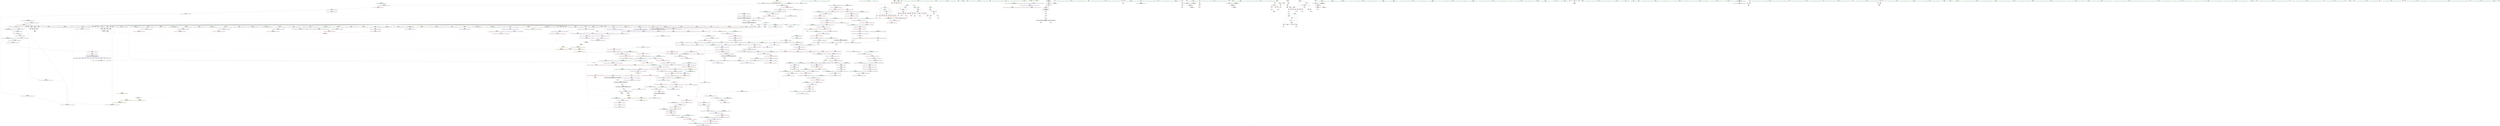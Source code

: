 digraph "SVFG" {
	label="SVFG";

	Node0x55c9b380baf0 [shape=record,color=grey,label="{NodeID: 0\nNullPtr|{|<s49>84}}"];
	Node0x55c9b380baf0 -> Node0x55c9b3b48710[style=solid];
	Node0x55c9b380baf0 -> Node0x55c9b3b48810[style=solid];
	Node0x55c9b380baf0 -> Node0x55c9b3b488e0[style=solid];
	Node0x55c9b380baf0 -> Node0x55c9b3b489b0[style=solid];
	Node0x55c9b380baf0 -> Node0x55c9b3b48a80[style=solid];
	Node0x55c9b380baf0 -> Node0x55c9b3b48b50[style=solid];
	Node0x55c9b380baf0 -> Node0x55c9b3b48c20[style=solid];
	Node0x55c9b380baf0 -> Node0x55c9b3b428f0[style=solid];
	Node0x55c9b380baf0 -> Node0x55c9b3b429c0[style=solid];
	Node0x55c9b380baf0 -> Node0x55c9b3b42a90[style=solid];
	Node0x55c9b380baf0 -> Node0x55c9b3b42b60[style=solid];
	Node0x55c9b380baf0 -> Node0x55c9b3b42c30[style=solid];
	Node0x55c9b380baf0 -> Node0x55c9b3b42d00[style=solid];
	Node0x55c9b380baf0 -> Node0x55c9b3b42dd0[style=solid];
	Node0x55c9b380baf0 -> Node0x55c9b3b42ea0[style=solid];
	Node0x55c9b380baf0 -> Node0x55c9b3b42f70[style=solid];
	Node0x55c9b380baf0 -> Node0x55c9b3b43040[style=solid];
	Node0x55c9b380baf0 -> Node0x55c9b3b43110[style=solid];
	Node0x55c9b380baf0 -> Node0x55c9b3b431e0[style=solid];
	Node0x55c9b380baf0 -> Node0x55c9b3b432b0[style=solid];
	Node0x55c9b380baf0 -> Node0x55c9b3b43380[style=solid];
	Node0x55c9b380baf0 -> Node0x55c9b3b43450[style=solid];
	Node0x55c9b380baf0 -> Node0x55c9b3b43520[style=solid];
	Node0x55c9b380baf0 -> Node0x55c9b3b435f0[style=solid];
	Node0x55c9b380baf0 -> Node0x55c9b3b436c0[style=solid];
	Node0x55c9b380baf0 -> Node0x55c9b3b43790[style=solid];
	Node0x55c9b380baf0 -> Node0x55c9b3b43860[style=solid];
	Node0x55c9b380baf0 -> Node0x55c9b3b43930[style=solid];
	Node0x55c9b380baf0 -> Node0x55c9b3b43a00[style=solid];
	Node0x55c9b380baf0 -> Node0x55c9b3b43ad0[style=solid];
	Node0x55c9b380baf0 -> Node0x55c9b3b43ba0[style=solid];
	Node0x55c9b380baf0 -> Node0x55c9b3b43c70[style=solid];
	Node0x55c9b380baf0 -> Node0x55c9b3b43d40[style=solid];
	Node0x55c9b380baf0 -> Node0x55c9b3b43e10[style=solid];
	Node0x55c9b380baf0 -> Node0x55c9b3b43ee0[style=solid];
	Node0x55c9b380baf0 -> Node0x55c9b3b43fb0[style=solid];
	Node0x55c9b380baf0 -> Node0x55c9b3b44080[style=solid];
	Node0x55c9b380baf0 -> Node0x55c9b3b44150[style=solid];
	Node0x55c9b380baf0 -> Node0x55c9b3b44220[style=solid];
	Node0x55c9b380baf0 -> Node0x55c9b3b442f0[style=solid];
	Node0x55c9b380baf0 -> Node0x55c9b3b443c0[style=solid];
	Node0x55c9b380baf0 -> Node0x55c9b3b44490[style=solid];
	Node0x55c9b380baf0 -> Node0x55c9b3b44560[style=solid];
	Node0x55c9b380baf0 -> Node0x55c9b3b5cd80[style=solid];
	Node0x55c9b380baf0 -> Node0x55c9b3b5fa60[style=solid];
	Node0x55c9b380baf0 -> Node0x55c9b3b5fb30[style=solid];
	Node0x55c9b380baf0 -> Node0x55c9b3b5fc00[style=solid];
	Node0x55c9b380baf0 -> Node0x55c9b36d08b0[style=solid];
	Node0x55c9b380baf0 -> Node0x55c9b3b7a710[style=solid];
	Node0x55c9b380baf0:s49 -> Node0x55c9b3bf0ad0[style=solid,color=red];
	Node0x55c9b3b4bce0 [shape=record,color=red,label="{NodeID: 443\n996\<--991\n\<--__last.addr\n_ZSt8_DestroyIPNSt7__cxx1112basic_stringIcSt11char_traitsIcESaIcEEEEvT_S7_\n|{<s0>99}}"];
	Node0x55c9b3b4bce0:s0 -> Node0x55c9b3bed4b0[style=solid,color=red];
	Node0x55c9b3b4f290 [shape=record,color=purple,label="{NodeID: 277\n1177\<--14\nllvm.global_ctors_2\<--llvm.global_ctors\nGlob }"];
	Node0x55c9b3b4f290 -> Node0x55c9b3b5cd80[style=solid];
	Node0x55c9b3b3f1d0 [shape=record,color=green,label="{NodeID: 111\n699\<--700\n_ZNSt12_Vector_baseINSt7__cxx1112basic_stringIcSt11char_traitsIcESaIcEEESaIS5_EE11_M_allocateEm\<--_ZNSt12_Vector_baseINSt7__cxx1112basic_stringIcSt11char_traitsIcESaIcEEESaIS5_EE11_M_allocateEm_field_insensitive\n}"];
	Node0x55c9b3b61460 [shape=record,color=blue,label="{NodeID: 554\n892\<--918\n__cur\<--incdec.ptr\n_ZNSt27__uninitialized_default_n_1ILb0EE18__uninit_default_nIPNSt7__cxx1112basic_stringIcSt11char_traitsIcESaIcEEEmEET_S9_T0_\n}"];
	Node0x55c9b3b61460 -> Node0x55c9b3ba89d0[style=dashed];
	Node0x55c9b3b49030 [shape=record,color=red,label="{NodeID: 388\n521\<--520\n\<--_M_finish\n_ZNSt6vectorINSt7__cxx1112basic_stringIcSt11char_traitsIcESaIcEEESaIS5_EED2Ev\n|{<s0>66}}"];
	Node0x55c9b3b49030:s0 -> Node0x55c9b3bf1970[style=solid,color=red];
	Node0x55c9b3bf0c40 [shape=record,color=black,label="{NodeID: 1329\n1040 = PHI(1029, )\n0th arg _ZSt8_DestroyINSt7__cxx1112basic_stringIcSt11char_traitsIcESaIcEEEEvPT_ }"];
	Node0x55c9b3bf0c40 -> Node0x55c9b3b61e20[style=solid];
	Node0x55c9b3b44150 [shape=record,color=black,label="{NodeID: 222\n942\<--3\n\<--dummyVal\n_ZNSt27__uninitialized_default_n_1ILb0EE18__uninit_default_nIPNSt7__cxx1112basic_stringIcSt11char_traitsIcESaIcEEEmEET_S9_T0_\n}"];
	Node0x55c9b3b44150 -> Node0x55c9b3b616d0[style=solid];
	Node0x55c9b3b404e0 [shape=record,color=green,label="{NodeID: 56\n239\<--240\n_ZNSt7__cxx1112basic_stringIcSt11char_traitsIcESaIcEEaSERKS4_\<--_ZNSt7__cxx1112basic_stringIcSt11char_traitsIcESaIcEEaSERKS4__field_insensitive\n}"];
	Node0x55c9b3b5e7b0 [shape=record,color=blue,label="{NodeID: 499\n403\<--402\nthis.addr\<--this\n_ZNSaINSt7__cxx1112basic_stringIcSt11char_traitsIcESaIcEEEED2Ev\n}"];
	Node0x55c9b3b5e7b0 -> Node0x55c9b3b54330[style=dashed];
	Node0x55c9b3b52040 [shape=record,color=red,label="{NodeID: 333\n110\<--62\n\<--i\nmain\n}"];
	Node0x55c9b3b52040 -> Node0x55c9b3b7aa10[style=solid];
	Node0x55c9b3bea6f0 [shape=record,color=black,label="{NodeID: 1274\n316 = PHI()\n}"];
	Node0x55c9b3b47780 [shape=record,color=green,label="{NodeID: 167\n1069\<--1070\n_ZNSt16allocator_traitsISaINSt7__cxx1112basic_stringIcSt11char_traitsIcESaIcEEEEE10deallocateERS6_PS5_m\<--_ZNSt16allocator_traitsISaINSt7__cxx1112basic_stringIcSt11char_traitsIcESaIcEEEEE10deallocateERS6_PS5_m_field_insensitive\n}"];
	Node0x55c9b380bb80 [shape=record,color=green,label="{NodeID: 1\n7\<--1\n__dso_handle\<--dummyObj\nGlob }"];
	Node0x55c9b3b4bdb0 [shape=record,color=red,label="{NodeID: 444\n1024\<--1017\n\<--__first.addr\n_ZNSt12_Destroy_auxILb0EE9__destroyIPNSt7__cxx1112basic_stringIcSt11char_traitsIcESaIcEEEEEvT_S9_\n}"];
	Node0x55c9b3b4bdb0 -> Node0x55c9b3b7ae90[style=solid];
	Node0x55c9b3b4f390 [shape=record,color=purple,label="{NodeID: 278\n426\<--425\n_M_impl\<--\n_ZNSt6vectorINSt7__cxx1112basic_stringIcSt11char_traitsIcESaIcEEESaIS5_EEixEm\n}"];
	Node0x55c9b3b3f2d0 [shape=record,color=green,label="{NodeID: 112\n721\<--722\nthis.addr\<--this.addr_field_insensitive\n_ZNSt12_Vector_baseINSt7__cxx1112basic_stringIcSt11char_traitsIcESaIcEEESaIS5_EE12_Vector_implD2Ev\n}"];
	Node0x55c9b3b3f2d0 -> Node0x55c9b3b4a2e0[style=solid];
	Node0x55c9b3b3f2d0 -> Node0x55c9b3b600e0[style=solid];
	Node0x55c9b3b61530 [shape=record,color=blue,label="{NodeID: 555\n894\<--922\nexn.slot\<--\n_ZNSt27__uninitialized_default_n_1ILb0EE18__uninit_default_nIPNSt7__cxx1112basic_stringIcSt11char_traitsIcESaIcEEEmEET_S9_T0_\n}"];
	Node0x55c9b3b61530 -> Node0x55c9b3b4b800[style=dashed];
	Node0x55c9b3b61530 -> Node0x55c9b3b616d0[style=dashed];
	Node0x55c9b3b49100 [shape=record,color=red,label="{NodeID: 389\n548\<--545\nthis1\<--this.addr\n_ZN9__gnu_cxx13new_allocatorINSt7__cxx1112basic_stringIcSt11char_traitsIcESaIcEEEEC2Ev\n}"];
	Node0x55c9b3bf0d80 [shape=record,color=black,label="{NodeID: 1330\n505 = PHI(54, 54, )\n0th arg _ZNSt6vectorINSt7__cxx1112basic_stringIcSt11char_traitsIcESaIcEEESaIS5_EED2Ev }"];
	Node0x55c9b3bf0d80 -> Node0x55c9b3b5ebc0[style=solid];
	Node0x55c9b3b44220 [shape=record,color=black,label="{NodeID: 223\n944\<--3\n\<--dummyVal\n_ZNSt27__uninitialized_default_n_1ILb0EE18__uninit_default_nIPNSt7__cxx1112basic_stringIcSt11char_traitsIcESaIcEEEmEET_S9_T0_\n}"];
	Node0x55c9b3b44220 -> Node0x55c9b3b617a0[style=solid];
	Node0x55c9b3b405e0 [shape=record,color=green,label="{NodeID: 57\n292\<--293\n_ZStlsISt11char_traitsIcEERSt13basic_ostreamIcT_ES5_PKc\<--_ZStlsISt11char_traitsIcEERSt13basic_ostreamIcT_ES5_PKc_field_insensitive\n}"];
	Node0x55c9b3b5e880 [shape=record,color=blue,label="{NodeID: 500\n418\<--416\nthis.addr\<--this\n_ZNSt6vectorINSt7__cxx1112basic_stringIcSt11char_traitsIcESaIcEEESaIS5_EEixEm\n}"];
	Node0x55c9b3b5e880 -> Node0x55c9b3b54400[style=dashed];
	Node0x55c9b3b52110 [shape=record,color=red,label="{NodeID: 334\n114\<--62\n\<--i\nmain\n|{<s0>9}}"];
	Node0x55c9b3b52110:s0 -> Node0x55c9b3bf32d0[style=solid,color=red];
	Node0x55c9b3bea7c0 [shape=record,color=black,label="{NodeID: 1275\n772 = PHI(779, )\n}"];
	Node0x55c9b3bea7c0 -> Node0x55c9b36d08b0[style=solid];
	Node0x55c9b3b47880 [shape=record,color=green,label="{NodeID: 168\n1077\<--1078\n__a.addr\<--__a.addr_field_insensitive\n_ZNSt16allocator_traitsISaINSt7__cxx1112basic_stringIcSt11char_traitsIcESaIcEEEEE10deallocateERS6_PS5_m\n}"];
	Node0x55c9b3b47880 -> Node0x55c9b3b4c500[style=solid];
	Node0x55c9b3b47880 -> Node0x55c9b3b62160[style=solid];
	Node0x55c9b3b2b040 [shape=record,color=green,label="{NodeID: 2\n8\<--1\n_ZSt3cin\<--dummyObj\nGlob }"];
	Node0x55c9b3b4be80 [shape=record,color=red,label="{NodeID: 445\n1028\<--1017\n\<--__first.addr\n_ZNSt12_Destroy_auxILb0EE9__destroyIPNSt7__cxx1112basic_stringIcSt11char_traitsIcESaIcEEEEEvT_S9_\n|{<s0>102}}"];
	Node0x55c9b3b4be80:s0 -> Node0x55c9b3be8620[style=solid,color=red];
	Node0x55c9b3b4f460 [shape=record,color=purple,label="{NodeID: 279\n427\<--425\n_M_start\<--\n_ZNSt6vectorINSt7__cxx1112basic_stringIcSt11char_traitsIcESaIcEEESaIS5_EEixEm\n}"];
	Node0x55c9b3b4f460 -> Node0x55c9b3b545a0[style=solid];
	Node0x55c9b3b3f3a0 [shape=record,color=green,label="{NodeID: 113\n731\<--732\nthis.addr\<--this.addr_field_insensitive\n_ZNSaINSt7__cxx1112basic_stringIcSt11char_traitsIcESaIcEEEEC2ERKS5_\n}"];
	Node0x55c9b3b3f3a0 -> Node0x55c9b3b4a3b0[style=solid];
	Node0x55c9b3b3f3a0 -> Node0x55c9b3b601b0[style=solid];
	Node0x55c9b3b61600 [shape=record,color=blue,label="{NodeID: 556\n896\<--924\nehselector.slot\<--\n_ZNSt27__uninitialized_default_n_1ILb0EE18__uninit_default_nIPNSt7__cxx1112basic_stringIcSt11char_traitsIcESaIcEEEmEET_S9_T0_\n}"];
	Node0x55c9b3b61600 -> Node0x55c9b3b617a0[style=dashed];
	Node0x55c9b3b491d0 [shape=record,color=red,label="{NodeID: 390\n555\<--552\nthis1\<--this.addr\n_ZN9__gnu_cxx13new_allocatorINSt7__cxx1112basic_stringIcSt11char_traitsIcESaIcEEEED2Ev\n}"];
	Node0x55c9b3bf0f90 [shape=record,color=black,label="{NodeID: 1331\n1074 = PHI(1065, )\n0th arg _ZNSt16allocator_traitsISaINSt7__cxx1112basic_stringIcSt11char_traitsIcESaIcEEEEE10deallocateERS6_PS5_m }"];
	Node0x55c9b3bf0f90 -> Node0x55c9b3b62160[style=solid];
	Node0x55c9b3b442f0 [shape=record,color=black,label="{NodeID: 224\n956\<--3\nlpad.val\<--dummyVal\n_ZNSt27__uninitialized_default_n_1ILb0EE18__uninit_default_nIPNSt7__cxx1112basic_stringIcSt11char_traitsIcESaIcEEEmEET_S9_T0_\n}"];
	Node0x55c9b3b406e0 [shape=record,color=green,label="{NodeID: 58\n296\<--297\n_ZNSolsEx\<--_ZNSolsEx_field_insensitive\n}"];
	Node0x55c9b3b5e950 [shape=record,color=blue,label="{NodeID: 501\n420\<--417\n__n.addr\<--__n\n_ZNSt6vectorINSt7__cxx1112basic_stringIcSt11char_traitsIcESaIcEEESaIS5_EEixEm\n}"];
	Node0x55c9b3b5e950 -> Node0x55c9b3b544d0[style=dashed];
	Node0x55c9b3b521e0 [shape=record,color=red,label="{NodeID: 335\n127\<--62\n\<--i\nmain\n|{<s0>11}}"];
	Node0x55c9b3b521e0:s0 -> Node0x55c9b3bf32d0[style=solid,color=red];
	Node0x55c9b3bea960 [shape=record,color=black,label="{NodeID: 1276\n791 = PHI(795, )\n}"];
	Node0x55c9b3bea960 -> Node0x55c9b3b4e120[style=solid];
	Node0x55c9b3b47950 [shape=record,color=green,label="{NodeID: 169\n1079\<--1080\n__p.addr\<--__p.addr_field_insensitive\n_ZNSt16allocator_traitsISaINSt7__cxx1112basic_stringIcSt11char_traitsIcESaIcEEEEE10deallocateERS6_PS5_m\n}"];
	Node0x55c9b3b47950 -> Node0x55c9b3b4c5d0[style=solid];
	Node0x55c9b3b47950 -> Node0x55c9b3b62230[style=solid];
	Node0x55c9b3b2cf70 [shape=record,color=green,label="{NodeID: 3\n9\<--1\n_ZSt4cout\<--dummyObj\nGlob }"];
	Node0x55c9b3b4bf50 [shape=record,color=red,label="{NodeID: 446\n1034\<--1017\n\<--__first.addr\n_ZNSt12_Destroy_auxILb0EE9__destroyIPNSt7__cxx1112basic_stringIcSt11char_traitsIcESaIcEEEEEvT_S9_\n}"];
	Node0x55c9b3b4bf50 -> Node0x55c9b3b51000[style=solid];
	Node0x55c9b3b4f530 [shape=record,color=purple,label="{NodeID: 280\n515\<--514\n_M_impl\<--\n_ZNSt6vectorINSt7__cxx1112basic_stringIcSt11char_traitsIcESaIcEEESaIS5_EED2Ev\n}"];
	Node0x55c9b3b44910 [shape=record,color=green,label="{NodeID: 114\n733\<--734\n__a.addr\<--__a.addr_field_insensitive\n_ZNSaINSt7__cxx1112basic_stringIcSt11char_traitsIcESaIcEEEEC2ERKS5_\n}"];
	Node0x55c9b3b44910 -> Node0x55c9b3b4a480[style=solid];
	Node0x55c9b3b44910 -> Node0x55c9b3b60280[style=solid];
	Node0x55c9b3b616d0 [shape=record,color=blue,label="{NodeID: 557\n894\<--942\nexn.slot\<--\n_ZNSt27__uninitialized_default_n_1ILb0EE18__uninit_default_nIPNSt7__cxx1112basic_stringIcSt11char_traitsIcESaIcEEEmEET_S9_T0_\n}"];
	Node0x55c9b3b616d0 -> Node0x55c9b3b4b8d0[style=dashed];
	Node0x55c9b3b492a0 [shape=record,color=red,label="{NodeID: 391\n574\<--561\nthis1\<--this.addr\n_ZNSt12_Vector_baseINSt7__cxx1112basic_stringIcSt11char_traitsIcESaIcEEESaIS5_EEC2EmRKS6_\n|{|<s1>71}}"];
	Node0x55c9b3b492a0 -> Node0x55c9b3b4f870[style=solid];
	Node0x55c9b3b492a0:s1 -> Node0x55c9b3bf2480[style=solid,color=red];
	Node0x55c9b3bf10a0 [shape=record,color=black,label="{NodeID: 1332\n1075 = PHI(1066, )\n1st arg _ZNSt16allocator_traitsISaINSt7__cxx1112basic_stringIcSt11char_traitsIcESaIcEEEEE10deallocateERS6_PS5_m }"];
	Node0x55c9b3bf10a0 -> Node0x55c9b3b62230[style=solid];
	Node0x55c9b3b443c0 [shape=record,color=black,label="{NodeID: 225\n957\<--3\nlpad.val5\<--dummyVal\n_ZNSt27__uninitialized_default_n_1ILb0EE18__uninit_default_nIPNSt7__cxx1112basic_stringIcSt11char_traitsIcESaIcEEEmEET_S9_T0_\n}"];
	Node0x55c9b3b407e0 [shape=record,color=green,label="{NodeID: 59\n301\<--302\n_ZSt4endlIcSt11char_traitsIcEERSt13basic_ostreamIT_T0_ES6_\<--_ZSt4endlIcSt11char_traitsIcEERSt13basic_ostreamIT_T0_ES6__field_insensitive\n}"];
	Node0x55c9b3b5ea20 [shape=record,color=blue,label="{NodeID: 502\n438\<--436\n__lhs.addr\<--__lhs\n_ZSteqIcEN9__gnu_cxx11__enable_ifIXsr9__is_charIT_EE7__valueEbE6__typeERKNSt7__cxx1112basic_stringIS2_St11char_traitsIS2_ESaIS2_EEESC_\n}"];
	Node0x55c9b3b5ea20 -> Node0x55c9b3b54670[style=dashed];
	Node0x55c9b3b5ea20 -> Node0x55c9b3b54740[style=dashed];
	Node0x55c9b3b5ea20 -> Node0x55c9b3b54810[style=dashed];
	Node0x55c9b3b522b0 [shape=record,color=red,label="{NodeID: 336\n138\<--62\n\<--i\nmain\n|{<s0>13}}"];
	Node0x55c9b3b522b0:s0 -> Node0x55c9b3bf32d0[style=solid,color=red];
	Node0x55c9b3beaaa0 [shape=record,color=black,label="{NodeID: 1277\n810 = PHI(827, )\n}"];
	Node0x55c9b3beaaa0 -> Node0x55c9b3b7b790[style=solid];
	Node0x55c9b3b47a20 [shape=record,color=green,label="{NodeID: 170\n1081\<--1082\n__n.addr\<--__n.addr_field_insensitive\n_ZNSt16allocator_traitsISaINSt7__cxx1112basic_stringIcSt11char_traitsIcESaIcEEEEE10deallocateERS6_PS5_m\n}"];
	Node0x55c9b3b47a20 -> Node0x55c9b3b4c6a0[style=solid];
	Node0x55c9b3b47a20 -> Node0x55c9b3b62300[style=solid];
	Node0x55c9b3b2d930 [shape=record,color=green,label="{NodeID: 4\n10\<--1\n.str\<--dummyObj\nGlob }"];
	Node0x55c9b3b4c020 [shape=record,color=red,label="{NodeID: 447\n1025\<--1019\n\<--__last.addr\n_ZNSt12_Destroy_auxILb0EE9__destroyIPNSt7__cxx1112basic_stringIcSt11char_traitsIcESaIcEEEEEvT_S9_\n}"];
	Node0x55c9b3b4c020 -> Node0x55c9b3b7ae90[style=solid];
	Node0x55c9b3b4f600 [shape=record,color=purple,label="{NodeID: 281\n516\<--514\n_M_start\<--\n_ZNSt6vectorINSt7__cxx1112basic_stringIcSt11char_traitsIcESaIcEEESaIS5_EED2Ev\n}"];
	Node0x55c9b3b4f600 -> Node0x55c9b3b48f60[style=solid];
	Node0x55c9b3b449e0 [shape=record,color=green,label="{NodeID: 115\n742\<--743\n_ZN9__gnu_cxx13new_allocatorINSt7__cxx1112basic_stringIcSt11char_traitsIcESaIcEEEEC2ERKS7_\<--_ZN9__gnu_cxx13new_allocatorINSt7__cxx1112basic_stringIcSt11char_traitsIcESaIcEEEEC2ERKS7__field_insensitive\n}"];
	Node0x55c9b3b617a0 [shape=record,color=blue,label="{NodeID: 558\n896\<--944\nehselector.slot\<--\n_ZNSt27__uninitialized_default_n_1ILb0EE18__uninit_default_nIPNSt7__cxx1112basic_stringIcSt11char_traitsIcESaIcEEEmEET_S9_T0_\n}"];
	Node0x55c9b3b617a0 -> Node0x55c9b3b4b9a0[style=dashed];
	Node0x55c9b3b49370 [shape=record,color=red,label="{NodeID: 392\n580\<--563\n\<--__n.addr\n_ZNSt12_Vector_baseINSt7__cxx1112basic_stringIcSt11char_traitsIcESaIcEEESaIS5_EEC2EmRKS6_\n|{<s0>71}}"];
	Node0x55c9b3b49370:s0 -> Node0x55c9b3bf25c0[style=solid,color=red];
	Node0x55c9b3bf11b0 [shape=record,color=black,label="{NodeID: 1333\n1076 = PHI(1067, )\n2nd arg _ZNSt16allocator_traitsISaINSt7__cxx1112basic_stringIcSt11char_traitsIcESaIcEEEEE10deallocateERS6_PS5_m }"];
	Node0x55c9b3bf11b0 -> Node0x55c9b3b62300[style=solid];
	Node0x55c9b3b44490 [shape=record,color=black,label="{NodeID: 226\n959\<--3\n\<--dummyVal\n_ZNSt27__uninitialized_default_n_1ILb0EE18__uninit_default_nIPNSt7__cxx1112basic_stringIcSt11char_traitsIcESaIcEEEmEET_S9_T0_\n}"];
	Node0x55c9b3b408e0 [shape=record,color=green,label="{NodeID: 60\n303\<--304\n_ZNSolsEPFRSoS_E\<--_ZNSolsEPFRSoS_E_field_insensitive\n}"];
	Node0x55c9b3b5eaf0 [shape=record,color=blue,label="{NodeID: 503\n440\<--437\n__rhs.addr\<--__rhs\n_ZSteqIcEN9__gnu_cxx11__enable_ifIXsr9__is_charIT_EE7__valueEbE6__typeERKNSt7__cxx1112basic_stringIS2_St11char_traitsIS2_ESaIS2_EEESC_\n}"];
	Node0x55c9b3b5eaf0 -> Node0x55c9b3b548e0[style=dashed];
	Node0x55c9b3b5eaf0 -> Node0x55c9b3b48cf0[style=dashed];
	Node0x55c9b3b52380 [shape=record,color=red,label="{NodeID: 337\n144\<--62\n\<--i\nmain\n|{<s0>15}}"];
	Node0x55c9b3b52380:s0 -> Node0x55c9b3bf32d0[style=solid,color=red];
	Node0x55c9b3beabe0 [shape=record,color=black,label="{NodeID: 1278\n460 = PHI(1135, )\n}"];
	Node0x55c9b3beabe0 -> Node0x55c9b3b7b190[style=solid];
	Node0x55c9b3b47af0 [shape=record,color=green,label="{NodeID: 171\n1091\<--1092\n_ZN9__gnu_cxx13new_allocatorINSt7__cxx1112basic_stringIcSt11char_traitsIcESaIcEEEE10deallocateEPS6_m\<--_ZN9__gnu_cxx13new_allocatorINSt7__cxx1112basic_stringIcSt11char_traitsIcESaIcEEEE10deallocateEPS6_m_field_insensitive\n}"];
	Node0x55c9b3b2d9c0 [shape=record,color=green,label="{NodeID: 5\n12\<--1\n.str.1\<--dummyObj\nGlob }"];
	Node0x55c9b3b4c0f0 [shape=record,color=red,label="{NodeID: 448\n1044\<--1041\n\<--__pointer.addr\n_ZSt8_DestroyINSt7__cxx1112basic_stringIcSt11char_traitsIcESaIcEEEEvPT_\n}"];
	Node0x55c9b3b4f6d0 [shape=record,color=purple,label="{NodeID: 282\n519\<--518\n_M_impl2\<--\n_ZNSt6vectorINSt7__cxx1112basic_stringIcSt11char_traitsIcESaIcEEESaIS5_EED2Ev\n}"];
	Node0x55c9b3b44ab0 [shape=record,color=green,label="{NodeID: 116\n748\<--749\nthis.addr\<--this.addr_field_insensitive\n_ZN9__gnu_cxx13new_allocatorINSt7__cxx1112basic_stringIcSt11char_traitsIcESaIcEEEEC2ERKS7_\n}"];
	Node0x55c9b3b44ab0 -> Node0x55c9b3b4a550[style=solid];
	Node0x55c9b3b44ab0 -> Node0x55c9b3b60350[style=solid];
	Node0x55c9b3b61870 [shape=record,color=blue,label="{NodeID: 559\n967\<--966\n__p.addr\<--__p\n_ZSt10_ConstructINSt7__cxx1112basic_stringIcSt11char_traitsIcESaIcEEEJEEvPT_DpOT0_\n}"];
	Node0x55c9b3b61870 -> Node0x55c9b3b4ba70[style=dashed];
	Node0x55c9b3b49440 [shape=record,color=red,label="{NodeID: 393\n576\<--565\n\<--__a.addr\n_ZNSt12_Vector_baseINSt7__cxx1112basic_stringIcSt11char_traitsIcESaIcEEESaIS5_EEC2EmRKS6_\n|{<s0>70}}"];
	Node0x55c9b3b49440:s0 -> Node0x55c9b3bebef0[style=solid,color=red];
	Node0x55c9b3bf12c0 [shape=record,color=black,label="{NodeID: 1334\n746 = PHI(738, )\n0th arg _ZN9__gnu_cxx13new_allocatorINSt7__cxx1112basic_stringIcSt11char_traitsIcESaIcEEEEC2ERKS7_ }"];
	Node0x55c9b3bf12c0 -> Node0x55c9b3b60350[style=solid];
	Node0x55c9b3b44560 [shape=record,color=black,label="{NodeID: 227\n960\<--3\n\<--dummyVal\n_ZNSt27__uninitialized_default_n_1ILb0EE18__uninit_default_nIPNSt7__cxx1112basic_stringIcSt11char_traitsIcESaIcEEEmEET_S9_T0_\n|{<s0>97}}"];
	Node0x55c9b3b44560:s0 -> Node0x55c9b3bed5c0[style=solid,color=red];
	Node0x55c9b3b409e0 [shape=record,color=green,label="{NodeID: 61\n314\<--315\n_ZStlsIcSt11char_traitsIcESaIcEERSt13basic_ostreamIT_T0_ES7_RKNSt7__cxx1112basic_stringIS4_S5_T1_EE\<--_ZStlsIcSt11char_traitsIcESaIcEERSt13basic_ostreamIT_T0_ES7_RKNSt7__cxx1112basic_stringIS4_S5_T1_EE_field_insensitive\n}"];
	Node0x55c9b3b5ebc0 [shape=record,color=blue,label="{NodeID: 504\n506\<--505\nthis.addr\<--this\n_ZNSt6vectorINSt7__cxx1112basic_stringIcSt11char_traitsIcESaIcEEESaIS5_EED2Ev\n}"];
	Node0x55c9b3b5ebc0 -> Node0x55c9b3b48dc0[style=dashed];
	Node0x55c9b3b52450 [shape=record,color=red,label="{NodeID: 338\n176\<--62\n\<--i\nmain\n|{<s0>18}}"];
	Node0x55c9b3b52450:s0 -> Node0x55c9b3bf32d0[style=solid,color=red];
	Node0x55c9b3bead20 [shape=record,color=black,label="{NodeID: 1279\n445 = PHI()\n}"];
	Node0x55c9b3bead20 -> Node0x55c9b3b7b010[style=solid];
	Node0x55c9b3b47bf0 [shape=record,color=green,label="{NodeID: 172\n1098\<--1099\nthis.addr\<--this.addr_field_insensitive\n_ZN9__gnu_cxx13new_allocatorINSt7__cxx1112basic_stringIcSt11char_traitsIcESaIcEEEE10deallocateEPS6_m\n}"];
	Node0x55c9b3b47bf0 -> Node0x55c9b3b4c770[style=solid];
	Node0x55c9b3b47bf0 -> Node0x55c9b3b623d0[style=solid];
	Node0x55c9b3b2da50 [shape=record,color=green,label="{NodeID: 6\n15\<--1\n\<--dummyObj\nCan only get source location for instruction, argument, global var or function.}"];
	Node0x55c9b3b4c1c0 [shape=record,color=red,label="{NodeID: 449\n1060\<--1051\nthis1\<--this.addr\n_ZNSt12_Vector_baseINSt7__cxx1112basic_stringIcSt11char_traitsIcESaIcEEESaIS5_EE13_M_deallocateEPS5_m\n}"];
	Node0x55c9b3b4c1c0 -> Node0x55c9b3b510d0[style=solid];
	Node0x55c9b3b4f7a0 [shape=record,color=purple,label="{NodeID: 283\n520\<--518\n_M_finish\<--\n_ZNSt6vectorINSt7__cxx1112basic_stringIcSt11char_traitsIcESaIcEEESaIS5_EED2Ev\n}"];
	Node0x55c9b3b4f7a0 -> Node0x55c9b3b49030[style=solid];
	Node0x55c9b3b44b80 [shape=record,color=green,label="{NodeID: 117\n750\<--751\n.addr\<--.addr_field_insensitive\n_ZN9__gnu_cxx13new_allocatorINSt7__cxx1112basic_stringIcSt11char_traitsIcESaIcEEEEC2ERKS7_\n}"];
	Node0x55c9b3b44b80 -> Node0x55c9b3b60420[style=solid];
	Node0x55c9b3baf6c0 [shape=record,color=yellow,style=double,label="{NodeID: 1058\n28V_1 = ENCHI(MR_28V_0)\npts\{550000 \}\nFun[_ZNSt6vectorINSt7__cxx1112basic_stringIcSt11char_traitsIcESaIcEEESaIS5_EEixEm]}"];
	Node0x55c9b3baf6c0 -> Node0x55c9b3b545a0[style=dashed];
	Node0x55c9b3b61940 [shape=record,color=blue,label="{NodeID: 560\n979\<--978\n__r.addr\<--__r\n_ZSt11__addressofINSt7__cxx1112basic_stringIcSt11char_traitsIcESaIcEEEEPT_RS6_\n}"];
	Node0x55c9b3b61940 -> Node0x55c9b3b4bb40[style=dashed];
	Node0x55c9b3b49510 [shape=record,color=red,label="{NodeID: 394\n594\<--567\nexn\<--exn.slot\n_ZNSt12_Vector_baseINSt7__cxx1112basic_stringIcSt11char_traitsIcESaIcEEESaIS5_EEC2EmRKS6_\n}"];
	Node0x55c9b3bf1400 [shape=record,color=black,label="{NodeID: 1335\n747 = PHI(740, )\n1st arg _ZN9__gnu_cxx13new_allocatorINSt7__cxx1112basic_stringIcSt11char_traitsIcESaIcEEEEC2ERKS7_ }"];
	Node0x55c9b3bf1400 -> Node0x55c9b3b60420[style=solid];
	Node0x55c9b3b44630 [shape=record,color=black,label="{NodeID: 228\n27\<--28\n\<--_ZNSt8ios_base4InitD1Ev\nCan only get source location for instruction, argument, global var or function.}"];
	Node0x55c9b3b40ae0 [shape=record,color=green,label="{NodeID: 62\n323\<--324\n_ZNSt6vectorINSt7__cxx1112basic_stringIcSt11char_traitsIcESaIcEEESaIS5_EED2Ev\<--_ZNSt6vectorINSt7__cxx1112basic_stringIcSt11char_traitsIcESaIcEEESaIS5_EED2Ev_field_insensitive\n}"];
	Node0x55c9b3b5ec90 [shape=record,color=blue,label="{NodeID: 505\n508\<--533\nexn.slot\<--\n_ZNSt6vectorINSt7__cxx1112basic_stringIcSt11char_traitsIcESaIcEEESaIS5_EED2Ev\n}"];
	Node0x55c9b3b5ec90 -> Node0x55c9b3b48e90[style=dashed];
	Node0x55c9b3b52520 [shape=record,color=red,label="{NodeID: 339\n184\<--62\n\<--i\nmain\n|{<s0>20}}"];
	Node0x55c9b3b52520:s0 -> Node0x55c9b3bf32d0[style=solid,color=red];
	Node0x55c9b3beadf0 [shape=record,color=black,label="{NodeID: 1280\n449 = PHI()\n}"];
	Node0x55c9b3beadf0 -> Node0x55c9b3b7b010[style=solid];
	Node0x55c9b3b47cc0 [shape=record,color=green,label="{NodeID: 173\n1100\<--1101\n__p.addr\<--__p.addr_field_insensitive\n_ZN9__gnu_cxx13new_allocatorINSt7__cxx1112basic_stringIcSt11char_traitsIcESaIcEEEE10deallocateEPS6_m\n}"];
	Node0x55c9b3b47cc0 -> Node0x55c9b3b4c840[style=solid];
	Node0x55c9b3b47cc0 -> Node0x55c9b3b624a0[style=solid];
	Node0x55c9b3b2dae0 [shape=record,color=green,label="{NodeID: 7\n83\<--1\n\<--dummyObj\nCan only get source location for instruction, argument, global var or function.}"];
	Node0x55c9b3b4c290 [shape=record,color=red,label="{NodeID: 450\n1061\<--1053\n\<--__p.addr\n_ZNSt12_Vector_baseINSt7__cxx1112basic_stringIcSt11char_traitsIcESaIcEEESaIS5_EE13_M_deallocateEPS5_m\n}"];
	Node0x55c9b3b4c290 -> Node0x55c9b3b7a710[style=solid];
	Node0x55c9b3b4f870 [shape=record,color=purple,label="{NodeID: 284\n575\<--574\n_M_impl\<--this1\n_ZNSt12_Vector_baseINSt7__cxx1112basic_stringIcSt11char_traitsIcESaIcEEESaIS5_EEC2EmRKS6_\n|{<s0>70|<s1>72}}"];
	Node0x55c9b3b4f870:s0 -> Node0x55c9b3be84e0[style=solid,color=red];
	Node0x55c9b3b4f870:s1 -> Node0x55c9b3bf3e30[style=solid,color=red];
	Node0x55c9b3b44c50 [shape=record,color=green,label="{NodeID: 118\n759\<--760\nthis.addr\<--this.addr_field_insensitive\n_ZNSt12_Vector_baseINSt7__cxx1112basic_stringIcSt11char_traitsIcESaIcEEESaIS5_EE11_M_allocateEm\n}"];
	Node0x55c9b3b44c50 -> Node0x55c9b3b4a620[style=solid];
	Node0x55c9b3b44c50 -> Node0x55c9b3b604f0[style=solid];
	Node0x55c9b3b61a10 [shape=record,color=blue,label="{NodeID: 561\n989\<--987\n__first.addr\<--__first\n_ZSt8_DestroyIPNSt7__cxx1112basic_stringIcSt11char_traitsIcESaIcEEEEvT_S7_\n}"];
	Node0x55c9b3b61a10 -> Node0x55c9b3b4bc10[style=dashed];
	Node0x55c9b3b495e0 [shape=record,color=red,label="{NodeID: 395\n595\<--569\nsel\<--ehselector.slot\n_ZNSt12_Vector_baseINSt7__cxx1112basic_stringIcSt11char_traitsIcESaIcEEESaIS5_EEC2EmRKS6_\n}"];
	Node0x55c9b3bf1540 [shape=record,color=black,label="{NodeID: 1336\n858 = PHI(522, 614, )\n0th arg _ZNSt12_Vector_baseINSt7__cxx1112basic_stringIcSt11char_traitsIcESaIcEEESaIS5_EE19_M_get_Tp_allocatorEv }"];
	Node0x55c9b3bf1540 -> Node0x55c9b3b60de0[style=solid];
	Node0x55c9b3b44730 [shape=record,color=black,label="{NodeID: 229\n134\<--133\nconv\<--\nmain\n}"];
	Node0x55c9b3b44730 -> Node0x55c9b3b7a590[style=solid];
	Node0x55c9b3b40be0 [shape=record,color=green,label="{NodeID: 63\n344\<--345\nthis.addr\<--this.addr_field_insensitive\n_ZNSaINSt7__cxx1112basic_stringIcSt11char_traitsIcESaIcEEEEC2Ev\n}"];
	Node0x55c9b3b40be0 -> Node0x55c9b3b53d80[style=solid];
	Node0x55c9b3b40be0 -> Node0x55c9b3b5e2d0[style=solid];
	Node0x55c9b3b5ed60 [shape=record,color=blue,label="{NodeID: 506\n510\<--535\nehselector.slot\<--\n_ZNSt6vectorINSt7__cxx1112basic_stringIcSt11char_traitsIcESaIcEEESaIS5_EED2Ev\n}"];
	Node0x55c9b3b525f0 [shape=record,color=red,label="{NodeID: 340\n190\<--62\n\<--i\nmain\n|{<s0>22}}"];
	Node0x55c9b3b525f0:s0 -> Node0x55c9b3bf32d0[style=solid,color=red];
	Node0x55c9b3beaec0 [shape=record,color=black,label="{NodeID: 1281\n453 = PHI()\n|{<s0>63}}"];
	Node0x55c9b3beaec0:s0 -> Node0x55c9b3bed910[style=solid,color=red];
	Node0x55c9b3b47d90 [shape=record,color=green,label="{NodeID: 174\n1102\<--1103\n.addr\<--.addr_field_insensitive\n_ZN9__gnu_cxx13new_allocatorINSt7__cxx1112basic_stringIcSt11char_traitsIcESaIcEEEE10deallocateEPS6_m\n}"];
	Node0x55c9b3b47d90 -> Node0x55c9b3b62570[style=solid];
	Node0x55c9b3b2db70 [shape=record,color=green,label="{NodeID: 8\n88\<--1\n\<--dummyObj\nCan only get source location for instruction, argument, global var or function.}"];
	Node0x55c9b3b4c360 [shape=record,color=red,label="{NodeID: 451\n1066\<--1053\n\<--__p.addr\n_ZNSt12_Vector_baseINSt7__cxx1112basic_stringIcSt11char_traitsIcESaIcEEESaIS5_EE13_M_deallocateEPS5_m\n|{<s0>105}}"];
	Node0x55c9b3b4c360:s0 -> Node0x55c9b3bf10a0[style=solid,color=red];
	Node0x55c9b3b4f940 [shape=record,color=purple,label="{NodeID: 285\n610\<--609\n_M_impl\<--\n_ZNSt6vectorINSt7__cxx1112basic_stringIcSt11char_traitsIcESaIcEEESaIS5_EE21_M_default_initializeEm\n}"];
	Node0x55c9b3b44d20 [shape=record,color=green,label="{NodeID: 119\n761\<--762\n__n.addr\<--__n.addr_field_insensitive\n_ZNSt12_Vector_baseINSt7__cxx1112basic_stringIcSt11char_traitsIcESaIcEEESaIS5_EE11_M_allocateEm\n}"];
	Node0x55c9b3b44d20 -> Node0x55c9b3b4a6f0[style=solid];
	Node0x55c9b3b44d20 -> Node0x55c9b3b4a7c0[style=solid];
	Node0x55c9b3b44d20 -> Node0x55c9b3b605c0[style=solid];
	Node0x55c9b3b61ae0 [shape=record,color=blue,label="{NodeID: 562\n991\<--988\n__last.addr\<--__last\n_ZSt8_DestroyIPNSt7__cxx1112basic_stringIcSt11char_traitsIcESaIcEEEEvT_S7_\n}"];
	Node0x55c9b3b61ae0 -> Node0x55c9b3b4bce0[style=dashed];
	Node0x55c9b3b496b0 [shape=record,color=red,label="{NodeID: 396\n608\<--602\nthis1\<--this.addr\n_ZNSt6vectorINSt7__cxx1112basic_stringIcSt11char_traitsIcESaIcEEESaIS5_EE21_M_default_initializeEm\n}"];
	Node0x55c9b3b496b0 -> Node0x55c9b3b4d760[style=solid];
	Node0x55c9b3b496b0 -> Node0x55c9b3b4d830[style=solid];
	Node0x55c9b3b496b0 -> Node0x55c9b3b4d900[style=solid];
	Node0x55c9b3bf1750 [shape=record,color=black,label="{NodeID: 1337\n966 = PHI(907, )\n0th arg _ZSt10_ConstructINSt7__cxx1112basic_stringIcSt11char_traitsIcESaIcEEEJEEvPT_DpOT0_ }"];
	Node0x55c9b3bf1750 -> Node0x55c9b3b61870[style=solid];
	Node0x55c9b3b44800 [shape=record,color=black,label="{NodeID: 230\n181\<--180\nconv32\<--\nmain\n}"];
	Node0x55c9b3b44800 -> Node0x55c9b3b7ab90[style=solid];
	Node0x55c9b3b40cb0 [shape=record,color=green,label="{NodeID: 64\n350\<--351\n_ZN9__gnu_cxx13new_allocatorINSt7__cxx1112basic_stringIcSt11char_traitsIcESaIcEEEEC2Ev\<--_ZN9__gnu_cxx13new_allocatorINSt7__cxx1112basic_stringIcSt11char_traitsIcESaIcEEEEC2Ev_field_insensitive\n}"];
	Node0x55c9b3bab4f0 [shape=record,color=yellow,style=double,label="{NodeID: 1005\n177V_1 = ENCHI(MR_177V_0)\npts\{895 \}\nFun[_ZNSt27__uninitialized_default_n_1ILb0EE18__uninit_default_nIPNSt7__cxx1112basic_stringIcSt11char_traitsIcESaIcEEEmEET_S9_T0_]}"];
	Node0x55c9b3bab4f0 -> Node0x55c9b3b61530[style=dashed];
	Node0x55c9b3b5ee30 [shape=record,color=blue,label="{NodeID: 507\n545\<--544\nthis.addr\<--this\n_ZN9__gnu_cxx13new_allocatorINSt7__cxx1112basic_stringIcSt11char_traitsIcESaIcEEEEC2Ev\n}"];
	Node0x55c9b3b5ee30 -> Node0x55c9b3b49100[style=dashed];
	Node0x55c9b3b526c0 [shape=record,color=red,label="{NodeID: 341\n203\<--62\n\<--i\nmain\n}"];
	Node0x55c9b3b526c0 -> Node0x55c9b3b79690[style=solid];
	Node0x55c9b3beaf90 [shape=record,color=black,label="{NodeID: 1282\n457 = PHI()\n|{<s0>63}}"];
	Node0x55c9b3beaf90:s0 -> Node0x55c9b3beda20[style=solid,color=red];
	Node0x55c9b3b47e60 [shape=record,color=green,label="{NodeID: 175\n1111\<--1112\n_ZdlPv\<--_ZdlPv_field_insensitive\n}"];
	Node0x55c9b3b2dc00 [shape=record,color=green,label="{NodeID: 9\n108\<--1\n\<--dummyObj\nCan only get source location for instruction, argument, global var or function.}"];
	Node0x55c9b3b4c430 [shape=record,color=red,label="{NodeID: 452\n1067\<--1055\n\<--__n.addr\n_ZNSt12_Vector_baseINSt7__cxx1112basic_stringIcSt11char_traitsIcESaIcEEESaIS5_EE13_M_deallocateEPS5_m\n|{<s0>105}}"];
	Node0x55c9b3b4c430:s0 -> Node0x55c9b3bf11b0[style=solid,color=red];
	Node0x55c9b3b4fa10 [shape=record,color=purple,label="{NodeID: 286\n611\<--609\n_M_start\<--\n_ZNSt6vectorINSt7__cxx1112basic_stringIcSt11char_traitsIcESaIcEEESaIS5_EE21_M_default_initializeEm\n}"];
	Node0x55c9b3b4fa10 -> Node0x55c9b3b49850[style=solid];
	Node0x55c9b3b44df0 [shape=record,color=green,label="{NodeID: 120\n773\<--774\n_ZNSt16allocator_traitsISaINSt7__cxx1112basic_stringIcSt11char_traitsIcESaIcEEEEE8allocateERS6_m\<--_ZNSt16allocator_traitsISaINSt7__cxx1112basic_stringIcSt11char_traitsIcESaIcEEEEE8allocateERS6_m_field_insensitive\n}"];
	Node0x55c9b3baf9c0 [shape=record,color=yellow,style=double,label="{NodeID: 1061\n4V_1 = ENCHI(MR_4V_0)\npts\{47 \}\nFun[main]}"];
	Node0x55c9b3baf9c0 -> Node0x55c9b3b51410[style=dashed];
	Node0x55c9b3b61bb0 [shape=record,color=blue,label="{NodeID: 563\n1017\<--1015\n__first.addr\<--__first\n_ZNSt12_Destroy_auxILb0EE9__destroyIPNSt7__cxx1112basic_stringIcSt11char_traitsIcESaIcEEEEEvT_S9_\n}"];
	Node0x55c9b3b61bb0 -> Node0x55c9b3b9b1b0[style=dashed];
	Node0x55c9b3b49780 [shape=record,color=red,label="{NodeID: 397\n613\<--604\n\<--__n.addr\n_ZNSt6vectorINSt7__cxx1112basic_stringIcSt11char_traitsIcESaIcEEESaIS5_EE21_M_default_initializeEm\n|{<s0>74}}"];
	Node0x55c9b3b49780:s0 -> Node0x55c9b3becc80[style=solid,color=red];
	Node0x55c9b3bf1860 [shape=record,color=black,label="{NodeID: 1338\n1117 = PHI(517, )\n0th arg _ZSt8_DestroyIPNSt7__cxx1112basic_stringIcSt11char_traitsIcESaIcEEES5_EvT_S7_RSaIT0_E }"];
	Node0x55c9b3bf1860 -> Node0x55c9b3b62640[style=solid];
	Node0x55c9b3b4cd10 [shape=record,color=black,label="{NodeID: 231\n43\<--332\nmain_ret\<--\nmain\n}"];
	Node0x55c9b3b40db0 [shape=record,color=green,label="{NodeID: 65\n357\<--358\nthis.addr\<--this.addr_field_insensitive\n_ZNSt6vectorINSt7__cxx1112basic_stringIcSt11char_traitsIcESaIcEEESaIS5_EEC2EmRKS6_\n}"];
	Node0x55c9b3b40db0 -> Node0x55c9b3b53e50[style=solid];
	Node0x55c9b3b40db0 -> Node0x55c9b3b5e3a0[style=solid];
	Node0x55c9b3bab5d0 [shape=record,color=yellow,style=double,label="{NodeID: 1006\n179V_1 = ENCHI(MR_179V_0)\npts\{897 \}\nFun[_ZNSt27__uninitialized_default_n_1ILb0EE18__uninit_default_nIPNSt7__cxx1112basic_stringIcSt11char_traitsIcESaIcEEEmEET_S9_T0_]}"];
	Node0x55c9b3bab5d0 -> Node0x55c9b3b61600[style=dashed];
	Node0x55c9b3b5ef00 [shape=record,color=blue,label="{NodeID: 508\n552\<--551\nthis.addr\<--this\n_ZN9__gnu_cxx13new_allocatorINSt7__cxx1112basic_stringIcSt11char_traitsIcESaIcEEEED2Ev\n}"];
	Node0x55c9b3b5ef00 -> Node0x55c9b3b491d0[style=dashed];
	Node0x55c9b3b52790 [shape=record,color=red,label="{NodeID: 342\n123\<--64\n\<--j\nmain\n}"];
	Node0x55c9b3b52790 -> Node0x55c9b3b7a410[style=solid];
	Node0x55c9b3beb090 [shape=record,color=black,label="{NodeID: 1283\n459 = PHI()\n|{<s0>63}}"];
	Node0x55c9b3beb090:s0 -> Node0x55c9b3bedb30[style=solid,color=red];
	Node0x55c9b3b47f60 [shape=record,color=green,label="{NodeID: 176\n1120\<--1121\n__first.addr\<--__first.addr_field_insensitive\n_ZSt8_DestroyIPNSt7__cxx1112basic_stringIcSt11char_traitsIcESaIcEEES5_EvT_S7_RSaIT0_E\n}"];
	Node0x55c9b3b47f60 -> Node0x55c9b3b4c910[style=solid];
	Node0x55c9b3b47f60 -> Node0x55c9b3b62640[style=solid];
	Node0x55c9b3b2dc90 [shape=record,color=green,label="{NodeID: 10\n136\<--1\n\<--dummyObj\nCan only get source location for instruction, argument, global var or function.}"];
	Node0x55c9b3b4c500 [shape=record,color=red,label="{NodeID: 453\n1086\<--1077\n\<--__a.addr\n_ZNSt16allocator_traitsISaINSt7__cxx1112basic_stringIcSt11char_traitsIcESaIcEEEEE10deallocateERS6_PS5_m\n}"];
	Node0x55c9b3b4c500 -> Node0x55c9b3b4ebb0[style=solid];
	Node0x55c9b3b4fae0 [shape=record,color=purple,label="{NodeID: 287\n620\<--619\n_M_impl3\<--\n_ZNSt6vectorINSt7__cxx1112basic_stringIcSt11char_traitsIcESaIcEEESaIS5_EE21_M_default_initializeEm\n}"];
	Node0x55c9b3b44ef0 [shape=record,color=green,label="{NodeID: 121\n782\<--783\n__a.addr\<--__a.addr_field_insensitive\n_ZNSt16allocator_traitsISaINSt7__cxx1112basic_stringIcSt11char_traitsIcESaIcEEEEE8allocateERS6_m\n}"];
	Node0x55c9b3b44ef0 -> Node0x55c9b3b4a890[style=solid];
	Node0x55c9b3b44ef0 -> Node0x55c9b3b60690[style=solid];
	Node0x55c9b36c9160 [shape=record,color=black,label="{NodeID: 896\n467 = PHI(468, 464, )\n}"];
	Node0x55c9b36c9160 -> Node0x55c9b3b4d280[style=solid];
	Node0x55c9b3b61c80 [shape=record,color=blue,label="{NodeID: 564\n1019\<--1016\n__last.addr\<--__last\n_ZNSt12_Destroy_auxILb0EE9__destroyIPNSt7__cxx1112basic_stringIcSt11char_traitsIcESaIcEEEEEvT_S9_\n}"];
	Node0x55c9b3b61c80 -> Node0x55c9b3b4c020[style=dashed];
	Node0x55c9b3b49850 [shape=record,color=red,label="{NodeID: 398\n612\<--611\n\<--_M_start\n_ZNSt6vectorINSt7__cxx1112basic_stringIcSt11char_traitsIcESaIcEEESaIS5_EE21_M_default_initializeEm\n|{<s0>74}}"];
	Node0x55c9b3b49850:s0 -> Node0x55c9b3becb70[style=solid,color=red];
	Node0x55c9b3bf1970 [shape=record,color=black,label="{NodeID: 1339\n1118 = PHI(521, )\n1st arg _ZSt8_DestroyIPNSt7__cxx1112basic_stringIcSt11char_traitsIcESaIcEEES5_EvT_S7_RSaIT0_E }"];
	Node0x55c9b3bf1970 -> Node0x55c9b3b62710[style=solid];
	Node0x55c9b3b4cda0 [shape=record,color=black,label="{NodeID: 232\n348\<--347\n\<--this1\n_ZNSaINSt7__cxx1112basic_stringIcSt11char_traitsIcESaIcEEEEC2Ev\n|{<s0>53}}"];
	Node0x55c9b3b4cda0:s0 -> Node0x55c9b3bf42f0[style=solid,color=red];
	Node0x55c9b3b40e80 [shape=record,color=green,label="{NodeID: 66\n359\<--360\n__n.addr\<--__n.addr_field_insensitive\n_ZNSt6vectorINSt7__cxx1112basic_stringIcSt11char_traitsIcESaIcEEESaIS5_EEC2EmRKS6_\n}"];
	Node0x55c9b3b40e80 -> Node0x55c9b3b53f20[style=solid];
	Node0x55c9b3b40e80 -> Node0x55c9b3b53ff0[style=solid];
	Node0x55c9b3b40e80 -> Node0x55c9b3b5e470[style=solid];
	Node0x55c9b3b5efd0 [shape=record,color=blue,label="{NodeID: 509\n561\<--558\nthis.addr\<--this\n_ZNSt12_Vector_baseINSt7__cxx1112basic_stringIcSt11char_traitsIcESaIcEEESaIS5_EEC2EmRKS6_\n}"];
	Node0x55c9b3b5efd0 -> Node0x55c9b3b492a0[style=dashed];
	Node0x55c9b3b52860 [shape=record,color=red,label="{NodeID: 343\n129\<--64\n\<--j\nmain\n}"];
	Node0x55c9b3beb190 [shape=record,color=black,label="{NodeID: 1284\n523 = PHI(857, )\n|{<s0>66}}"];
	Node0x55c9b3beb190:s0 -> Node0x55c9b3bf1a80[style=solid,color=red];
	Node0x55c9b3b48030 [shape=record,color=green,label="{NodeID: 177\n1122\<--1123\n__last.addr\<--__last.addr_field_insensitive\n_ZSt8_DestroyIPNSt7__cxx1112basic_stringIcSt11char_traitsIcESaIcEEES5_EvT_S7_RSaIT0_E\n}"];
	Node0x55c9b3b48030 -> Node0x55c9b3b4c9e0[style=solid];
	Node0x55c9b3b48030 -> Node0x55c9b3b62710[style=solid];
	Node0x55c9b3b2dd60 [shape=record,color=green,label="{NodeID: 11\n199\<--1\n\<--dummyObj\nCan only get source location for instruction, argument, global var or function.}"];
	Node0x55c9b3b4c5d0 [shape=record,color=red,label="{NodeID: 454\n1088\<--1079\n\<--__p.addr\n_ZNSt16allocator_traitsISaINSt7__cxx1112basic_stringIcSt11char_traitsIcESaIcEEEEE10deallocateERS6_PS5_m\n|{<s0>106}}"];
	Node0x55c9b3b4c5d0:s0 -> Node0x55c9b3bec560[style=solid,color=red];
	Node0x55c9b3b4fbb0 [shape=record,color=purple,label="{NodeID: 288\n621\<--619\n_M_finish\<--\n_ZNSt6vectorINSt7__cxx1112basic_stringIcSt11char_traitsIcESaIcEEESaIS5_EE21_M_default_initializeEm\n}"];
	Node0x55c9b3b4fbb0 -> Node0x55c9b3b5f580[style=solid];
	Node0x55c9b3b44fc0 [shape=record,color=green,label="{NodeID: 122\n784\<--785\n__n.addr\<--__n.addr_field_insensitive\n_ZNSt16allocator_traitsISaINSt7__cxx1112basic_stringIcSt11char_traitsIcESaIcEEEEE8allocateERS6_m\n}"];
	Node0x55c9b3b44fc0 -> Node0x55c9b3b4a960[style=solid];
	Node0x55c9b3b44fc0 -> Node0x55c9b3b60760[style=solid];
	Node0x55c9b3bafb80 [shape=record,color=yellow,style=double,label="{NodeID: 1063\n8V_1 = ENCHI(MR_8V_0)\npts\{51 \}\nFun[main]}"];
	Node0x55c9b3bafb80 -> Node0x55c9b3b51750[style=dashed];
	Node0x55c9b3bafb80 -> Node0x55c9b3b51820[style=dashed];
	Node0x55c9b3bafb80 -> Node0x55c9b3b518f0[style=dashed];
	Node0x55c9b3bafb80 -> Node0x55c9b3b519c0[style=dashed];
	Node0x55c9b3bafb80 -> Node0x55c9b3b51a90[style=dashed];
	Node0x55c9b36d08b0 [shape=record,color=black,label="{NodeID: 897\n777 = PHI(772, 3, )\n}"];
	Node0x55c9b36d08b0 -> Node0x55c9b3b4df80[style=solid];
	Node0x55c9b3b61d50 [shape=record,color=blue,label="{NodeID: 565\n1017\<--1035\n__first.addr\<--incdec.ptr\n_ZNSt12_Destroy_auxILb0EE9__destroyIPNSt7__cxx1112basic_stringIcSt11char_traitsIcESaIcEEEEEvT_S9_\n}"];
	Node0x55c9b3b61d50 -> Node0x55c9b3b9b1b0[style=dashed];
	Node0x55c9b3b49920 [shape=record,color=red,label="{NodeID: 399\n633\<--626\nthis1\<--this.addr\n_ZNSt12_Vector_baseINSt7__cxx1112basic_stringIcSt11char_traitsIcESaIcEEESaIS5_EED2Ev\n|{|<s8>75}}"];
	Node0x55c9b3b49920 -> Node0x55c9b3b4fc80[style=solid];
	Node0x55c9b3b49920 -> Node0x55c9b3b4fd50[style=solid];
	Node0x55c9b3b49920 -> Node0x55c9b3b4fe20[style=solid];
	Node0x55c9b3b49920 -> Node0x55c9b3b4fef0[style=solid];
	Node0x55c9b3b49920 -> Node0x55c9b3b4ffc0[style=solid];
	Node0x55c9b3b49920 -> Node0x55c9b3b50090[style=solid];
	Node0x55c9b3b49920 -> Node0x55c9b3b50160[style=solid];
	Node0x55c9b3b49920 -> Node0x55c9b3b50230[style=solid];
	Node0x55c9b3b49920:s8 -> Node0x55c9b3bf3b00[style=solid,color=red];
	Node0x55c9b3bf1a80 [shape=record,color=black,label="{NodeID: 1340\n1119 = PHI(523, )\n2nd arg _ZSt8_DestroyIPNSt7__cxx1112basic_stringIcSt11char_traitsIcESaIcEEES5_EvT_S7_RSaIT0_E }"];
	Node0x55c9b3bf1a80 -> Node0x55c9b3b627e0[style=solid];
	Node0x55c9b3b4ce70 [shape=record,color=black,label="{NodeID: 233\n371\<--370\n\<--this1\n_ZNSt6vectorINSt7__cxx1112basic_stringIcSt11char_traitsIcESaIcEEESaIS5_EEC2EmRKS6_\n|{<s0>54}}"];
	Node0x55c9b3b4ce70:s0 -> Node0x55c9b3bec060[style=solid,color=red];
	Node0x55c9b3b40f50 [shape=record,color=green,label="{NodeID: 67\n361\<--362\n__a.addr\<--__a.addr_field_insensitive\n_ZNSt6vectorINSt7__cxx1112basic_stringIcSt11char_traitsIcESaIcEEESaIS5_EEC2EmRKS6_\n}"];
	Node0x55c9b3b40f50 -> Node0x55c9b3b540c0[style=solid];
	Node0x55c9b3b40f50 -> Node0x55c9b3b5e540[style=solid];
	Node0x55c9b3b5f0a0 [shape=record,color=blue,label="{NodeID: 510\n563\<--559\n__n.addr\<--__n\n_ZNSt12_Vector_baseINSt7__cxx1112basic_stringIcSt11char_traitsIcESaIcEEESaIS5_EEC2EmRKS6_\n}"];
	Node0x55c9b3b5f0a0 -> Node0x55c9b3b49370[style=dashed];
	Node0x55c9b3b52930 [shape=record,color=red,label="{NodeID: 344\n140\<--64\n\<--j\nmain\n}"];
	Node0x55c9b3b52930 -> Node0x55c9b3b78510[style=solid];
	Node0x55c9b3beb360 [shape=record,color=black,label="{NodeID: 1285\n615 = PHI(857, )\n|{<s0>74}}"];
	Node0x55c9b3beb360:s0 -> Node0x55c9b3becd90[style=solid,color=red];
	Node0x55c9b3b48100 [shape=record,color=green,label="{NodeID: 178\n1124\<--1125\n.addr\<--.addr_field_insensitive\n_ZSt8_DestroyIPNSt7__cxx1112basic_stringIcSt11char_traitsIcESaIcEEES5_EvT_S7_RSaIT0_E\n}"];
	Node0x55c9b3b48100 -> Node0x55c9b3b627e0[style=solid];
	Node0x55c9b3b2de60 [shape=record,color=green,label="{NodeID: 12\n220\<--1\n\<--dummyObj\nCan only get source location for instruction, argument, global var or function.}"];
	Node0x55c9b3b4c6a0 [shape=record,color=red,label="{NodeID: 455\n1089\<--1081\n\<--__n.addr\n_ZNSt16allocator_traitsISaINSt7__cxx1112basic_stringIcSt11char_traitsIcESaIcEEEEE10deallocateERS6_PS5_m\n|{<s0>106}}"];
	Node0x55c9b3b4c6a0:s0 -> Node0x55c9b3bec6a0[style=solid,color=red];
	Node0x55c9b3b4fc80 [shape=record,color=purple,label="{NodeID: 289\n634\<--633\n_M_impl\<--this1\n_ZNSt12_Vector_baseINSt7__cxx1112basic_stringIcSt11char_traitsIcESaIcEEESaIS5_EED2Ev\n}"];
	Node0x55c9b3b45090 [shape=record,color=green,label="{NodeID: 123\n792\<--793\n_ZN9__gnu_cxx13new_allocatorINSt7__cxx1112basic_stringIcSt11char_traitsIcESaIcEEEE8allocateEmPKv\<--_ZN9__gnu_cxx13new_allocatorINSt7__cxx1112basic_stringIcSt11char_traitsIcESaIcEEEE8allocateEmPKv_field_insensitive\n}"];
	Node0x55c9b3bafc60 [shape=record,color=yellow,style=double,label="{NodeID: 1064\n10V_1 = ENCHI(MR_10V_0)\npts\{53 \}\nFun[main]}"];
	Node0x55c9b3bafc60 -> Node0x55c9b3b51b60[style=dashed];
	Node0x55c9b3bafc60 -> Node0x55c9b3b51c30[style=dashed];
	Node0x55c9b3bafc60 -> Node0x55c9b3b51d00[style=dashed];
	Node0x55c9b3bafc60 -> Node0x55c9b3b51dd0[style=dashed];
	Node0x55c9b3b78510 [shape=record,color=grey,label="{NodeID: 898\n141 = Binary(140, 88, )\n}"];
	Node0x55c9b3b61e20 [shape=record,color=blue,label="{NodeID: 566\n1041\<--1040\n__pointer.addr\<--__pointer\n_ZSt8_DestroyINSt7__cxx1112basic_stringIcSt11char_traitsIcESaIcEEEEvPT_\n}"];
	Node0x55c9b3b61e20 -> Node0x55c9b3b4c0f0[style=dashed];
	Node0x55c9b3b499f0 [shape=record,color=red,label="{NodeID: 400\n662\<--628\nexn\<--exn.slot\n_ZNSt12_Vector_baseINSt7__cxx1112basic_stringIcSt11char_traitsIcESaIcEEESaIS5_EED2Ev\n|{<s0>78}}"];
	Node0x55c9b3b499f0:s0 -> Node0x55c9b3bed5c0[style=solid,color=red];
	Node0x55c9b3bf1bc0 [shape=record,color=black,label="{NodeID: 1341\n600 = PHI(370, )\n0th arg _ZNSt6vectorINSt7__cxx1112basic_stringIcSt11char_traitsIcESaIcEEESaIS5_EE21_M_default_initializeEm }"];
	Node0x55c9b3bf1bc0 -> Node0x55c9b3b5f3e0[style=solid];
	Node0x55c9b3b4cf40 [shape=record,color=black,label="{NodeID: 234\n387\<--370\n\<--this1\n_ZNSt6vectorINSt7__cxx1112basic_stringIcSt11char_traitsIcESaIcEEESaIS5_EEC2EmRKS6_\n|{<s0>56}}"];
	Node0x55c9b3b4cf40:s0 -> Node0x55c9b3bf3860[style=solid,color=red];
	Node0x55c9b3b41020 [shape=record,color=green,label="{NodeID: 68\n363\<--364\nexn.slot\<--exn.slot_field_insensitive\n_ZNSt6vectorINSt7__cxx1112basic_stringIcSt11char_traitsIcESaIcEEESaIS5_EEC2EmRKS6_\n}"];
	Node0x55c9b3b41020 -> Node0x55c9b3b54190[style=solid];
	Node0x55c9b3b41020 -> Node0x55c9b3b5e610[style=solid];
	Node0x55c9b3b5f170 [shape=record,color=blue,label="{NodeID: 511\n565\<--560\n__a.addr\<--__a\n_ZNSt12_Vector_baseINSt7__cxx1112basic_stringIcSt11char_traitsIcESaIcEEESaIS5_EEC2EmRKS6_\n}"];
	Node0x55c9b3b5f170 -> Node0x55c9b3b49440[style=dashed];
	Node0x55c9b3b52a00 [shape=record,color=red,label="{NodeID: 345\n146\<--64\n\<--j\nmain\n}"];
	Node0x55c9b3beb4a0 [shape=record,color=black,label="{NodeID: 1286\n616 = PHI(838, )\n}"];
	Node0x55c9b3beb4a0 -> Node0x55c9b3b5f580[style=solid];
	Node0x55c9b3b481d0 [shape=record,color=green,label="{NodeID: 179\n1139\<--1140\nretval\<--retval_field_insensitive\n_ZNSt11char_traitsIcE7compareEPKcS2_m\n}"];
	Node0x55c9b3b481d0 -> Node0x55c9b3b4cab0[style=solid];
	Node0x55c9b3b481d0 -> Node0x55c9b3b62b20[style=solid];
	Node0x55c9b3b481d0 -> Node0x55c9b3b62bf0[style=solid];
	Node0x55c9b3b2df60 [shape=record,color=green,label="{NodeID: 13\n465\<--1\n\<--dummyObj\nCan only get source location for instruction, argument, global var or function.}"];
	Node0x55c9b3b4c770 [shape=record,color=red,label="{NodeID: 456\n1107\<--1098\nthis1\<--this.addr\n_ZN9__gnu_cxx13new_allocatorINSt7__cxx1112basic_stringIcSt11char_traitsIcESaIcEEEE10deallocateEPS6_m\n}"];
	Node0x55c9b3b4fd50 [shape=record,color=purple,label="{NodeID: 290\n635\<--633\n_M_start\<--this1\n_ZNSt12_Vector_baseINSt7__cxx1112basic_stringIcSt11char_traitsIcESaIcEEESaIS5_EED2Ev\n}"];
	Node0x55c9b3b4fd50 -> Node0x55c9b3b49ac0[style=solid];
	Node0x55c9b3b45190 [shape=record,color=green,label="{NodeID: 124\n799\<--800\nthis.addr\<--this.addr_field_insensitive\n_ZN9__gnu_cxx13new_allocatorINSt7__cxx1112basic_stringIcSt11char_traitsIcESaIcEEEE8allocateEmPKv\n}"];
	Node0x55c9b3b45190 -> Node0x55c9b3b4aa30[style=solid];
	Node0x55c9b3b45190 -> Node0x55c9b3b60830[style=solid];
	Node0x55c9b3bafd40 [shape=record,color=yellow,style=double,label="{NodeID: 1065\n12V_1 = ENCHI(MR_12V_0)\npts\{59 \}\nFun[main]}"];
	Node0x55c9b3bafd40 -> Node0x55c9b3b5d290[style=dashed];
	Node0x55c9b3bafd40 -> Node0x55c9b3b5d430[style=dashed];
	Node0x55c9b3bafd40 -> Node0x55c9b3b5dab0[style=dashed];
	Node0x55c9b3bafd40 -> Node0x55c9b3b5ddf0[style=dashed];
	Node0x55c9b3b78610 [shape=record,color=grey,label="{NodeID: 899\n170 = Binary(169, 88, )\n}"];
	Node0x55c9b3b78610 -> Node0x55c9b3b5d6a0[style=solid];
	Node0x55c9b3b61ef0 [shape=record,color=blue,label="{NodeID: 567\n1051\<--1048\nthis.addr\<--this\n_ZNSt12_Vector_baseINSt7__cxx1112basic_stringIcSt11char_traitsIcESaIcEEESaIS5_EE13_M_deallocateEPS5_m\n}"];
	Node0x55c9b3b61ef0 -> Node0x55c9b3b4c1c0[style=dashed];
	Node0x55c9b3b49ac0 [shape=record,color=red,label="{NodeID: 401\n636\<--635\n\<--_M_start\n_ZNSt12_Vector_baseINSt7__cxx1112basic_stringIcSt11char_traitsIcESaIcEEESaIS5_EED2Ev\n|{<s0>75}}"];
	Node0x55c9b3b49ac0:s0 -> Node0x55c9b3bf3c10[style=solid,color=red];
	Node0x55c9b3bf1d00 [shape=record,color=black,label="{NodeID: 1342\n601 = PHI(377, )\n1st arg _ZNSt6vectorINSt7__cxx1112basic_stringIcSt11char_traitsIcESaIcEEESaIS5_EE21_M_default_initializeEm }"];
	Node0x55c9b3bf1d00 -> Node0x55c9b3b5f4b0[style=solid];
	Node0x55c9b3b4d010 [shape=record,color=black,label="{NodeID: 235\n407\<--406\n\<--this1\n_ZNSaINSt7__cxx1112basic_stringIcSt11char_traitsIcESaIcEEEED2Ev\n|{<s0>57}}"];
	Node0x55c9b3b4d010:s0 -> Node0x55c9b3bf41e0[style=solid,color=red];
	Node0x55c9b3b410f0 [shape=record,color=green,label="{NodeID: 69\n365\<--366\nehselector.slot\<--ehselector.slot_field_insensitive\n_ZNSt6vectorINSt7__cxx1112basic_stringIcSt11char_traitsIcESaIcEEESaIS5_EEC2EmRKS6_\n}"];
	Node0x55c9b3b410f0 -> Node0x55c9b3b54260[style=solid];
	Node0x55c9b3b410f0 -> Node0x55c9b3b5e6e0[style=solid];
	Node0x55c9b3b5f240 [shape=record,color=blue,label="{NodeID: 512\n567\<--586\nexn.slot\<--\n_ZNSt12_Vector_baseINSt7__cxx1112basic_stringIcSt11char_traitsIcESaIcEEESaIS5_EEC2EmRKS6_\n}"];
	Node0x55c9b3b5f240 -> Node0x55c9b3b49510[style=dashed];
	Node0x55c9b3b52ad0 [shape=record,color=red,label="{NodeID: 346\n164\<--64\n\<--j\nmain\n}"];
	Node0x55c9b3b52ad0 -> Node0x55c9b3b78910[style=solid];
	Node0x55c9b3beb5e0 [shape=record,color=black,label="{NodeID: 1287\n698 = PHI(756, )\n}"];
	Node0x55c9b3beb5e0 -> Node0x55c9b3b5fe70[style=solid];
	Node0x55c9b3b482a0 [shape=record,color=green,label="{NodeID: 180\n1141\<--1142\n__s1.addr\<--__s1.addr_field_insensitive\n_ZNSt11char_traitsIcE7compareEPKcS2_m\n}"];
	Node0x55c9b3b482a0 -> Node0x55c9b3b4cb80[style=solid];
	Node0x55c9b3b482a0 -> Node0x55c9b3b628b0[style=solid];
	Node0x55c9b3b2e060 [shape=record,color=green,label="{NodeID: 14\n468\<--1\n\<--dummyObj\nCan only get source location for instruction, argument, global var or function.}"];
	Node0x55c9b3b4c840 [shape=record,color=red,label="{NodeID: 457\n1108\<--1100\n\<--__p.addr\n_ZN9__gnu_cxx13new_allocatorINSt7__cxx1112basic_stringIcSt11char_traitsIcESaIcEEEE10deallocateEPS6_m\n}"];
	Node0x55c9b3b4c840 -> Node0x55c9b3b4ec80[style=solid];
	Node0x55c9b3b4fe20 [shape=record,color=purple,label="{NodeID: 291\n637\<--633\n_M_impl2\<--this1\n_ZNSt12_Vector_baseINSt7__cxx1112basic_stringIcSt11char_traitsIcESaIcEEESaIS5_EED2Ev\n}"];
	Node0x55c9b3b45260 [shape=record,color=green,label="{NodeID: 125\n801\<--802\n__n.addr\<--__n.addr_field_insensitive\n_ZN9__gnu_cxx13new_allocatorINSt7__cxx1112basic_stringIcSt11char_traitsIcESaIcEEEE8allocateEmPKv\n}"];
	Node0x55c9b3b45260 -> Node0x55c9b3b4ab00[style=solid];
	Node0x55c9b3b45260 -> Node0x55c9b3b4abd0[style=solid];
	Node0x55c9b3b45260 -> Node0x55c9b3b60900[style=solid];
	Node0x55c9b3bafe20 [shape=record,color=yellow,style=double,label="{NodeID: 1066\n14V_1 = ENCHI(MR_14V_0)\npts\{61 \}\nFun[main]}"];
	Node0x55c9b3bafe20 -> Node0x55c9b3b5d360[style=dashed];
	Node0x55c9b3bafe20 -> Node0x55c9b3b5d500[style=dashed];
	Node0x55c9b3bafe20 -> Node0x55c9b3b5db80[style=dashed];
	Node0x55c9b3bafe20 -> Node0x55c9b3b5dec0[style=dashed];
	Node0x55c9b3b78790 [shape=record,color=grey,label="{NodeID: 900\n169 = Binary(168, 88, )\n}"];
	Node0x55c9b3b78790 -> Node0x55c9b3b78610[style=solid];
	Node0x55c9b3b61fc0 [shape=record,color=blue,label="{NodeID: 568\n1053\<--1049\n__p.addr\<--__p\n_ZNSt12_Vector_baseINSt7__cxx1112basic_stringIcSt11char_traitsIcESaIcEEESaIS5_EE13_M_deallocateEPS5_m\n}"];
	Node0x55c9b3b61fc0 -> Node0x55c9b3b4c290[style=dashed];
	Node0x55c9b3b61fc0 -> Node0x55c9b3b4c360[style=dashed];
	Node0x55c9b3b49b90 [shape=record,color=red,label="{NodeID: 402\n639\<--638\n\<--_M_end_of_storage\n_ZNSt12_Vector_baseINSt7__cxx1112basic_stringIcSt11char_traitsIcESaIcEEESaIS5_EED2Ev\n}"];
	Node0x55c9b3b49b90 -> Node0x55c9b3b4d9d0[style=solid];
	Node0x55c9b3bf1e40 [shape=record,color=black,label="{NodeID: 1343\n780 = PHI(770, )\n0th arg _ZNSt16allocator_traitsISaINSt7__cxx1112basic_stringIcSt11char_traitsIcESaIcEEEEE8allocateERS6_m }"];
	Node0x55c9b3bf1e40 -> Node0x55c9b3b60690[style=solid];
	Node0x55c9b3b4d0e0 [shape=record,color=black,label="{NodeID: 236\n425\<--424\n\<--this1\n_ZNSt6vectorINSt7__cxx1112basic_stringIcSt11char_traitsIcESaIcEEESaIS5_EEixEm\n}"];
	Node0x55c9b3b4d0e0 -> Node0x55c9b3b4f390[style=solid];
	Node0x55c9b3b4d0e0 -> Node0x55c9b3b4f460[style=solid];
	Node0x55c9b3b411c0 [shape=record,color=green,label="{NodeID: 70\n375\<--376\n_ZNSt12_Vector_baseINSt7__cxx1112basic_stringIcSt11char_traitsIcESaIcEEESaIS5_EEC2EmRKS6_\<--_ZNSt12_Vector_baseINSt7__cxx1112basic_stringIcSt11char_traitsIcESaIcEEESaIS5_EEC2EmRKS6__field_insensitive\n}"];
	Node0x55c9b3b5f310 [shape=record,color=blue,label="{NodeID: 513\n569\<--588\nehselector.slot\<--\n_ZNSt12_Vector_baseINSt7__cxx1112basic_stringIcSt11char_traitsIcESaIcEEESaIS5_EEC2EmRKS6_\n}"];
	Node0x55c9b3b5f310 -> Node0x55c9b3b495e0[style=dashed];
	Node0x55c9b3b52ba0 [shape=record,color=red,label="{NodeID: 347\n173\<--66\n\<--j23\nmain\n}"];
	Node0x55c9b3b52ba0 -> Node0x55c9b3b7a890[style=solid];
	Node0x55c9b3beb720 [shape=record,color=black,label="{NodeID: 1288\n853 = PHI(866, )\n}"];
	Node0x55c9b3beb720 -> Node0x55c9b3b4e460[style=solid];
	Node0x55c9b3b48370 [shape=record,color=green,label="{NodeID: 181\n1143\<--1144\n__s2.addr\<--__s2.addr_field_insensitive\n_ZNSt11char_traitsIcE7compareEPKcS2_m\n}"];
	Node0x55c9b3b48370 -> Node0x55c9b3b4cc50[style=solid];
	Node0x55c9b3b48370 -> Node0x55c9b3b62980[style=solid];
	Node0x55c9b3b2e160 [shape=record,color=green,label="{NodeID: 15\n647\<--1\n\<--dummyObj\nCan only get source location for instruction, argument, global var or function.}"];
	Node0x55c9b3b4c910 [shape=record,color=red,label="{NodeID: 458\n1129\<--1120\n\<--__first.addr\n_ZSt8_DestroyIPNSt7__cxx1112basic_stringIcSt11char_traitsIcESaIcEEES5_EvT_S7_RSaIT0_E\n|{<s0>108}}"];
	Node0x55c9b3b4c910:s0 -> Node0x55c9b3bede60[style=solid,color=red];
	Node0x55c9b3b4fef0 [shape=record,color=purple,label="{NodeID: 292\n638\<--633\n_M_end_of_storage\<--this1\n_ZNSt12_Vector_baseINSt7__cxx1112basic_stringIcSt11char_traitsIcESaIcEEESaIS5_EED2Ev\n}"];
	Node0x55c9b3b4fef0 -> Node0x55c9b3b49b90[style=solid];
	Node0x55c9b3b45330 [shape=record,color=green,label="{NodeID: 126\n803\<--804\n.addr\<--.addr_field_insensitive\n_ZN9__gnu_cxx13new_allocatorINSt7__cxx1112basic_stringIcSt11char_traitsIcESaIcEEEE8allocateEmPKv\n}"];
	Node0x55c9b3b45330 -> Node0x55c9b3b609d0[style=solid];
	Node0x55c9b3b78910 [shape=record,color=grey,label="{NodeID: 901\n165 = Binary(164, 88, )\n}"];
	Node0x55c9b3b78910 -> Node0x55c9b3b5d5d0[style=solid];
	Node0x55c9b3b62090 [shape=record,color=blue,label="{NodeID: 569\n1055\<--1050\n__n.addr\<--__n\n_ZNSt12_Vector_baseINSt7__cxx1112basic_stringIcSt11char_traitsIcESaIcEEESaIS5_EE13_M_deallocateEPS5_m\n}"];
	Node0x55c9b3b62090 -> Node0x55c9b3b4c430[style=dashed];
	Node0x55c9b3b49c60 [shape=record,color=red,label="{NodeID: 403\n642\<--641\n\<--_M_start4\n_ZNSt12_Vector_baseINSt7__cxx1112basic_stringIcSt11char_traitsIcESaIcEEESaIS5_EED2Ev\n}"];
	Node0x55c9b3b49c60 -> Node0x55c9b3b4daa0[style=solid];
	Node0x55c9b3bf1f80 [shape=record,color=black,label="{NodeID: 1344\n781 = PHI(771, )\n1st arg _ZNSt16allocator_traitsISaINSt7__cxx1112basic_stringIcSt11char_traitsIcESaIcEEEEE8allocateERS6_m }"];
	Node0x55c9b3bf1f80 -> Node0x55c9b3b60760[style=solid];
	Node0x55c9b3b4d1b0 [shape=record,color=black,label="{NodeID: 237\n415\<--430\n_ZNSt6vectorINSt7__cxx1112basic_stringIcSt11char_traitsIcESaIcEEESaIS5_EEixEm_ret\<--add.ptr\n_ZNSt6vectorINSt7__cxx1112basic_stringIcSt11char_traitsIcESaIcEEESaIS5_EEixEm\n|{<s0>9|<s1>11|<s2>13|<s3>15|<s4>18|<s5>20|<s6>22|<s7>24|<s8>30|<s9>31|<s10>34|<s11>40|<s12>41|<s13>48}}"];
	Node0x55c9b3b4d1b0:s0 -> Node0x55c9b3be9110[style=solid,color=blue];
	Node0x55c9b3b4d1b0:s1 -> Node0x55c9b3bf0590[style=solid,color=blue];
	Node0x55c9b3b4d1b0:s2 -> Node0x55c9b3bf0890[style=solid,color=blue];
	Node0x55c9b3b4d1b0:s3 -> Node0x55c9b3be8830[style=solid,color=blue];
	Node0x55c9b3b4d1b0:s4 -> Node0x55c9b3be92e0[style=solid,color=blue];
	Node0x55c9b3b4d1b0:s5 -> Node0x55c9b3be94f0[style=solid,color=blue];
	Node0x55c9b3b4d1b0:s6 -> Node0x55c9b3be9730[style=solid,color=blue];
	Node0x55c9b3b4d1b0:s7 -> Node0x55c9b3be9970[style=solid,color=blue];
	Node0x55c9b3b4d1b0:s8 -> Node0x55c9b3be9bf0[style=solid,color=blue];
	Node0x55c9b3b4d1b0:s9 -> Node0x55c9b3be8ae0[style=solid,color=blue];
	Node0x55c9b3b4d1b0:s10 -> Node0x55c9b3be8cf0[style=solid,color=blue];
	Node0x55c9b3b4d1b0:s11 -> Node0x55c9b3be9d60[style=solid,color=blue];
	Node0x55c9b3b4d1b0:s12 -> Node0x55c9b3be9ea0[style=solid,color=blue];
	Node0x55c9b3b4d1b0:s13 -> Node0x55c9b3bea420[style=solid,color=blue];
	Node0x55c9b3b412c0 [shape=record,color=green,label="{NodeID: 71\n379\<--380\n_ZNSt6vectorINSt7__cxx1112basic_stringIcSt11char_traitsIcESaIcEEESaIS5_EE21_M_default_initializeEm\<--_ZNSt6vectorINSt7__cxx1112basic_stringIcSt11char_traitsIcESaIcEEESaIS5_EE21_M_default_initializeEm_field_insensitive\n}"];
	Node0x55c9b3b5f3e0 [shape=record,color=blue,label="{NodeID: 514\n602\<--600\nthis.addr\<--this\n_ZNSt6vectorINSt7__cxx1112basic_stringIcSt11char_traitsIcESaIcEEESaIS5_EE21_M_default_initializeEm\n}"];
	Node0x55c9b3b5f3e0 -> Node0x55c9b3b496b0[style=dashed];
	Node0x55c9b3b52c70 [shape=record,color=red,label="{NodeID: 348\n178\<--66\n\<--j23\nmain\n}"];
	Node0x55c9b3beb860 [shape=record,color=black,label="{NodeID: 1289\n881 = PHI(885, )\n}"];
	Node0x55c9b3beb860 -> Node0x55c9b3b4e6d0[style=solid];
	Node0x55c9b3b48440 [shape=record,color=green,label="{NodeID: 182\n1145\<--1146\n__n.addr\<--__n.addr_field_insensitive\n_ZNSt11char_traitsIcE7compareEPKcS2_m\n}"];
	Node0x55c9b3b48440 -> Node0x55c9b3b5ca10[style=solid];
	Node0x55c9b3b48440 -> Node0x55c9b3b5cae0[style=solid];
	Node0x55c9b3b48440 -> Node0x55c9b3b62a50[style=solid];
	Node0x55c9b3b2e260 [shape=record,color=green,label="{NodeID: 16\n834\<--1\n\<--dummyObj\nCan only get source location for instruction, argument, global var or function.}"];
	Node0x55c9b3b4c9e0 [shape=record,color=red,label="{NodeID: 459\n1130\<--1122\n\<--__last.addr\n_ZSt8_DestroyIPNSt7__cxx1112basic_stringIcSt11char_traitsIcESaIcEEES5_EvT_S7_RSaIT0_E\n|{<s0>108}}"];
	Node0x55c9b3b4c9e0:s0 -> Node0x55c9b3bedfb0[style=solid,color=red];
	Node0x55c9b3b4ffc0 [shape=record,color=purple,label="{NodeID: 293\n640\<--633\n_M_impl3\<--this1\n_ZNSt12_Vector_baseINSt7__cxx1112basic_stringIcSt11char_traitsIcESaIcEEESaIS5_EED2Ev\n}"];
	Node0x55c9b3bbaf10 [shape=record,color=yellow,style=double,label="{NodeID: 1234\n28V_3 = CSCHI(MR_28V_2)\npts\{550000 \}\nCS[]|{|<s1>9|<s2>11|<s3>13|<s4>15|<s5>18|<s6>20|<s7>22|<s8>24|<s9>30|<s10>31|<s11>34|<s12>40|<s13>41|<s14>48|<s15>51|<s16>52}}"];
	Node0x55c9b3bbaf10 -> Node0x55c9b3ba7ad0[style=dashed];
	Node0x55c9b3bbaf10:s1 -> Node0x55c9b3baf6c0[style=dashed,color=red];
	Node0x55c9b3bbaf10:s2 -> Node0x55c9b3baf6c0[style=dashed,color=red];
	Node0x55c9b3bbaf10:s3 -> Node0x55c9b3baf6c0[style=dashed,color=red];
	Node0x55c9b3bbaf10:s4 -> Node0x55c9b3baf6c0[style=dashed,color=red];
	Node0x55c9b3bbaf10:s5 -> Node0x55c9b3baf6c0[style=dashed,color=red];
	Node0x55c9b3bbaf10:s6 -> Node0x55c9b3baf6c0[style=dashed,color=red];
	Node0x55c9b3bbaf10:s7 -> Node0x55c9b3baf6c0[style=dashed,color=red];
	Node0x55c9b3bbaf10:s8 -> Node0x55c9b3baf6c0[style=dashed,color=red];
	Node0x55c9b3bbaf10:s9 -> Node0x55c9b3baf6c0[style=dashed,color=red];
	Node0x55c9b3bbaf10:s10 -> Node0x55c9b3baf6c0[style=dashed,color=red];
	Node0x55c9b3bbaf10:s11 -> Node0x55c9b3baf6c0[style=dashed,color=red];
	Node0x55c9b3bbaf10:s12 -> Node0x55c9b3baf6c0[style=dashed,color=red];
	Node0x55c9b3bbaf10:s13 -> Node0x55c9b3baf6c0[style=dashed,color=red];
	Node0x55c9b3bbaf10:s14 -> Node0x55c9b3baf6c0[style=dashed,color=red];
	Node0x55c9b3bbaf10:s15 -> Node0x55c9b3b9c280[style=dashed,color=red];
	Node0x55c9b3bbaf10:s16 -> Node0x55c9b3b9c280[style=dashed,color=red];
	Node0x55c9b3b45400 [shape=record,color=green,label="{NodeID: 127\n811\<--812\n_ZNK9__gnu_cxx13new_allocatorINSt7__cxx1112basic_stringIcSt11char_traitsIcESaIcEEEE8max_sizeEv\<--_ZNK9__gnu_cxx13new_allocatorINSt7__cxx1112basic_stringIcSt11char_traitsIcESaIcEEEE8max_sizeEv_field_insensitive\n}"];
	Node0x55c9b3b78a90 [shape=record,color=grey,label="{NodeID: 902\n327 = Binary(326, 88, )\n}"];
	Node0x55c9b3b78a90 -> Node0x55c9b3b5e200[style=solid];
	Node0x55c9b3b62160 [shape=record,color=blue,label="{NodeID: 570\n1077\<--1074\n__a.addr\<--__a\n_ZNSt16allocator_traitsISaINSt7__cxx1112basic_stringIcSt11char_traitsIcESaIcEEEEE10deallocateERS6_PS5_m\n}"];
	Node0x55c9b3b62160 -> Node0x55c9b3b4c500[style=dashed];
	Node0x55c9b3b49d30 [shape=record,color=red,label="{NodeID: 404\n674\<--668\nthis1\<--this.addr\n_ZNSt12_Vector_baseINSt7__cxx1112basic_stringIcSt11char_traitsIcESaIcEEESaIS5_EE12_Vector_implC2ERKS6_\n}"];
	Node0x55c9b3b49d30 -> Node0x55c9b3b4db70[style=solid];
	Node0x55c9b3b49d30 -> Node0x55c9b3b50300[style=solid];
	Node0x55c9b3b49d30 -> Node0x55c9b3b503d0[style=solid];
	Node0x55c9b3b49d30 -> Node0x55c9b3b504a0[style=solid];
	Node0x55c9b3bf20c0 [shape=record,color=black,label="{NodeID: 1345\n354 = PHI(54, )\n0th arg _ZNSt6vectorINSt7__cxx1112basic_stringIcSt11char_traitsIcESaIcEEESaIS5_EEC2EmRKS6_ }"];
	Node0x55c9b3bf20c0 -> Node0x55c9b3b5e3a0[style=solid];
	Node0x55c9b3b4d280 [shape=record,color=black,label="{NodeID: 238\n435\<--467\n_ZSteqIcEN9__gnu_cxx11__enable_ifIXsr9__is_charIT_EE7__valueEbE6__typeERKNSt7__cxx1112basic_stringIS2_St11char_traitsIS2_ESaIS2_EEESC__ret\<--\n_ZSteqIcEN9__gnu_cxx11__enable_ifIXsr9__is_charIT_EE7__valueEbE6__typeERKNSt7__cxx1112basic_stringIS2_St11char_traitsIS2_ESaIS2_EEESC_\n|{<s0>27|<s1>37}}"];
	Node0x55c9b3b4d280:s0 -> Node0x55c9b3be9ae0[style=solid,color=blue];
	Node0x55c9b3b4d280:s1 -> Node0x55c9b3be8e60[style=solid,color=blue];
	Node0x55c9b3b413c0 [shape=record,color=green,label="{NodeID: 72\n389\<--390\n_ZNSt12_Vector_baseINSt7__cxx1112basic_stringIcSt11char_traitsIcESaIcEEESaIS5_EED2Ev\<--_ZNSt12_Vector_baseINSt7__cxx1112basic_stringIcSt11char_traitsIcESaIcEEESaIS5_EED2Ev_field_insensitive\n}"];
	Node0x55c9b3b5f4b0 [shape=record,color=blue,label="{NodeID: 515\n604\<--601\n__n.addr\<--__n\n_ZNSt6vectorINSt7__cxx1112basic_stringIcSt11char_traitsIcESaIcEEESaIS5_EE21_M_default_initializeEm\n}"];
	Node0x55c9b3b5f4b0 -> Node0x55c9b3b49780[style=dashed];
	Node0x55c9b3b52d40 [shape=record,color=red,label="{NodeID: 349\n186\<--66\n\<--j23\nmain\n}"];
	Node0x55c9b3b52d40 -> Node0x55c9b3b79f90[style=solid];
	Node0x55c9b3beb9a0 [shape=record,color=black,label="{NodeID: 1290\n907 = PHI(977, )\n|{<s0>91}}"];
	Node0x55c9b3beb9a0:s0 -> Node0x55c9b3bf1750[style=solid,color=red];
	Node0x55c9b3b48510 [shape=record,color=green,label="{NodeID: 183\n1159\<--1160\nmemcmp\<--memcmp_field_insensitive\n}"];
	Node0x55c9b3b3d270 [shape=record,color=green,label="{NodeID: 17\n878\<--1\n\<--dummyObj\nCan only get source location for instruction, argument, global var or function.}"];
	Node0x55c9b3b4cab0 [shape=record,color=red,label="{NodeID: 460\n1163\<--1139\n\<--retval\n_ZNSt11char_traitsIcE7compareEPKcS2_m\n}"];
	Node0x55c9b3b4cab0 -> Node0x55c9b3b4ed50[style=solid];
	Node0x55c9b3b50090 [shape=record,color=purple,label="{NodeID: 294\n641\<--633\n_M_start4\<--this1\n_ZNSt12_Vector_baseINSt7__cxx1112basic_stringIcSt11char_traitsIcESaIcEEESaIS5_EED2Ev\n}"];
	Node0x55c9b3b50090 -> Node0x55c9b3b49c60[style=solid];
	Node0x55c9b3bbb070 [shape=record,color=yellow,style=double,label="{NodeID: 1235\n30V_3 = CSCHI(MR_30V_2)\npts\{550001 550002 \}\nCS[]|{|<s1>51|<s2>51|<s3>52|<s4>52}}"];
	Node0x55c9b3bbb070 -> Node0x55c9b3ba7fd0[style=dashed];
	Node0x55c9b3bbb070:s1 -> Node0x55c9b3b9c390[style=dashed,color=red];
	Node0x55c9b3bbb070:s2 -> Node0x55c9b3b9c470[style=dashed,color=red];
	Node0x55c9b3bbb070:s3 -> Node0x55c9b3b9c390[style=dashed,color=red];
	Node0x55c9b3bbb070:s4 -> Node0x55c9b3b9c470[style=dashed,color=red];
	Node0x55c9b3b45500 [shape=record,color=green,label="{NodeID: 128\n816\<--817\n_ZSt17__throw_bad_allocv\<--_ZSt17__throw_bad_allocv_field_insensitive\n}"];
	Node0x55c9b3b78c10 [shape=record,color=grey,label="{NodeID: 903\n255 = Binary(254, 88, )\n}"];
	Node0x55c9b3b78c10 -> Node0x55c9b3b78d90[style=solid];
	Node0x55c9b3b62230 [shape=record,color=blue,label="{NodeID: 571\n1079\<--1075\n__p.addr\<--__p\n_ZNSt16allocator_traitsISaINSt7__cxx1112basic_stringIcSt11char_traitsIcESaIcEEEEE10deallocateERS6_PS5_m\n}"];
	Node0x55c9b3b62230 -> Node0x55c9b3b4c5d0[style=dashed];
	Node0x55c9b3b49e00 [shape=record,color=red,label="{NodeID: 405\n676\<--670\n\<--__a.addr\n_ZNSt12_Vector_baseINSt7__cxx1112basic_stringIcSt11char_traitsIcESaIcEEESaIS5_EE12_Vector_implC2ERKS6_\n|{<s0>79}}"];
	Node0x55c9b3b49e00:s0 -> Node0x55c9b3bedd50[style=solid,color=red];
	Node0x55c9b3bf2200 [shape=record,color=black,label="{NodeID: 1346\n355 = PHI(97, )\n1st arg _ZNSt6vectorINSt7__cxx1112basic_stringIcSt11char_traitsIcESaIcEEESaIS5_EEC2EmRKS6_ }"];
	Node0x55c9b3bf2200 -> Node0x55c9b3b5e470[style=solid];
	Node0x55c9b3b4d350 [shape=record,color=black,label="{NodeID: 239\n514\<--513\n\<--this1\n_ZNSt6vectorINSt7__cxx1112basic_stringIcSt11char_traitsIcESaIcEEESaIS5_EED2Ev\n}"];
	Node0x55c9b3b4d350 -> Node0x55c9b3b4f530[style=solid];
	Node0x55c9b3b4d350 -> Node0x55c9b3b4f600[style=solid];
	Node0x55c9b3b414c0 [shape=record,color=green,label="{NodeID: 73\n397\<--398\n__gxx_personality_v0\<--__gxx_personality_v0_field_insensitive\n}"];
	Node0x55c9b3b5f580 [shape=record,color=blue,label="{NodeID: 516\n621\<--616\n_M_finish\<--call2\n_ZNSt6vectorINSt7__cxx1112basic_stringIcSt11char_traitsIcESaIcEEESaIS5_EE21_M_default_initializeEm\n|{<s0>55}}"];
	Node0x55c9b3b5f580:s0 -> Node0x55c9b3bbb470[style=dashed,color=blue];
	Node0x55c9b3b52e10 [shape=record,color=red,label="{NodeID: 350\n192\<--66\n\<--j23\nmain\n}"];
	Node0x55c9b3bebae0 [shape=record,color=black,label="{NodeID: 1291\n928 = PHI()\n}"];
	Node0x55c9b3b48610 [shape=record,color=green,label="{NodeID: 184\n16\<--1171\n_GLOBAL__sub_I_pwild_0_0.cpp\<--_GLOBAL__sub_I_pwild_0_0.cpp_field_insensitive\n}"];
	Node0x55c9b3b48610 -> Node0x55c9b3b5cc80[style=solid];
	Node0x55c9b3b3d300 [shape=record,color=green,label="{NodeID: 18\n4\<--6\n_ZStL8__ioinit\<--_ZStL8__ioinit_field_insensitive\nGlob }"];
	Node0x55c9b3b3d300 -> Node0x55c9b3b4ee20[style=solid];
	Node0x55c9b3b4cb80 [shape=record,color=red,label="{NodeID: 461\n1155\<--1141\n\<--__s1.addr\n_ZNSt11char_traitsIcE7compareEPKcS2_m\n}"];
	Node0x55c9b3b50160 [shape=record,color=purple,label="{NodeID: 295\n651\<--633\n_M_impl5\<--this1\n_ZNSt12_Vector_baseINSt7__cxx1112basic_stringIcSt11char_traitsIcESaIcEEESaIS5_EED2Ev\n|{<s0>76}}"];
	Node0x55c9b3b50160:s0 -> Node0x55c9b3bf3e30[style=solid,color=red];
	Node0x55c9b3bbb150 [shape=record,color=yellow,style=double,label="{NodeID: 1236\n28V_2 = CSCHI(MR_28V_1)\npts\{550000 \}\nCS[]|{<s0>7|<s1>55|<s2>56}}"];
	Node0x55c9b3bbb150:s0 -> Node0x55c9b3bbaf10[style=dashed,color=blue];
	Node0x55c9b3bbb150:s1 -> Node0x55c9b3bae560[style=dashed,color=red];
	Node0x55c9b3bbb150:s2 -> Node0x55c9b3bb08d0[style=dashed,color=red];
	Node0x55c9b3b45600 [shape=record,color=green,label="{NodeID: 129\n821\<--822\ncall2\<--call2_field_insensitive\n_ZN9__gnu_cxx13new_allocatorINSt7__cxx1112basic_stringIcSt11char_traitsIcESaIcEEEE8allocateEmPKv\n}"];
	Node0x55c9b3b45600 -> Node0x55c9b3b4e1f0[style=solid];
	Node0x55c9b3b78d90 [shape=record,color=grey,label="{NodeID: 904\n256 = Binary(255, 88, )\n}"];
	Node0x55c9b3b78d90 -> Node0x55c9b3b5dd20[style=solid];
	Node0x55c9b3b62300 [shape=record,color=blue,label="{NodeID: 572\n1081\<--1076\n__n.addr\<--__n\n_ZNSt16allocator_traitsISaINSt7__cxx1112basic_stringIcSt11char_traitsIcESaIcEEEEE10deallocateERS6_PS5_m\n}"];
	Node0x55c9b3b62300 -> Node0x55c9b3b4c6a0[style=dashed];
	Node0x55c9b3b49ed0 [shape=record,color=red,label="{NodeID: 406\n696\<--690\nthis1\<--this.addr\n_ZNSt12_Vector_baseINSt7__cxx1112basic_stringIcSt11char_traitsIcESaIcEEESaIS5_EE17_M_create_storageEm\n|{|<s10>80}}"];
	Node0x55c9b3b49ed0 -> Node0x55c9b3b50570[style=solid];
	Node0x55c9b3b49ed0 -> Node0x55c9b3b50640[style=solid];
	Node0x55c9b3b49ed0 -> Node0x55c9b3b50710[style=solid];
	Node0x55c9b3b49ed0 -> Node0x55c9b3b507e0[style=solid];
	Node0x55c9b3b49ed0 -> Node0x55c9b3b508b0[style=solid];
	Node0x55c9b3b49ed0 -> Node0x55c9b3b50980[style=solid];
	Node0x55c9b3b49ed0 -> Node0x55c9b3b50a50[style=solid];
	Node0x55c9b3b49ed0 -> Node0x55c9b3b50b20[style=solid];
	Node0x55c9b3b49ed0 -> Node0x55c9b3b50bf0[style=solid];
	Node0x55c9b3b49ed0 -> Node0x55c9b3b50cc0[style=solid];
	Node0x55c9b3b49ed0:s10 -> Node0x55c9b3be14c0[style=solid,color=red];
	Node0x55c9b3bf2340 [shape=record,color=black,label="{NodeID: 1347\n356 = PHI(56, )\n2nd arg _ZNSt6vectorINSt7__cxx1112basic_stringIcSt11char_traitsIcESaIcEEESaIS5_EEC2EmRKS6_ }"];
	Node0x55c9b3bf2340 -> Node0x55c9b3b5e540[style=solid];
	Node0x55c9b3b4d420 [shape=record,color=black,label="{NodeID: 240\n518\<--513\n\<--this1\n_ZNSt6vectorINSt7__cxx1112basic_stringIcSt11char_traitsIcESaIcEEESaIS5_EED2Ev\n}"];
	Node0x55c9b3b4d420 -> Node0x55c9b3b4f6d0[style=solid];
	Node0x55c9b3b4d420 -> Node0x55c9b3b4f7a0[style=solid];
	Node0x55c9b3b415c0 [shape=record,color=green,label="{NodeID: 74\n403\<--404\nthis.addr\<--this.addr_field_insensitive\n_ZNSaINSt7__cxx1112basic_stringIcSt11char_traitsIcESaIcEEEED2Ev\n}"];
	Node0x55c9b3b415c0 -> Node0x55c9b3b54330[style=solid];
	Node0x55c9b3b415c0 -> Node0x55c9b3b5e7b0[style=solid];
	Node0x55c9b3b5f650 [shape=record,color=blue,label="{NodeID: 517\n626\<--625\nthis.addr\<--this\n_ZNSt12_Vector_baseINSt7__cxx1112basic_stringIcSt11char_traitsIcESaIcEEESaIS5_EED2Ev\n}"];
	Node0x55c9b3b5f650 -> Node0x55c9b3b49920[style=dashed];
	Node0x55c9b3b52ee0 [shape=record,color=red,label="{NodeID: 351\n197\<--66\n\<--j23\nmain\n}"];
	Node0x55c9b3b52ee0 -> Node0x55c9b3b79c90[style=solid];
	Node0x55c9b3bebbb0 [shape=record,color=black,label="{NodeID: 1292\n1005 = PHI()\n}"];
	Node0x55c9b3b48710 [shape=record,color=black,label="{NodeID: 185\n2\<--3\ndummyVal\<--dummyVal\n}"];
	Node0x55c9b3b3d390 [shape=record,color=green,label="{NodeID: 19\n14\<--18\nllvm.global_ctors\<--llvm.global_ctors_field_insensitive\nGlob }"];
	Node0x55c9b3b3d390 -> Node0x55c9b3b4f090[style=solid];
	Node0x55c9b3b3d390 -> Node0x55c9b3b4f190[style=solid];
	Node0x55c9b3b3d390 -> Node0x55c9b3b4f290[style=solid];
	Node0x55c9b3b4cc50 [shape=record,color=red,label="{NodeID: 462\n1156\<--1143\n\<--__s2.addr\n_ZNSt11char_traitsIcE7compareEPKcS2_m\n}"];
	Node0x55c9b3b50230 [shape=record,color=purple,label="{NodeID: 296\n659\<--633\n_M_impl6\<--this1\n_ZNSt12_Vector_baseINSt7__cxx1112basic_stringIcSt11char_traitsIcESaIcEEESaIS5_EED2Ev\n|{<s0>77}}"];
	Node0x55c9b3b50230:s0 -> Node0x55c9b3bf3e30[style=solid,color=red];
	Node0x55c9b3bbb2b0 [shape=record,color=yellow,style=double,label="{NodeID: 1237\n45V_2 = CSCHI(MR_45V_1)\npts\{550001 \}\nCS[]|{<s0>55}}"];
	Node0x55c9b3bbb2b0:s0 -> Node0x55c9b3b5f580[style=dashed,color=red];
	Node0x55c9b3b456d0 [shape=record,color=green,label="{NodeID: 130\n823\<--824\n_Znwm\<--_Znwm_field_insensitive\n}"];
	Node0x55c9b3b78f10 [shape=record,color=grey,label="{NodeID: 905\n251 = Binary(250, 88, )\n}"];
	Node0x55c9b3b78f10 -> Node0x55c9b3b5dc50[style=solid];
	Node0x55c9b3b623d0 [shape=record,color=blue,label="{NodeID: 573\n1098\<--1095\nthis.addr\<--this\n_ZN9__gnu_cxx13new_allocatorINSt7__cxx1112basic_stringIcSt11char_traitsIcESaIcEEEE10deallocateEPS6_m\n}"];
	Node0x55c9b3b623d0 -> Node0x55c9b3b4c770[style=dashed];
	Node0x55c9b3b49fa0 [shape=record,color=red,label="{NodeID: 407\n697\<--692\n\<--__n.addr\n_ZNSt12_Vector_baseINSt7__cxx1112basic_stringIcSt11char_traitsIcESaIcEEESaIS5_EE17_M_create_storageEm\n|{<s0>80}}"];
	Node0x55c9b3b49fa0:s0 -> Node0x55c9b3be0dd0[style=solid,color=red];
	Node0x55c9b3bf2480 [shape=record,color=black,label="{NodeID: 1348\n688 = PHI(574, )\n0th arg _ZNSt12_Vector_baseINSt7__cxx1112basic_stringIcSt11char_traitsIcESaIcEEESaIS5_EE17_M_create_storageEm }"];
	Node0x55c9b3bf2480 -> Node0x55c9b3b5fcd0[style=solid];
	Node0x55c9b3b4d4f0 [shape=record,color=black,label="{NodeID: 241\n522\<--513\n\<--this1\n_ZNSt6vectorINSt7__cxx1112basic_stringIcSt11char_traitsIcESaIcEEESaIS5_EED2Ev\n|{<s0>65}}"];
	Node0x55c9b3b4d4f0:s0 -> Node0x55c9b3bf1540[style=solid,color=red];
	Node0x55c9b3b41690 [shape=record,color=green,label="{NodeID: 75\n409\<--410\n_ZN9__gnu_cxx13new_allocatorINSt7__cxx1112basic_stringIcSt11char_traitsIcESaIcEEEED2Ev\<--_ZN9__gnu_cxx13new_allocatorINSt7__cxx1112basic_stringIcSt11char_traitsIcESaIcEEEED2Ev_field_insensitive\n}"];
	Node0x55c9b3b5f720 [shape=record,color=blue,label="{NodeID: 518\n628\<--655\nexn.slot\<--\n_ZNSt12_Vector_baseINSt7__cxx1112basic_stringIcSt11char_traitsIcESaIcEEESaIS5_EED2Ev\n}"];
	Node0x55c9b3b5f720 -> Node0x55c9b3b499f0[style=dashed];
	Node0x55c9b3b52fb0 [shape=record,color=red,label="{NodeID: 352\n209\<--68\n\<--i48\nmain\n}"];
	Node0x55c9b3b52fb0 -> Node0x55c9b3b7b610[style=solid];
	Node0x55c9b3bebc80 [shape=record,color=black,label="{NodeID: 1293\n1029 = PHI(977, )\n|{<s0>103}}"];
	Node0x55c9b3bebc80:s0 -> Node0x55c9b3bf0c40[style=solid,color=red];
	Node0x55c9b3b48810 [shape=record,color=black,label="{NodeID: 186\n150\<--3\n\<--dummyVal\nmain\n}"];
	Node0x55c9b3b3d450 [shape=record,color=green,label="{NodeID: 20\n19\<--20\n__cxx_global_var_init\<--__cxx_global_var_init_field_insensitive\n}"];
	Node0x55c9b3b5ca10 [shape=record,color=red,label="{NodeID: 463\n1150\<--1145\n\<--__n.addr\n_ZNSt11char_traitsIcE7compareEPKcS2_m\n}"];
	Node0x55c9b3b5ca10 -> Node0x55c9b3b7bc10[style=solid];
	Node0x55c9b3b50300 [shape=record,color=purple,label="{NodeID: 297\n680\<--674\n_M_start\<--this1\n_ZNSt12_Vector_baseINSt7__cxx1112basic_stringIcSt11char_traitsIcESaIcEEESaIS5_EE12_Vector_implC2ERKS6_\n}"];
	Node0x55c9b3b50300 -> Node0x55c9b3b5fa60[style=solid];
	Node0x55c9b3bbb390 [shape=record,color=yellow,style=double,label="{NodeID: 1238\n47V_2 = CSCHI(MR_47V_1)\npts\{550002 \}\nCS[]|{<s0>7|<s1>56}}"];
	Node0x55c9b3bbb390:s0 -> Node0x55c9b3bbb070[style=dashed,color=blue];
	Node0x55c9b3bbb390:s1 -> Node0x55c9b3bb09b0[style=dashed,color=red];
	Node0x55c9b3b457d0 [shape=record,color=green,label="{NodeID: 131\n829\<--830\nthis.addr\<--this.addr_field_insensitive\n_ZNK9__gnu_cxx13new_allocatorINSt7__cxx1112basic_stringIcSt11char_traitsIcESaIcEEEE8max_sizeEv\n}"];
	Node0x55c9b3b457d0 -> Node0x55c9b3b4aca0[style=solid];
	Node0x55c9b3b457d0 -> Node0x55c9b3b60aa0[style=solid];
	Node0x55c9b3b79090 [shape=record,color=grey,label="{NodeID: 906\n287 = Binary(286, 199, )\n}"];
	Node0x55c9b3b79090 -> Node0x55c9b3b5df90[style=solid];
	Node0x55c9b3b624a0 [shape=record,color=blue,label="{NodeID: 574\n1100\<--1096\n__p.addr\<--__p\n_ZN9__gnu_cxx13new_allocatorINSt7__cxx1112basic_stringIcSt11char_traitsIcESaIcEEEE10deallocateEPS6_m\n}"];
	Node0x55c9b3b624a0 -> Node0x55c9b3b4c840[style=dashed];
	Node0x55c9b3b4a070 [shape=record,color=red,label="{NodeID: 408\n713\<--692\n\<--__n.addr\n_ZNSt12_Vector_baseINSt7__cxx1112basic_stringIcSt11char_traitsIcESaIcEEESaIS5_EE17_M_create_storageEm\n}"];
	Node0x55c9b3bf25c0 [shape=record,color=black,label="{NodeID: 1349\n689 = PHI(580, )\n1st arg _ZNSt12_Vector_baseINSt7__cxx1112basic_stringIcSt11char_traitsIcESaIcEEESaIS5_EE17_M_create_storageEm }"];
	Node0x55c9b3bf25c0 -> Node0x55c9b3b5fda0[style=solid];
	Node0x55c9b3b4d5c0 [shape=record,color=black,label="{NodeID: 242\n529\<--513\n\<--this1\n_ZNSt6vectorINSt7__cxx1112basic_stringIcSt11char_traitsIcESaIcEEESaIS5_EED2Ev\n|{<s0>67}}"];
	Node0x55c9b3b4d5c0:s0 -> Node0x55c9b3bf3860[style=solid,color=red];
	Node0x55c9b3b41790 [shape=record,color=green,label="{NodeID: 76\n418\<--419\nthis.addr\<--this.addr_field_insensitive\n_ZNSt6vectorINSt7__cxx1112basic_stringIcSt11char_traitsIcESaIcEEESaIS5_EEixEm\n}"];
	Node0x55c9b3b41790 -> Node0x55c9b3b54400[style=solid];
	Node0x55c9b3b41790 -> Node0x55c9b3b5e880[style=solid];
	Node0x55c9b3b5f7f0 [shape=record,color=blue,label="{NodeID: 519\n630\<--657\nehselector.slot\<--\n_ZNSt12_Vector_baseINSt7__cxx1112basic_stringIcSt11char_traitsIcESaIcEEESaIS5_EED2Ev\n}"];
	Node0x55c9b3b53080 [shape=record,color=red,label="{NodeID: 353\n213\<--68\n\<--i48\nmain\n|{<s0>24}}"];
	Node0x55c9b3b53080:s0 -> Node0x55c9b3bf32d0[style=solid,color=red];
	Node0x55c9b3bebe20 [shape=record,color=black,label="{NodeID: 1294\n1158 = PHI()\n}"];
	Node0x55c9b3bebe20 -> Node0x55c9b3b62bf0[style=solid];
	Node0x55c9b3b488e0 [shape=record,color=black,label="{NodeID: 187\n151\<--3\n\<--dummyVal\nmain\n}"];
	Node0x55c9b3b488e0 -> Node0x55c9b3b5d290[style=solid];
	Node0x55c9b3b3d550 [shape=record,color=green,label="{NodeID: 21\n23\<--24\n_ZNSt8ios_base4InitC1Ev\<--_ZNSt8ios_base4InitC1Ev_field_insensitive\n}"];
	Node0x55c9b3b5cae0 [shape=record,color=red,label="{NodeID: 464\n1157\<--1145\n\<--__n.addr\n_ZNSt11char_traitsIcE7compareEPKcS2_m\n}"];
	Node0x55c9b3b503d0 [shape=record,color=purple,label="{NodeID: 298\n682\<--674\n_M_finish\<--this1\n_ZNSt12_Vector_baseINSt7__cxx1112basic_stringIcSt11char_traitsIcESaIcEEESaIS5_EE12_Vector_implC2ERKS6_\n}"];
	Node0x55c9b3b503d0 -> Node0x55c9b3b5fb30[style=solid];
	Node0x55c9b3bbb470 [shape=record,color=yellow,style=double,label="{NodeID: 1239\n45V_3 = CSCHI(MR_45V_2)\npts\{550001 \}\nCS[]|{<s0>7}}"];
	Node0x55c9b3bbb470:s0 -> Node0x55c9b3bbb070[style=dashed,color=blue];
	Node0x55c9b3b458a0 [shape=record,color=green,label="{NodeID: 132\n842\<--843\n__first.addr\<--__first.addr_field_insensitive\n_ZSt27__uninitialized_default_n_aIPNSt7__cxx1112basic_stringIcSt11char_traitsIcESaIcEEEmS5_ET_S7_T0_RSaIT1_E\n}"];
	Node0x55c9b3b458a0 -> Node0x55c9b3b4ad70[style=solid];
	Node0x55c9b3b458a0 -> Node0x55c9b3b60b70[style=solid];
	Node0x55c9b3b79210 [shape=record,color=grey,label="{NodeID: 907\n319 = Binary(318, 88, )\n}"];
	Node0x55c9b3b79210 -> Node0x55c9b3b5e130[style=solid];
	Node0x55c9b3b62570 [shape=record,color=blue,label="{NodeID: 575\n1102\<--1097\n.addr\<--\n_ZN9__gnu_cxx13new_allocatorINSt7__cxx1112basic_stringIcSt11char_traitsIcESaIcEEEE10deallocateEPS6_m\n}"];
	Node0x55c9b3b4a140 [shape=record,color=red,label="{NodeID: 409\n706\<--705\n\<--_M_start3\n_ZNSt12_Vector_baseINSt7__cxx1112basic_stringIcSt11char_traitsIcESaIcEEESaIS5_EE17_M_create_storageEm\n}"];
	Node0x55c9b3b4a140 -> Node0x55c9b3b5ff40[style=solid];
	Node0x55c9b3bf2700 [shape=record,color=black,label="{NodeID: 1350\n416 = PHI(54, 54, 54, 54, 54, 54, 54, 54, 54, 54, 54, 54, 54, 54, )\n0th arg _ZNSt6vectorINSt7__cxx1112basic_stringIcSt11char_traitsIcESaIcEEESaIS5_EEixEm }"];
	Node0x55c9b3bf2700 -> Node0x55c9b3b5e880[style=solid];
	Node0x55c9b3b4d690 [shape=record,color=black,label="{NodeID: 243\n537\<--513\n\<--this1\n_ZNSt6vectorINSt7__cxx1112basic_stringIcSt11char_traitsIcESaIcEEESaIS5_EED2Ev\n|{<s0>68}}"];
	Node0x55c9b3b4d690:s0 -> Node0x55c9b3bf3860[style=solid,color=red];
	Node0x55c9b3b41860 [shape=record,color=green,label="{NodeID: 77\n420\<--421\n__n.addr\<--__n.addr_field_insensitive\n_ZNSt6vectorINSt7__cxx1112basic_stringIcSt11char_traitsIcESaIcEEESaIS5_EEixEm\n}"];
	Node0x55c9b3b41860 -> Node0x55c9b3b544d0[style=solid];
	Node0x55c9b3b41860 -> Node0x55c9b3b5e950[style=solid];
	Node0x55c9b3b5f8c0 [shape=record,color=blue,label="{NodeID: 520\n668\<--666\nthis.addr\<--this\n_ZNSt12_Vector_baseINSt7__cxx1112basic_stringIcSt11char_traitsIcESaIcEEESaIS5_EE12_Vector_implC2ERKS6_\n}"];
	Node0x55c9b3b5f8c0 -> Node0x55c9b3b49d30[style=dashed];
	Node0x55c9b3b53150 [shape=record,color=red,label="{NodeID: 354\n233\<--68\n\<--i48\nmain\n}"];
	Node0x55c9b3b53150 -> Node0x55c9b3b7a290[style=solid];
	Node0x55c9b3bebef0 [shape=record,color=black,label="{NodeID: 1295\n667 = PHI(576, )\n1st arg _ZNSt12_Vector_baseINSt7__cxx1112basic_stringIcSt11char_traitsIcESaIcEEESaIS5_EE12_Vector_implC2ERKS6_ }"];
	Node0x55c9b3bebef0 -> Node0x55c9b3b5f990[style=solid];
	Node0x55c9b3b489b0 [shape=record,color=black,label="{NodeID: 188\n153\<--3\n\<--dummyVal\nmain\n}"];
	Node0x55c9b3b489b0 -> Node0x55c9b3b5d360[style=solid];
	Node0x55c9b3b3d650 [shape=record,color=green,label="{NodeID: 22\n29\<--30\n__cxa_atexit\<--__cxa_atexit_field_insensitive\n}"];
	Node0x55c9b3b5cbb0 [shape=record,color=blue,label="{NodeID: 465\n1175\<--15\nllvm.global_ctors_0\<--\nGlob }"];
	Node0x55c9b3b504a0 [shape=record,color=purple,label="{NodeID: 299\n684\<--674\n_M_end_of_storage\<--this1\n_ZNSt12_Vector_baseINSt7__cxx1112basic_stringIcSt11char_traitsIcESaIcEEESaIS5_EE12_Vector_implC2ERKS6_\n}"];
	Node0x55c9b3b504a0 -> Node0x55c9b3b5fc00[style=solid];
	Node0x55c9b3bbb5d0 [shape=record,color=yellow,style=double,label="{NodeID: 1240\n105V_2 = CSCHI(MR_105V_1)\npts\{550000 550001 550002 \}\nCS[]|{<s0>71|<s1>71|<s2>71}}"];
	Node0x55c9b3bbb5d0:s0 -> Node0x55c9b3b5fe70[style=dashed,color=red];
	Node0x55c9b3bbb5d0:s1 -> Node0x55c9b3b5ff40[style=dashed,color=red];
	Node0x55c9b3bbb5d0:s2 -> Node0x55c9b3b60010[style=dashed,color=red];
	Node0x55c9b3b45970 [shape=record,color=green,label="{NodeID: 133\n844\<--845\n__n.addr\<--__n.addr_field_insensitive\n_ZSt27__uninitialized_default_n_aIPNSt7__cxx1112basic_stringIcSt11char_traitsIcESaIcEEEmS5_ET_S7_T0_RSaIT1_E\n}"];
	Node0x55c9b3b45970 -> Node0x55c9b3b4ae40[style=solid];
	Node0x55c9b3b45970 -> Node0x55c9b3b60c40[style=solid];
	Node0x55c9b3b79390 [shape=record,color=grey,label="{NodeID: 908\n92 = Binary(91, 88, )\n}"];
	Node0x55c9b3b79390 -> Node0x55c9b3b7b310[style=solid];
	Node0x55c9b3b62640 [shape=record,color=blue,label="{NodeID: 576\n1120\<--1117\n__first.addr\<--__first\n_ZSt8_DestroyIPNSt7__cxx1112basic_stringIcSt11char_traitsIcESaIcEEES5_EvT_S7_RSaIT0_E\n}"];
	Node0x55c9b3b62640 -> Node0x55c9b3b4c910[style=dashed];
	Node0x55c9b3b4a210 [shape=record,color=red,label="{NodeID: 410\n712\<--711\n\<--_M_start6\n_ZNSt12_Vector_baseINSt7__cxx1112basic_stringIcSt11char_traitsIcESaIcEEESaIS5_EE17_M_create_storageEm\n}"];
	Node0x55c9b3b4a210 -> Node0x55c9b3b51270[style=solid];
	Node0x55c9b3bf32d0 [shape=record,color=black,label="{NodeID: 1351\n417 = PHI(114, 127, 138, 144, 176, 184, 190, 213, 234, 236, 262, 272, 274, 311, )\n1st arg _ZNSt6vectorINSt7__cxx1112basic_stringIcSt11char_traitsIcESaIcEEESaIS5_EEixEm }"];
	Node0x55c9b3bf32d0 -> Node0x55c9b3b5e950[style=solid];
	Node0x55c9b3b4d760 [shape=record,color=black,label="{NodeID: 244\n609\<--608\n\<--this1\n_ZNSt6vectorINSt7__cxx1112basic_stringIcSt11char_traitsIcESaIcEEESaIS5_EE21_M_default_initializeEm\n}"];
	Node0x55c9b3b4d760 -> Node0x55c9b3b4f940[style=solid];
	Node0x55c9b3b4d760 -> Node0x55c9b3b4fa10[style=solid];
	Node0x55c9b3b41930 [shape=record,color=green,label="{NodeID: 78\n438\<--439\n__lhs.addr\<--__lhs.addr_field_insensitive\n_ZSteqIcEN9__gnu_cxx11__enable_ifIXsr9__is_charIT_EE7__valueEbE6__typeERKNSt7__cxx1112basic_stringIS2_St11char_traitsIS2_ESaIS2_EEESC_\n}"];
	Node0x55c9b3b41930 -> Node0x55c9b3b54670[style=solid];
	Node0x55c9b3b41930 -> Node0x55c9b3b54740[style=solid];
	Node0x55c9b3b41930 -> Node0x55c9b3b54810[style=solid];
	Node0x55c9b3b41930 -> Node0x55c9b3b5ea20[style=solid];
	Node0x55c9b3b5f990 [shape=record,color=blue,label="{NodeID: 521\n670\<--667\n__a.addr\<--__a\n_ZNSt12_Vector_baseINSt7__cxx1112basic_stringIcSt11char_traitsIcESaIcEEESaIS5_EE12_Vector_implC2ERKS6_\n}"];
	Node0x55c9b3b5f990 -> Node0x55c9b3b49e00[style=dashed];
	Node0x55c9b3b53220 [shape=record,color=red,label="{NodeID: 355\n236\<--68\n\<--i48\nmain\n|{<s0>31}}"];
	Node0x55c9b3b53220:s0 -> Node0x55c9b3bf32d0[style=solid,color=red];
	Node0x55c9b3bec060 [shape=record,color=black,label="{NodeID: 1296\n558 = PHI(371, )\n0th arg _ZNSt12_Vector_baseINSt7__cxx1112basic_stringIcSt11char_traitsIcESaIcEEESaIS5_EEC2EmRKS6_ }"];
	Node0x55c9b3bec060 -> Node0x55c9b3b5efd0[style=solid];
	Node0x55c9b3b48a80 [shape=record,color=black,label="{NodeID: 189\n157\<--3\n\<--dummyVal\nmain\n}"];
	Node0x55c9b3b3d750 [shape=record,color=green,label="{NodeID: 23\n28\<--34\n_ZNSt8ios_base4InitD1Ev\<--_ZNSt8ios_base4InitD1Ev_field_insensitive\n}"];
	Node0x55c9b3b3d750 -> Node0x55c9b3b44630[style=solid];
	Node0x55c9b3b5cc80 [shape=record,color=blue,label="{NodeID: 466\n1176\<--16\nllvm.global_ctors_1\<--_GLOBAL__sub_I_pwild_0_0.cpp\nGlob }"];
	Node0x55c9b3b50570 [shape=record,color=purple,label="{NodeID: 300\n701\<--696\n_M_impl\<--this1\n_ZNSt12_Vector_baseINSt7__cxx1112basic_stringIcSt11char_traitsIcESaIcEEESaIS5_EE17_M_create_storageEm\n}"];
	Node0x55c9b3bbb730 [shape=record,color=yellow,style=double,label="{NodeID: 1241\n105V_3 = CSCHI(MR_105V_2)\npts\{550000 550001 550002 \}\nCS[]|{<s0>54|<s1>54|<s2>54}}"];
	Node0x55c9b3bbb730:s0 -> Node0x55c9b3bbb150[style=dashed,color=blue];
	Node0x55c9b3bbb730:s1 -> Node0x55c9b3bbb2b0[style=dashed,color=blue];
	Node0x55c9b3bbb730:s2 -> Node0x55c9b3bbb390[style=dashed,color=blue];
	Node0x55c9b3b45a40 [shape=record,color=green,label="{NodeID: 134\n846\<--847\n.addr\<--.addr_field_insensitive\n_ZSt27__uninitialized_default_n_aIPNSt7__cxx1112basic_stringIcSt11char_traitsIcESaIcEEEmS5_ET_S7_T0_RSaIT1_E\n}"];
	Node0x55c9b3b45a40 -> Node0x55c9b3b60d10[style=solid];
	Node0x55c9b3b79510 [shape=record,color=grey,label="{NodeID: 909\n464 = Binary(463, 465, )\n}"];
	Node0x55c9b3b79510 -> Node0x55c9b36c9160[style=solid];
	Node0x55c9b3b62710 [shape=record,color=blue,label="{NodeID: 577\n1122\<--1118\n__last.addr\<--__last\n_ZSt8_DestroyIPNSt7__cxx1112basic_stringIcSt11char_traitsIcESaIcEEES5_EvT_S7_RSaIT0_E\n}"];
	Node0x55c9b3b62710 -> Node0x55c9b3b4c9e0[style=dashed];
	Node0x55c9b3b4a2e0 [shape=record,color=red,label="{NodeID: 411\n724\<--721\nthis1\<--this.addr\n_ZNSt12_Vector_baseINSt7__cxx1112basic_stringIcSt11char_traitsIcESaIcEEESaIS5_EE12_Vector_implD2Ev\n}"];
	Node0x55c9b3b4a2e0 -> Node0x55c9b3b4dc40[style=solid];
	Node0x55c9b3bf3750 [shape=record,color=black,label="{NodeID: 1352\n828 = PHI(808, )\n0th arg _ZNK9__gnu_cxx13new_allocatorINSt7__cxx1112basic_stringIcSt11char_traitsIcESaIcEEEE8max_sizeEv }"];
	Node0x55c9b3bf3750 -> Node0x55c9b3b60aa0[style=solid];
	Node0x55c9b3b4d830 [shape=record,color=black,label="{NodeID: 245\n614\<--608\n\<--this1\n_ZNSt6vectorINSt7__cxx1112basic_stringIcSt11char_traitsIcESaIcEEESaIS5_EE21_M_default_initializeEm\n|{<s0>73}}"];
	Node0x55c9b3b4d830:s0 -> Node0x55c9b3bf1540[style=solid,color=red];
	Node0x55c9b3b41a00 [shape=record,color=green,label="{NodeID: 79\n440\<--441\n__rhs.addr\<--__rhs.addr_field_insensitive\n_ZSteqIcEN9__gnu_cxx11__enable_ifIXsr9__is_charIT_EE7__valueEbE6__typeERKNSt7__cxx1112basic_stringIS2_St11char_traitsIS2_ESaIS2_EEESC_\n}"];
	Node0x55c9b3b41a00 -> Node0x55c9b3b548e0[style=solid];
	Node0x55c9b3b41a00 -> Node0x55c9b3b48cf0[style=solid];
	Node0x55c9b3b41a00 -> Node0x55c9b3b5eaf0[style=solid];
	Node0x55c9b3b5fa60 [shape=record,color=blue, style = dotted,label="{NodeID: 522\n680\<--3\n_M_start\<--dummyVal\n_ZNSt12_Vector_baseINSt7__cxx1112basic_stringIcSt11char_traitsIcESaIcEEESaIS5_EE12_Vector_implC2ERKS6_\n|{<s0>70}}"];
	Node0x55c9b3b5fa60:s0 -> Node0x55c9b3bbb5d0[style=dashed,color=blue];
	Node0x55c9b3b532f0 [shape=record,color=red,label="{NodeID: 356\n250\<--68\n\<--i48\nmain\n}"];
	Node0x55c9b3b532f0 -> Node0x55c9b3b78f10[style=solid];
	Node0x55c9b3bec1a0 [shape=record,color=black,label="{NodeID: 1297\n559 = PHI(372, )\n1st arg _ZNSt12_Vector_baseINSt7__cxx1112basic_stringIcSt11char_traitsIcESaIcEEESaIS5_EEC2EmRKS6_ }"];
	Node0x55c9b3bec1a0 -> Node0x55c9b3b5f0a0[style=solid];
	Node0x55c9b3b48b50 [shape=record,color=black,label="{NodeID: 190\n158\<--3\n\<--dummyVal\nmain\n}"];
	Node0x55c9b3b48b50 -> Node0x55c9b3b5d430[style=solid];
	Node0x55c9b3b3d850 [shape=record,color=green,label="{NodeID: 24\n41\<--42\nmain\<--main_field_insensitive\n}"];
	Node0x55c9b3b5cd80 [shape=record,color=blue, style = dotted,label="{NodeID: 467\n1177\<--3\nllvm.global_ctors_2\<--dummyVal\nGlob }"];
	Node0x55c9b3b50640 [shape=record,color=purple,label="{NodeID: 301\n702\<--696\n_M_start\<--this1\n_ZNSt12_Vector_baseINSt7__cxx1112basic_stringIcSt11char_traitsIcESaIcEEESaIS5_EE17_M_create_storageEm\n}"];
	Node0x55c9b3b50640 -> Node0x55c9b3b5fe70[style=solid];
	Node0x55c9b3be0dd0 [shape=record,color=black,label="{NodeID: 1242\n758 = PHI(697, )\n1st arg _ZNSt12_Vector_baseINSt7__cxx1112basic_stringIcSt11char_traitsIcESaIcEEESaIS5_EE11_M_allocateEm }"];
	Node0x55c9b3be0dd0 -> Node0x55c9b3b605c0[style=solid];
	Node0x55c9b3b45b10 [shape=record,color=green,label="{NodeID: 135\n854\<--855\n_ZSt25__uninitialized_default_nIPNSt7__cxx1112basic_stringIcSt11char_traitsIcESaIcEEEmET_S7_T0_\<--_ZSt25__uninitialized_default_nIPNSt7__cxx1112basic_stringIcSt11char_traitsIcESaIcEEEmET_S7_T0__field_insensitive\n}"];
	Node0x55c9b3bb0710 [shape=record,color=yellow,style=double,label="{NodeID: 1076\n115V_1 = ENCHI(MR_115V_0)\npts\{629 \}\nFun[_ZNSt12_Vector_baseINSt7__cxx1112basic_stringIcSt11char_traitsIcESaIcEEESaIS5_EED2Ev]}"];
	Node0x55c9b3bb0710 -> Node0x55c9b3b5f720[style=dashed];
	Node0x55c9b3b79690 [shape=record,color=grey,label="{NodeID: 910\n204 = Binary(203, 88, )\n}"];
	Node0x55c9b3b79690 -> Node0x55c9b3b5d910[style=solid];
	Node0x55c9b3b627e0 [shape=record,color=blue,label="{NodeID: 578\n1124\<--1119\n.addr\<--\n_ZSt8_DestroyIPNSt7__cxx1112basic_stringIcSt11char_traitsIcESaIcEEES5_EvT_S7_RSaIT0_E\n}"];
	Node0x55c9b3b4a3b0 [shape=record,color=red,label="{NodeID: 412\n737\<--731\nthis1\<--this.addr\n_ZNSaINSt7__cxx1112basic_stringIcSt11char_traitsIcESaIcEEEEC2ERKS5_\n}"];
	Node0x55c9b3b4a3b0 -> Node0x55c9b3b4dd10[style=solid];
	Node0x55c9b3bf3860 [shape=record,color=black,label="{NodeID: 1353\n625 = PHI(387, 529, 537, )\n0th arg _ZNSt12_Vector_baseINSt7__cxx1112basic_stringIcSt11char_traitsIcESaIcEEESaIS5_EED2Ev }"];
	Node0x55c9b3bf3860 -> Node0x55c9b3b5f650[style=solid];
	Node0x55c9b3b4d900 [shape=record,color=black,label="{NodeID: 246\n619\<--608\n\<--this1\n_ZNSt6vectorINSt7__cxx1112basic_stringIcSt11char_traitsIcESaIcEEESaIS5_EE21_M_default_initializeEm\n}"];
	Node0x55c9b3b4d900 -> Node0x55c9b3b4fae0[style=solid];
	Node0x55c9b3b4d900 -> Node0x55c9b3b4fbb0[style=solid];
	Node0x55c9b3b41ad0 [shape=record,color=green,label="{NodeID: 80\n446\<--447\n_ZNKSt7__cxx1112basic_stringIcSt11char_traitsIcESaIcEE4sizeEv\<--_ZNKSt7__cxx1112basic_stringIcSt11char_traitsIcESaIcEE4sizeEv_field_insensitive\n}"];
	Node0x55c9b3b5fb30 [shape=record,color=blue, style = dotted,label="{NodeID: 523\n682\<--3\n_M_finish\<--dummyVal\n_ZNSt12_Vector_baseINSt7__cxx1112basic_stringIcSt11char_traitsIcESaIcEEESaIS5_EE12_Vector_implC2ERKS6_\n|{<s0>70}}"];
	Node0x55c9b3b5fb30:s0 -> Node0x55c9b3bbb5d0[style=dashed,color=blue];
	Node0x55c9b3b533c0 [shape=record,color=red,label="{NodeID: 357\n259\<--74\n\<--i68\nmain\n}"];
	Node0x55c9b3b533c0 -> Node0x55c9b3b7ad10[style=solid];
	Node0x55c9b3bec2e0 [shape=record,color=black,label="{NodeID: 1298\n560 = PHI(373, )\n2nd arg _ZNSt12_Vector_baseINSt7__cxx1112basic_stringIcSt11char_traitsIcESaIcEEESaIS5_EEC2EmRKS6_ }"];
	Node0x55c9b3bec2e0 -> Node0x55c9b3b5f170[style=solid];
	Node0x55c9b3b48c20 [shape=record,color=black,label="{NodeID: 191\n160\<--3\n\<--dummyVal\nmain\n}"];
	Node0x55c9b3b48c20 -> Node0x55c9b3b5d500[style=solid];
	Node0x55c9b3b3d950 [shape=record,color=green,label="{NodeID: 25\n44\<--45\nretval\<--retval_field_insensitive\nmain\n}"];
	Node0x55c9b3b3d950 -> Node0x55c9b3b51340[style=solid];
	Node0x55c9b3b3d950 -> Node0x55c9b3b5ce80[style=solid];
	Node0x55c9b3b5ce80 [shape=record,color=blue,label="{NodeID: 468\n44\<--83\nretval\<--\nmain\n}"];
	Node0x55c9b3b5ce80 -> Node0x55c9b3b51340[style=dashed];
	Node0x55c9b3b50710 [shape=record,color=purple,label="{NodeID: 302\n704\<--696\n_M_impl2\<--this1\n_ZNSt12_Vector_baseINSt7__cxx1112basic_stringIcSt11char_traitsIcESaIcEEESaIS5_EE17_M_create_storageEm\n}"];
	Node0x55c9b3be14c0 [shape=record,color=black,label="{NodeID: 1243\n757 = PHI(696, )\n0th arg _ZNSt12_Vector_baseINSt7__cxx1112basic_stringIcSt11char_traitsIcESaIcEEESaIS5_EE11_M_allocateEm }"];
	Node0x55c9b3be14c0 -> Node0x55c9b3b604f0[style=solid];
	Node0x55c9b3b45c10 [shape=record,color=green,label="{NodeID: 136\n859\<--860\nthis.addr\<--this.addr_field_insensitive\n_ZNSt12_Vector_baseINSt7__cxx1112basic_stringIcSt11char_traitsIcESaIcEEESaIS5_EE19_M_get_Tp_allocatorEv\n}"];
	Node0x55c9b3b45c10 -> Node0x55c9b3b4af10[style=solid];
	Node0x55c9b3b45c10 -> Node0x55c9b3b60de0[style=solid];
	Node0x55c9b3bb07f0 [shape=record,color=yellow,style=double,label="{NodeID: 1077\n117V_1 = ENCHI(MR_117V_0)\npts\{631 \}\nFun[_ZNSt12_Vector_baseINSt7__cxx1112basic_stringIcSt11char_traitsIcESaIcEEESaIS5_EED2Ev]}"];
	Node0x55c9b3bb07f0 -> Node0x55c9b3b5f7f0[style=dashed];
	Node0x55c9b3b79810 [shape=record,color=grey,label="{NodeID: 911\n820 = Binary(819, 647, )\n}"];
	Node0x55c9b3b628b0 [shape=record,color=blue,label="{NodeID: 579\n1141\<--1136\n__s1.addr\<--__s1\n_ZNSt11char_traitsIcE7compareEPKcS2_m\n}"];
	Node0x55c9b3b628b0 -> Node0x55c9b3b4cb80[style=dashed];
	Node0x55c9b3b4a480 [shape=record,color=red,label="{NodeID: 413\n739\<--733\n\<--__a.addr\n_ZNSaINSt7__cxx1112basic_stringIcSt11char_traitsIcESaIcEEEEC2ERKS5_\n}"];
	Node0x55c9b3b4a480 -> Node0x55c9b3b4dde0[style=solid];
	Node0x55c9b3bf39f0 [shape=record,color=black,label="{NodeID: 1354\n343 = PHI(56, )\n0th arg _ZNSaINSt7__cxx1112basic_stringIcSt11char_traitsIcESaIcEEEEC2Ev }"];
	Node0x55c9b3bf39f0 -> Node0x55c9b3b5e2d0[style=solid];
	Node0x55c9b3b4d9d0 [shape=record,color=black,label="{NodeID: 247\n643\<--639\nsub.ptr.lhs.cast\<--\n_ZNSt12_Vector_baseINSt7__cxx1112basic_stringIcSt11char_traitsIcESaIcEEESaIS5_EED2Ev\n}"];
	Node0x55c9b3b4d9d0 -> Node0x55c9b3b79e10[style=solid];
	Node0x55c9b3b41bd0 [shape=record,color=green,label="{NodeID: 81\n454\<--455\n_ZNKSt7__cxx1112basic_stringIcSt11char_traitsIcESaIcEE4dataEv\<--_ZNKSt7__cxx1112basic_stringIcSt11char_traitsIcESaIcEE4dataEv_field_insensitive\n}"];
	Node0x55c9b3b9c0c0 [shape=record,color=yellow,style=double,label="{NodeID: 1022\n62V_1 = ENCHI(MR_62V_0)\npts\{509 \}\nFun[_ZNSt6vectorINSt7__cxx1112basic_stringIcSt11char_traitsIcESaIcEEESaIS5_EED2Ev]}"];
	Node0x55c9b3b9c0c0 -> Node0x55c9b3b5ec90[style=dashed];
	Node0x55c9b3b5fc00 [shape=record,color=blue, style = dotted,label="{NodeID: 524\n684\<--3\n_M_end_of_storage\<--dummyVal\n_ZNSt12_Vector_baseINSt7__cxx1112basic_stringIcSt11char_traitsIcESaIcEEESaIS5_EE12_Vector_implC2ERKS6_\n|{<s0>70}}"];
	Node0x55c9b3b5fc00:s0 -> Node0x55c9b3bbb5d0[style=dashed,color=blue];
	Node0x55c9b3b53490 [shape=record,color=red,label="{NodeID: 358\n262\<--74\n\<--i68\nmain\n|{<s0>34}}"];
	Node0x55c9b3b53490:s0 -> Node0x55c9b3bf32d0[style=solid,color=red];
	Node0x55c9b3bec420 [shape=record,color=black,label="{NodeID: 1299\n1095 = PHI(1087, )\n0th arg _ZN9__gnu_cxx13new_allocatorINSt7__cxx1112basic_stringIcSt11char_traitsIcESaIcEEEE10deallocateEPS6_m }"];
	Node0x55c9b3bec420 -> Node0x55c9b3b623d0[style=solid];
	Node0x55c9b3b428f0 [shape=record,color=black,label="{NodeID: 192\n242\<--3\n\<--dummyVal\nmain\n}"];
	Node0x55c9b3b3da20 [shape=record,color=green,label="{NodeID: 26\n46\<--47\nTC\<--TC_field_insensitive\nmain\n}"];
	Node0x55c9b3b3da20 -> Node0x55c9b3b51410[style=solid];
	Node0x55c9b3ba57d0 [shape=record,color=black,label="{NodeID: 967\nMR_6V_3 = PHI(MR_6V_4, MR_6V_2, )\npts\{49 \}\n}"];
	Node0x55c9b3ba57d0 -> Node0x55c9b3b514e0[style=dashed];
	Node0x55c9b3ba57d0 -> Node0x55c9b3b515b0[style=dashed];
	Node0x55c9b3ba57d0 -> Node0x55c9b3b51680[style=dashed];
	Node0x55c9b3ba57d0 -> Node0x55c9b3b5e200[style=dashed];
	Node0x55c9b3b5cf50 [shape=record,color=blue,label="{NodeID: 469\n48\<--88\ntc\<--\nmain\n}"];
	Node0x55c9b3b5cf50 -> Node0x55c9b3ba57d0[style=dashed];
	Node0x55c9b3b507e0 [shape=record,color=purple,label="{NodeID: 303\n705\<--696\n_M_start3\<--this1\n_ZNSt12_Vector_baseINSt7__cxx1112basic_stringIcSt11char_traitsIcESaIcEEESaIS5_EE17_M_create_storageEm\n}"];
	Node0x55c9b3b507e0 -> Node0x55c9b3b4a140[style=solid];
	Node0x55c9b3be84e0 [shape=record,color=black,label="{NodeID: 1244\n666 = PHI(575, )\n0th arg _ZNSt12_Vector_baseINSt7__cxx1112basic_stringIcSt11char_traitsIcESaIcEEESaIS5_EE12_Vector_implC2ERKS6_ }"];
	Node0x55c9b3be84e0 -> Node0x55c9b3b5f8c0[style=solid];
	Node0x55c9b3b45ce0 [shape=record,color=green,label="{NodeID: 137\n869\<--870\n__first.addr\<--__first.addr_field_insensitive\n_ZSt25__uninitialized_default_nIPNSt7__cxx1112basic_stringIcSt11char_traitsIcESaIcEEEmET_S7_T0_\n}"];
	Node0x55c9b3b45ce0 -> Node0x55c9b3b4afe0[style=solid];
	Node0x55c9b3b45ce0 -> Node0x55c9b3b60eb0[style=solid];
	Node0x55c9b3bb08d0 [shape=record,color=yellow,style=double,label="{NodeID: 1078\n28V_1 = ENCHI(MR_28V_0)\npts\{550000 \}\nFun[_ZNSt12_Vector_baseINSt7__cxx1112basic_stringIcSt11char_traitsIcESaIcEEESaIS5_EED2Ev]}"];
	Node0x55c9b3bb08d0 -> Node0x55c9b3b49ac0[style=dashed];
	Node0x55c9b3bb08d0 -> Node0x55c9b3b49c60[style=dashed];
	Node0x55c9b3b79990 [shape=record,color=grey,label="{NodeID: 912\n272 = Binary(271, 88, )\n|{<s0>40}}"];
	Node0x55c9b3b79990:s0 -> Node0x55c9b3bf32d0[style=solid,color=red];
	Node0x55c9b3b62980 [shape=record,color=blue,label="{NodeID: 580\n1143\<--1137\n__s2.addr\<--__s2\n_ZNSt11char_traitsIcE7compareEPKcS2_m\n}"];
	Node0x55c9b3b62980 -> Node0x55c9b3b4cc50[style=dashed];
	Node0x55c9b3b4a550 [shape=record,color=red,label="{NodeID: 414\n754\<--748\nthis1\<--this.addr\n_ZN9__gnu_cxx13new_allocatorINSt7__cxx1112basic_stringIcSt11char_traitsIcESaIcEEEEC2ERKS7_\n}"];
	Node0x55c9b3bf3b00 [shape=record,color=black,label="{NodeID: 1355\n1048 = PHI(633, )\n0th arg _ZNSt12_Vector_baseINSt7__cxx1112basic_stringIcSt11char_traitsIcESaIcEEESaIS5_EE13_M_deallocateEPS5_m }"];
	Node0x55c9b3bf3b00 -> Node0x55c9b3b61ef0[style=solid];
	Node0x55c9b3b4daa0 [shape=record,color=black,label="{NodeID: 248\n644\<--642\nsub.ptr.rhs.cast\<--\n_ZNSt12_Vector_baseINSt7__cxx1112basic_stringIcSt11char_traitsIcESaIcEEESaIS5_EED2Ev\n}"];
	Node0x55c9b3b4daa0 -> Node0x55c9b3b79e10[style=solid];
	Node0x55c9b3b41cd0 [shape=record,color=green,label="{NodeID: 82\n461\<--462\n_ZNSt11char_traitsIcE7compareEPKcS2_m\<--_ZNSt11char_traitsIcE7compareEPKcS2_m_field_insensitive\n}"];
	Node0x55c9b3b9c1a0 [shape=record,color=yellow,style=double,label="{NodeID: 1023\n64V_1 = ENCHI(MR_64V_0)\npts\{511 \}\nFun[_ZNSt6vectorINSt7__cxx1112basic_stringIcSt11char_traitsIcESaIcEEESaIS5_EED2Ev]}"];
	Node0x55c9b3b9c1a0 -> Node0x55c9b3b5ed60[style=dashed];
	Node0x55c9b3b5fcd0 [shape=record,color=blue,label="{NodeID: 525\n690\<--688\nthis.addr\<--this\n_ZNSt12_Vector_baseINSt7__cxx1112basic_stringIcSt11char_traitsIcESaIcEEESaIS5_EE17_M_create_storageEm\n}"];
	Node0x55c9b3b5fcd0 -> Node0x55c9b3b49ed0[style=dashed];
	Node0x55c9b3b53560 [shape=record,color=red,label="{NodeID: 359\n271\<--74\n\<--i68\nmain\n}"];
	Node0x55c9b3b53560 -> Node0x55c9b3b79990[style=solid];
	Node0x55c9b3bec560 [shape=record,color=black,label="{NodeID: 1300\n1096 = PHI(1088, )\n1st arg _ZN9__gnu_cxx13new_allocatorINSt7__cxx1112basic_stringIcSt11char_traitsIcESaIcEEEE10deallocateEPS6_m }"];
	Node0x55c9b3bec560 -> Node0x55c9b3b624a0[style=solid];
	Node0x55c9b3b429c0 [shape=record,color=black,label="{NodeID: 193\n243\<--3\n\<--dummyVal\nmain\n}"];
	Node0x55c9b3b429c0 -> Node0x55c9b3b5dab0[style=solid];
	Node0x55c9b3b3daf0 [shape=record,color=green,label="{NodeID: 27\n48\<--49\ntc\<--tc_field_insensitive\nmain\n}"];
	Node0x55c9b3b3daf0 -> Node0x55c9b3b514e0[style=solid];
	Node0x55c9b3b3daf0 -> Node0x55c9b3b515b0[style=solid];
	Node0x55c9b3b3daf0 -> Node0x55c9b3b51680[style=solid];
	Node0x55c9b3b3daf0 -> Node0x55c9b3b5cf50[style=solid];
	Node0x55c9b3b3daf0 -> Node0x55c9b3b5e200[style=solid];
	Node0x55c9b3ba5cd0 [shape=record,color=black,label="{NodeID: 968\nMR_16V_2 = PHI(MR_16V_4, MR_16V_1, )\npts\{63 \}\n}"];
	Node0x55c9b3ba5cd0 -> Node0x55c9b3b5d020[style=dashed];
	Node0x55c9b3b5d020 [shape=record,color=blue,label="{NodeID: 470\n62\<--108\ni\<--\nmain\n}"];
	Node0x55c9b3b5d020 -> Node0x55c9b3b52040[style=dashed];
	Node0x55c9b3b5d020 -> Node0x55c9b3b52110[style=dashed];
	Node0x55c9b3b5d020 -> Node0x55c9b3b521e0[style=dashed];
	Node0x55c9b3b5d020 -> Node0x55c9b3b522b0[style=dashed];
	Node0x55c9b3b5d020 -> Node0x55c9b3b52380[style=dashed];
	Node0x55c9b3b5d020 -> Node0x55c9b3b52450[style=dashed];
	Node0x55c9b3b5d020 -> Node0x55c9b3b52520[style=dashed];
	Node0x55c9b3b5d020 -> Node0x55c9b3b525f0[style=dashed];
	Node0x55c9b3b5d020 -> Node0x55c9b3b526c0[style=dashed];
	Node0x55c9b3b5d020 -> Node0x55c9b3b5d910[style=dashed];
	Node0x55c9b3b5d020 -> Node0x55c9b3ba5cd0[style=dashed];
	Node0x55c9b3b508b0 [shape=record,color=purple,label="{NodeID: 304\n707\<--696\n_M_impl4\<--this1\n_ZNSt12_Vector_baseINSt7__cxx1112basic_stringIcSt11char_traitsIcESaIcEEESaIS5_EE17_M_create_storageEm\n}"];
	Node0x55c9b3be8620 [shape=record,color=black,label="{NodeID: 1245\n978 = PHI(906, 1028, )\n0th arg _ZSt11__addressofINSt7__cxx1112basic_stringIcSt11char_traitsIcESaIcEEEEPT_RS6_ }"];
	Node0x55c9b3be8620 -> Node0x55c9b3b61940[style=solid];
	Node0x55c9b3b45db0 [shape=record,color=green,label="{NodeID: 138\n871\<--872\n__n.addr\<--__n.addr_field_insensitive\n_ZSt25__uninitialized_default_nIPNSt7__cxx1112basic_stringIcSt11char_traitsIcESaIcEEEmET_S7_T0_\n}"];
	Node0x55c9b3b45db0 -> Node0x55c9b3b4b0b0[style=solid];
	Node0x55c9b3b45db0 -> Node0x55c9b3b60f80[style=solid];
	Node0x55c9b3bb09b0 [shape=record,color=yellow,style=double,label="{NodeID: 1079\n47V_1 = ENCHI(MR_47V_0)\npts\{550002 \}\nFun[_ZNSt12_Vector_baseINSt7__cxx1112basic_stringIcSt11char_traitsIcESaIcEEESaIS5_EED2Ev]}"];
	Node0x55c9b3bb09b0 -> Node0x55c9b3b49b90[style=dashed];
	Node0x55c9b3b79b10 [shape=record,color=grey,label="{NodeID: 913\n915 = Binary(914, 199, )\n}"];
	Node0x55c9b3b79b10 -> Node0x55c9b3b61390[style=solid];
	Node0x55c9b3b62a50 [shape=record,color=blue,label="{NodeID: 581\n1145\<--1138\n__n.addr\<--__n\n_ZNSt11char_traitsIcE7compareEPKcS2_m\n}"];
	Node0x55c9b3b62a50 -> Node0x55c9b3b5ca10[style=dashed];
	Node0x55c9b3b62a50 -> Node0x55c9b3b5cae0[style=dashed];
	Node0x55c9b3b4a620 [shape=record,color=red,label="{NodeID: 415\n765\<--759\nthis1\<--this.addr\n_ZNSt12_Vector_baseINSt7__cxx1112basic_stringIcSt11char_traitsIcESaIcEEESaIS5_EE11_M_allocateEm\n}"];
	Node0x55c9b3b4a620 -> Node0x55c9b3b50d90[style=solid];
	Node0x55c9b3bf3c10 [shape=record,color=black,label="{NodeID: 1356\n1049 = PHI(636, )\n1st arg _ZNSt12_Vector_baseINSt7__cxx1112basic_stringIcSt11char_traitsIcESaIcEEESaIS5_EE13_M_deallocateEPS5_m }"];
	Node0x55c9b3bf3c10 -> Node0x55c9b3b61fc0[style=solid];
	Node0x55c9b3b4db70 [shape=record,color=black,label="{NodeID: 249\n675\<--674\n\<--this1\n_ZNSt12_Vector_baseINSt7__cxx1112basic_stringIcSt11char_traitsIcESaIcEEESaIS5_EE12_Vector_implC2ERKS6_\n|{<s0>79}}"];
	Node0x55c9b3b4db70:s0 -> Node0x55c9b3bedc40[style=solid,color=red];
	Node0x55c9b3b41dd0 [shape=record,color=green,label="{NodeID: 83\n473\<--474\n__clang_call_terminate\<--__clang_call_terminate_field_insensitive\n}"];
	Node0x55c9b3b9c280 [shape=record,color=yellow,style=double,label="{NodeID: 1024\n28V_1 = ENCHI(MR_28V_0)\npts\{550000 \}\nFun[_ZNSt6vectorINSt7__cxx1112basic_stringIcSt11char_traitsIcESaIcEEESaIS5_EED2Ev]|{|<s1>67|<s2>68}}"];
	Node0x55c9b3b9c280 -> Node0x55c9b3b48f60[style=dashed];
	Node0x55c9b3b9c280:s1 -> Node0x55c9b3bb08d0[style=dashed,color=red];
	Node0x55c9b3b9c280:s2 -> Node0x55c9b3bb08d0[style=dashed,color=red];
	Node0x55c9b3b5fda0 [shape=record,color=blue,label="{NodeID: 526\n692\<--689\n__n.addr\<--__n\n_ZNSt12_Vector_baseINSt7__cxx1112basic_stringIcSt11char_traitsIcESaIcEEESaIS5_EE17_M_create_storageEm\n}"];
	Node0x55c9b3b5fda0 -> Node0x55c9b3b49fa0[style=dashed];
	Node0x55c9b3b5fda0 -> Node0x55c9b3b4a070[style=dashed];
	Node0x55c9b3b53630 [shape=record,color=red,label="{NodeID: 360\n274\<--74\n\<--i68\nmain\n|{<s0>41}}"];
	Node0x55c9b3b53630:s0 -> Node0x55c9b3bf32d0[style=solid,color=red];
	Node0x55c9b3bec6a0 [shape=record,color=black,label="{NodeID: 1301\n1097 = PHI(1089, )\n2nd arg _ZN9__gnu_cxx13new_allocatorINSt7__cxx1112basic_stringIcSt11char_traitsIcESaIcEEEE10deallocateEPS6_m }"];
	Node0x55c9b3bec6a0 -> Node0x55c9b3b62570[style=solid];
	Node0x55c9b3b42a90 [shape=record,color=black,label="{NodeID: 194\n245\<--3\n\<--dummyVal\nmain\n}"];
	Node0x55c9b3b42a90 -> Node0x55c9b3b5db80[style=solid];
	Node0x55c9b3b3dbc0 [shape=record,color=green,label="{NodeID: 28\n50\<--51\nm\<--m_field_insensitive\nmain\n}"];
	Node0x55c9b3b3dbc0 -> Node0x55c9b3b51750[style=solid];
	Node0x55c9b3b3dbc0 -> Node0x55c9b3b51820[style=solid];
	Node0x55c9b3b3dbc0 -> Node0x55c9b3b518f0[style=solid];
	Node0x55c9b3b3dbc0 -> Node0x55c9b3b519c0[style=solid];
	Node0x55c9b3b3dbc0 -> Node0x55c9b3b51a90[style=solid];
	Node0x55c9b3ba61d0 [shape=record,color=black,label="{NodeID: 969\nMR_18V_2 = PHI(MR_18V_3, MR_18V_1, )\npts\{65 \}\n}"];
	Node0x55c9b3ba61d0 -> Node0x55c9b3b5d0f0[style=dashed];
	Node0x55c9b3ba61d0 -> Node0x55c9b3ba61d0[style=dashed];
	Node0x55c9b3b5d0f0 [shape=record,color=blue,label="{NodeID: 471\n64\<--88\nj\<--\nmain\n}"];
	Node0x55c9b3b5d0f0 -> Node0x55c9b3b52790[style=dashed];
	Node0x55c9b3b5d0f0 -> Node0x55c9b3b52860[style=dashed];
	Node0x55c9b3b5d0f0 -> Node0x55c9b3b52930[style=dashed];
	Node0x55c9b3b5d0f0 -> Node0x55c9b3b52a00[style=dashed];
	Node0x55c9b3b5d0f0 -> Node0x55c9b3b52ad0[style=dashed];
	Node0x55c9b3b5d0f0 -> Node0x55c9b3b5d0f0[style=dashed];
	Node0x55c9b3b5d0f0 -> Node0x55c9b3b5d5d0[style=dashed];
	Node0x55c9b3b5d0f0 -> Node0x55c9b3ba61d0[style=dashed];
	Node0x55c9b3b50980 [shape=record,color=purple,label="{NodeID: 305\n708\<--696\n_M_finish\<--this1\n_ZNSt12_Vector_baseINSt7__cxx1112basic_stringIcSt11char_traitsIcESaIcEEESaIS5_EE17_M_create_storageEm\n}"];
	Node0x55c9b3b50980 -> Node0x55c9b3b5ff40[style=solid];
	Node0x55c9b3be8830 [shape=record,color=black,label="{NodeID: 1246\n145 = PHI(415, )\n}"];
	Node0x55c9b3b45e80 [shape=record,color=green,label="{NodeID: 139\n873\<--874\n__assignable\<--__assignable_field_insensitive\n_ZSt25__uninitialized_default_nIPNSt7__cxx1112basic_stringIcSt11char_traitsIcESaIcEEEmET_S7_T0_\n}"];
	Node0x55c9b3b45e80 -> Node0x55c9b3b61050[style=solid];
	Node0x55c9b3b79c90 [shape=record,color=grey,label="{NodeID: 914\n198 = Binary(197, 199, )\n}"];
	Node0x55c9b3b79c90 -> Node0x55c9b3b5d840[style=solid];
	Node0x55c9b3b62b20 [shape=record,color=blue,label="{NodeID: 582\n1139\<--83\nretval\<--\n_ZNSt11char_traitsIcE7compareEPKcS2_m\n}"];
	Node0x55c9b3b62b20 -> Node0x55c9b3b9b6b0[style=dashed];
	Node0x55c9b3b4a6f0 [shape=record,color=red,label="{NodeID: 416\n766\<--761\n\<--__n.addr\n_ZNSt12_Vector_baseINSt7__cxx1112basic_stringIcSt11char_traitsIcESaIcEEESaIS5_EE11_M_allocateEm\n}"];
	Node0x55c9b3b4a6f0 -> Node0x55c9b3b7ba90[style=solid];
	Node0x55c9b3bf3d20 [shape=record,color=black,label="{NodeID: 1357\n1050 = PHI(646, )\n2nd arg _ZNSt12_Vector_baseINSt7__cxx1112basic_stringIcSt11char_traitsIcESaIcEEESaIS5_EE13_M_deallocateEPS5_m }"];
	Node0x55c9b3bf3d20 -> Node0x55c9b3b62090[style=solid];
	Node0x55c9b3b4dc40 [shape=record,color=black,label="{NodeID: 250\n725\<--724\n\<--this1\n_ZNSt12_Vector_baseINSt7__cxx1112basic_stringIcSt11char_traitsIcESaIcEEESaIS5_EE12_Vector_implD2Ev\n|{<s0>81}}"];
	Node0x55c9b3b4dc40:s0 -> Node0x55c9b3becea0[style=solid,color=red];
	Node0x55c9b3b41ed0 [shape=record,color=green,label="{NodeID: 84\n506\<--507\nthis.addr\<--this.addr_field_insensitive\n_ZNSt6vectorINSt7__cxx1112basic_stringIcSt11char_traitsIcESaIcEEESaIS5_EED2Ev\n}"];
	Node0x55c9b3b41ed0 -> Node0x55c9b3b48dc0[style=solid];
	Node0x55c9b3b41ed0 -> Node0x55c9b3b5ebc0[style=solid];
	Node0x55c9b3b9c390 [shape=record,color=yellow,style=double,label="{NodeID: 1025\n45V_1 = ENCHI(MR_45V_0)\npts\{550001 \}\nFun[_ZNSt6vectorINSt7__cxx1112basic_stringIcSt11char_traitsIcESaIcEEESaIS5_EED2Ev]}"];
	Node0x55c9b3b9c390 -> Node0x55c9b3b49030[style=dashed];
	Node0x55c9b3b5fe70 [shape=record,color=blue,label="{NodeID: 527\n702\<--698\n_M_start\<--call\n_ZNSt12_Vector_baseINSt7__cxx1112basic_stringIcSt11char_traitsIcESaIcEEESaIS5_EE17_M_create_storageEm\n|{|<s2>71}}"];
	Node0x55c9b3b5fe70 -> Node0x55c9b3b4a140[style=dashed];
	Node0x55c9b3b5fe70 -> Node0x55c9b3b4a210[style=dashed];
	Node0x55c9b3b5fe70:s2 -> Node0x55c9b3bbb730[style=dashed,color=blue];
	Node0x55c9b3b53700 [shape=record,color=red,label="{NodeID: 361\n286\<--74\n\<--i68\nmain\n}"];
	Node0x55c9b3b53700 -> Node0x55c9b3b79090[style=solid];
	Node0x55c9b3bec7e0 [shape=record,color=black,label="{NodeID: 1302\n436 = PHI(214, 263, )\n0th arg _ZSteqIcEN9__gnu_cxx11__enable_ifIXsr9__is_charIT_EE7__valueEbE6__typeERKNSt7__cxx1112basic_stringIS2_St11char_traitsIS2_ESaIS2_EEESC_ }"];
	Node0x55c9b3bec7e0 -> Node0x55c9b3b5ea20[style=solid];
	Node0x55c9b3b42b60 [shape=record,color=black,label="{NodeID: 195\n278\<--3\n\<--dummyVal\nmain\n}"];
	Node0x55c9b3b3dc90 [shape=record,color=green,label="{NodeID: 29\n52\<--53\nn\<--n_field_insensitive\nmain\n}"];
	Node0x55c9b3b3dc90 -> Node0x55c9b3b51b60[style=solid];
	Node0x55c9b3b3dc90 -> Node0x55c9b3b51c30[style=solid];
	Node0x55c9b3b3dc90 -> Node0x55c9b3b51d00[style=solid];
	Node0x55c9b3b3dc90 -> Node0x55c9b3b51dd0[style=solid];
	Node0x55c9b3ba66d0 [shape=record,color=black,label="{NodeID: 970\nMR_20V_2 = PHI(MR_20V_3, MR_20V_1, )\npts\{67 \}\n}"];
	Node0x55c9b3ba66d0 -> Node0x55c9b3b5d6a0[style=dashed];
	Node0x55c9b3ba66d0 -> Node0x55c9b3ba66d0[style=dashed];
	Node0x55c9b3b5d1c0 [shape=record,color=blue,label="{NodeID: 472\n147\<--143\ncall22\<--\nmain\n}"];
	Node0x55c9b3b50a50 [shape=record,color=purple,label="{NodeID: 306\n710\<--696\n_M_impl5\<--this1\n_ZNSt12_Vector_baseINSt7__cxx1112basic_stringIcSt11char_traitsIcESaIcEEESaIS5_EE17_M_create_storageEm\n}"];
	Node0x55c9b3be8940 [shape=record,color=black,label="{NodeID: 1247\n147 = PHI()\n}"];
	Node0x55c9b3be8940 -> Node0x55c9b3b5d1c0[style=solid];
	Node0x55c9b3b45f50 [shape=record,color=green,label="{NodeID: 140\n882\<--883\n_ZNSt27__uninitialized_default_n_1ILb0EE18__uninit_default_nIPNSt7__cxx1112basic_stringIcSt11char_traitsIcESaIcEEEmEET_S9_T0_\<--_ZNSt27__uninitialized_default_n_1ILb0EE18__uninit_default_nIPNSt7__cxx1112basic_stringIcSt11char_traitsIcESaIcEEEmEET_S9_T0__field_insensitive\n}"];
	Node0x55c9b3b79e10 [shape=record,color=grey,label="{NodeID: 915\n645 = Binary(643, 644, )\n}"];
	Node0x55c9b3b79e10 -> Node0x55c9b3b7a110[style=solid];
	Node0x55c9b3b62bf0 [shape=record,color=blue,label="{NodeID: 583\n1139\<--1158\nretval\<--call\n_ZNSt11char_traitsIcE7compareEPKcS2_m\n}"];
	Node0x55c9b3b62bf0 -> Node0x55c9b3b9b6b0[style=dashed];
	Node0x55c9b3b4a7c0 [shape=record,color=red,label="{NodeID: 417\n771\<--761\n\<--__n.addr\n_ZNSt12_Vector_baseINSt7__cxx1112basic_stringIcSt11char_traitsIcESaIcEEESaIS5_EE11_M_allocateEm\n|{<s0>83}}"];
	Node0x55c9b3b4a7c0:s0 -> Node0x55c9b3bf1f80[style=solid,color=red];
	Node0x55c9b3bf3e30 [shape=record,color=black,label="{NodeID: 1358\n720 = PHI(575, 651, 659, )\n0th arg _ZNSt12_Vector_baseINSt7__cxx1112basic_stringIcSt11char_traitsIcESaIcEEESaIS5_EE12_Vector_implD2Ev }"];
	Node0x55c9b3bf3e30 -> Node0x55c9b3b600e0[style=solid];
	Node0x55c9b3b4dd10 [shape=record,color=black,label="{NodeID: 251\n738\<--737\n\<--this1\n_ZNSaINSt7__cxx1112basic_stringIcSt11char_traitsIcESaIcEEEEC2ERKS5_\n|{<s0>82}}"];
	Node0x55c9b3b4dd10:s0 -> Node0x55c9b3bf12c0[style=solid,color=red];
	Node0x55c9b3b41fa0 [shape=record,color=green,label="{NodeID: 85\n508\<--509\nexn.slot\<--exn.slot_field_insensitive\n_ZNSt6vectorINSt7__cxx1112basic_stringIcSt11char_traitsIcESaIcEEESaIS5_EED2Ev\n}"];
	Node0x55c9b3b41fa0 -> Node0x55c9b3b48e90[style=solid];
	Node0x55c9b3b41fa0 -> Node0x55c9b3b5ec90[style=solid];
	Node0x55c9b3b9c470 [shape=record,color=yellow,style=double,label="{NodeID: 1026\n47V_1 = ENCHI(MR_47V_0)\npts\{550002 \}\nFun[_ZNSt6vectorINSt7__cxx1112basic_stringIcSt11char_traitsIcESaIcEEESaIS5_EED2Ev]|{<s0>67|<s1>68}}"];
	Node0x55c9b3b9c470:s0 -> Node0x55c9b3bb09b0[style=dashed,color=red];
	Node0x55c9b3b9c470:s1 -> Node0x55c9b3bb09b0[style=dashed,color=red];
	Node0x55c9b3b5ff40 [shape=record,color=blue,label="{NodeID: 528\n708\<--706\n_M_finish\<--\n_ZNSt12_Vector_baseINSt7__cxx1112basic_stringIcSt11char_traitsIcESaIcEEESaIS5_EE17_M_create_storageEm\n|{<s0>71}}"];
	Node0x55c9b3b5ff40:s0 -> Node0x55c9b3bbb730[style=dashed,color=blue];
	Node0x55c9b3b537d0 [shape=record,color=red,label="{NodeID: 362\n307\<--80\n\<--i98\nmain\n}"];
	Node0x55c9b3b537d0 -> Node0x55c9b3b7b490[style=solid];
	Node0x55c9b3bec9f0 [shape=record,color=black,label="{NodeID: 1303\n437 = PHI(70, 76, )\n1st arg _ZSteqIcEN9__gnu_cxx11__enable_ifIXsr9__is_charIT_EE7__valueEbE6__typeERKNSt7__cxx1112basic_stringIS2_St11char_traitsIS2_ESaIS2_EEESC_ }"];
	Node0x55c9b3bec9f0 -> Node0x55c9b3b5eaf0[style=solid];
	Node0x55c9b3b42c30 [shape=record,color=black,label="{NodeID: 196\n279\<--3\n\<--dummyVal\nmain\n}"];
	Node0x55c9b3b42c30 -> Node0x55c9b3b5ddf0[style=solid];
	Node0x55c9b3b3dd60 [shape=record,color=green,label="{NodeID: 30\n54\<--55\na\<--a_field_insensitive\nmain\n|{<s0>7|<s1>9|<s2>11|<s3>13|<s4>15|<s5>18|<s6>20|<s7>22|<s8>24|<s9>30|<s10>31|<s11>34|<s12>40|<s13>41|<s14>48|<s15>51|<s16>52}}"];
	Node0x55c9b3b3dd60:s0 -> Node0x55c9b3bf20c0[style=solid,color=red];
	Node0x55c9b3b3dd60:s1 -> Node0x55c9b3bf2700[style=solid,color=red];
	Node0x55c9b3b3dd60:s2 -> Node0x55c9b3bf2700[style=solid,color=red];
	Node0x55c9b3b3dd60:s3 -> Node0x55c9b3bf2700[style=solid,color=red];
	Node0x55c9b3b3dd60:s4 -> Node0x55c9b3bf2700[style=solid,color=red];
	Node0x55c9b3b3dd60:s5 -> Node0x55c9b3bf2700[style=solid,color=red];
	Node0x55c9b3b3dd60:s6 -> Node0x55c9b3bf2700[style=solid,color=red];
	Node0x55c9b3b3dd60:s7 -> Node0x55c9b3bf2700[style=solid,color=red];
	Node0x55c9b3b3dd60:s8 -> Node0x55c9b3bf2700[style=solid,color=red];
	Node0x55c9b3b3dd60:s9 -> Node0x55c9b3bf2700[style=solid,color=red];
	Node0x55c9b3b3dd60:s10 -> Node0x55c9b3bf2700[style=solid,color=red];
	Node0x55c9b3b3dd60:s11 -> Node0x55c9b3bf2700[style=solid,color=red];
	Node0x55c9b3b3dd60:s12 -> Node0x55c9b3bf2700[style=solid,color=red];
	Node0x55c9b3b3dd60:s13 -> Node0x55c9b3bf2700[style=solid,color=red];
	Node0x55c9b3b3dd60:s14 -> Node0x55c9b3bf2700[style=solid,color=red];
	Node0x55c9b3b3dd60:s15 -> Node0x55c9b3bf0d80[style=solid,color=red];
	Node0x55c9b3b3dd60:s16 -> Node0x55c9b3bf0d80[style=solid,color=red];
	Node0x55c9b3ba6bd0 [shape=record,color=black,label="{NodeID: 971\nMR_22V_2 = PHI(MR_22V_6, MR_22V_1, )\npts\{69 \}\n}"];
	Node0x55c9b3ba6bd0 -> Node0x55c9b3b5d9e0[style=dashed];
	Node0x55c9b3b5d290 [shape=record,color=blue,label="{NodeID: 473\n58\<--151\nexn.slot\<--\nmain\n}"];
	Node0x55c9b3b5d290 -> Node0x55c9b3b51ea0[style=dashed];
	Node0x55c9b3b50b20 [shape=record,color=purple,label="{NodeID: 307\n711\<--696\n_M_start6\<--this1\n_ZNSt12_Vector_baseINSt7__cxx1112basic_stringIcSt11char_traitsIcESaIcEEESaIS5_EE17_M_create_storageEm\n}"];
	Node0x55c9b3b50b20 -> Node0x55c9b3b4a210[style=solid];
	Node0x55c9b3be8a10 [shape=record,color=black,label="{NodeID: 1248\n26 = PHI()\n}"];
	Node0x55c9b3b46050 [shape=record,color=green,label="{NodeID: 141\n888\<--889\n__first.addr\<--__first.addr_field_insensitive\n_ZNSt27__uninitialized_default_n_1ILb0EE18__uninit_default_nIPNSt7__cxx1112basic_stringIcSt11char_traitsIcESaIcEEEmEET_S9_T0_\n}"];
	Node0x55c9b3b46050 -> Node0x55c9b3b4b180[style=solid];
	Node0x55c9b3b46050 -> Node0x55c9b3b4b250[style=solid];
	Node0x55c9b3b46050 -> Node0x55c9b3b61120[style=solid];
	Node0x55c9b3b79f90 [shape=record,color=grey,label="{NodeID: 916\n187 = Binary(186, 88, )\n}"];
	Node0x55c9b3b4a890 [shape=record,color=red,label="{NodeID: 418\n788\<--782\n\<--__a.addr\n_ZNSt16allocator_traitsISaINSt7__cxx1112basic_stringIcSt11char_traitsIcESaIcEEEEE8allocateERS6_m\n}"];
	Node0x55c9b3b4a890 -> Node0x55c9b3b4e050[style=solid];
	Node0x55c9b3bf3fc0 [shape=record,color=black,label="{NodeID: 1359\n867 = PHI(851, )\n0th arg _ZSt25__uninitialized_default_nIPNSt7__cxx1112basic_stringIcSt11char_traitsIcESaIcEEEmET_S7_T0_ }"];
	Node0x55c9b3bf3fc0 -> Node0x55c9b3b60eb0[style=solid];
	Node0x55c9b3b4dde0 [shape=record,color=black,label="{NodeID: 252\n740\<--739\n\<--\n_ZNSaINSt7__cxx1112basic_stringIcSt11char_traitsIcESaIcEEEEC2ERKS5_\n|{<s0>82}}"];
	Node0x55c9b3b4dde0:s0 -> Node0x55c9b3bf1400[style=solid,color=red];
	Node0x55c9b3b42070 [shape=record,color=green,label="{NodeID: 86\n510\<--511\nehselector.slot\<--ehselector.slot_field_insensitive\n_ZNSt6vectorINSt7__cxx1112basic_stringIcSt11char_traitsIcESaIcEEESaIS5_EED2Ev\n}"];
	Node0x55c9b3b42070 -> Node0x55c9b3b5ed60[style=solid];
	Node0x55c9b3b60010 [shape=record,color=blue,label="{NodeID: 529\n716\<--714\n_M_end_of_storage\<--add.ptr\n_ZNSt12_Vector_baseINSt7__cxx1112basic_stringIcSt11char_traitsIcESaIcEEESaIS5_EE17_M_create_storageEm\n|{<s0>71}}"];
	Node0x55c9b3b60010:s0 -> Node0x55c9b3bbb730[style=dashed,color=blue];
	Node0x55c9b3b538a0 [shape=record,color=red,label="{NodeID: 363\n311\<--80\n\<--i98\nmain\n|{<s0>48}}"];
	Node0x55c9b3b538a0:s0 -> Node0x55c9b3bf32d0[style=solid,color=red];
	Node0x55c9b3becb70 [shape=record,color=black,label="{NodeID: 1304\n839 = PHI(612, )\n0th arg _ZSt27__uninitialized_default_n_aIPNSt7__cxx1112basic_stringIcSt11char_traitsIcESaIcEEEmS5_ET_S7_T0_RSaIT1_E }"];
	Node0x55c9b3becb70 -> Node0x55c9b3b60b70[style=solid];
	Node0x55c9b3b42d00 [shape=record,color=black,label="{NodeID: 197\n281\<--3\n\<--dummyVal\nmain\n}"];
	Node0x55c9b3b42d00 -> Node0x55c9b3b5dec0[style=solid];
	Node0x55c9b3b3de30 [shape=record,color=green,label="{NodeID: 31\n56\<--57\nref.tmp\<--ref.tmp_field_insensitive\nmain\n|{<s0>6|<s1>7|<s2>8|<s3>17}}"];
	Node0x55c9b3b3de30:s0 -> Node0x55c9b3bf39f0[style=solid,color=red];
	Node0x55c9b3b3de30:s1 -> Node0x55c9b3bf2340[style=solid,color=red];
	Node0x55c9b3b3de30:s2 -> Node0x55c9b3becea0[style=solid,color=red];
	Node0x55c9b3b3de30:s3 -> Node0x55c9b3becea0[style=solid,color=red];
	Node0x55c9b3ba70d0 [shape=record,color=black,label="{NodeID: 972\nMR_24V_2 = PHI(MR_24V_6, MR_24V_1, )\npts\{75 \}\n}"];
	Node0x55c9b3ba70d0 -> Node0x55c9b3b5dd20[style=dashed];
	Node0x55c9b3b5d360 [shape=record,color=blue,label="{NodeID: 474\n60\<--153\nehselector.slot\<--\nmain\n}"];
	Node0x55c9b3b5d360 -> Node0x55c9b3b51f70[style=dashed];
	Node0x55c9b3b50bf0 [shape=record,color=purple,label="{NodeID: 308\n715\<--696\n_M_impl7\<--this1\n_ZNSt12_Vector_baseINSt7__cxx1112basic_stringIcSt11char_traitsIcESaIcEEESaIS5_EE17_M_create_storageEm\n}"];
	Node0x55c9b3be8ae0 [shape=record,color=black,label="{NodeID: 1249\n237 = PHI(415, )\n}"];
	Node0x55c9b3b46120 [shape=record,color=green,label="{NodeID: 142\n890\<--891\n__n.addr\<--__n.addr_field_insensitive\n_ZNSt27__uninitialized_default_n_1ILb0EE18__uninit_default_nIPNSt7__cxx1112basic_stringIcSt11char_traitsIcESaIcEEEmEET_S9_T0_\n}"];
	Node0x55c9b3b46120 -> Node0x55c9b3b4b320[style=solid];
	Node0x55c9b3b46120 -> Node0x55c9b3b4b3f0[style=solid];
	Node0x55c9b3b46120 -> Node0x55c9b3b611f0[style=solid];
	Node0x55c9b3b46120 -> Node0x55c9b3b61390[style=solid];
	Node0x55c9b3b7a110 [shape=record,color=grey,label="{NodeID: 917\n646 = Binary(645, 647, )\n|{<s0>75}}"];
	Node0x55c9b3b7a110:s0 -> Node0x55c9b3bf3d20[style=solid,color=red];
	Node0x55c9b3b4a960 [shape=record,color=red,label="{NodeID: 419\n790\<--784\n\<--__n.addr\n_ZNSt16allocator_traitsISaINSt7__cxx1112basic_stringIcSt11char_traitsIcESaIcEEEEE8allocateERS6_m\n|{<s0>84}}"];
	Node0x55c9b3b4a960:s0 -> Node0x55c9b3bee240[style=solid,color=red];
	Node0x55c9b3bf40d0 [shape=record,color=black,label="{NodeID: 1360\n868 = PHI(852, )\n1st arg _ZSt25__uninitialized_default_nIPNSt7__cxx1112basic_stringIcSt11char_traitsIcESaIcEEEmET_S7_T0_ }"];
	Node0x55c9b3bf40d0 -> Node0x55c9b3b60f80[style=solid];
	Node0x55c9b3b4deb0 [shape=record,color=black,label="{NodeID: 253\n770\<--769\n\<--_M_impl\n_ZNSt12_Vector_baseINSt7__cxx1112basic_stringIcSt11char_traitsIcESaIcEEESaIS5_EE11_M_allocateEm\n|{<s0>83}}"];
	Node0x55c9b3b4deb0:s0 -> Node0x55c9b3bf1e40[style=solid,color=red];
	Node0x55c9b3b42140 [shape=record,color=green,label="{NodeID: 87\n524\<--525\n_ZNSt12_Vector_baseINSt7__cxx1112basic_stringIcSt11char_traitsIcESaIcEEESaIS5_EE19_M_get_Tp_allocatorEv\<--_ZNSt12_Vector_baseINSt7__cxx1112basic_stringIcSt11char_traitsIcESaIcEEESaIS5_EE19_M_get_Tp_allocatorEv_field_insensitive\n}"];
	Node0x55c9b3b600e0 [shape=record,color=blue,label="{NodeID: 530\n721\<--720\nthis.addr\<--this\n_ZNSt12_Vector_baseINSt7__cxx1112basic_stringIcSt11char_traitsIcESaIcEEESaIS5_EE12_Vector_implD2Ev\n}"];
	Node0x55c9b3b600e0 -> Node0x55c9b3b4a2e0[style=dashed];
	Node0x55c9b3b53970 [shape=record,color=red,label="{NodeID: 364\n318\<--80\n\<--i98\nmain\n}"];
	Node0x55c9b3b53970 -> Node0x55c9b3b79210[style=solid];
	Node0x55c9b3becc80 [shape=record,color=black,label="{NodeID: 1305\n840 = PHI(613, )\n1st arg _ZSt27__uninitialized_default_n_aIPNSt7__cxx1112basic_stringIcSt11char_traitsIcESaIcEEEmS5_ET_S7_T0_RSaIT1_E }"];
	Node0x55c9b3becc80 -> Node0x55c9b3b60c40[style=solid];
	Node0x55c9b3b42dd0 [shape=record,color=black,label="{NodeID: 198\n336\<--3\nlpad.val\<--dummyVal\nmain\n}"];
	Node0x55c9b3b3df00 [shape=record,color=green,label="{NodeID: 32\n58\<--59\nexn.slot\<--exn.slot_field_insensitive\nmain\n}"];
	Node0x55c9b3b3df00 -> Node0x55c9b3b51ea0[style=solid];
	Node0x55c9b3b3df00 -> Node0x55c9b3b5d290[style=solid];
	Node0x55c9b3b3df00 -> Node0x55c9b3b5d430[style=solid];
	Node0x55c9b3b3df00 -> Node0x55c9b3b5dab0[style=solid];
	Node0x55c9b3b3df00 -> Node0x55c9b3b5ddf0[style=solid];
	Node0x55c9b3ba75d0 [shape=record,color=black,label="{NodeID: 973\nMR_26V_2 = PHI(MR_26V_6, MR_26V_1, )\npts\{81 \}\n}"];
	Node0x55c9b3ba75d0 -> Node0x55c9b3b5e060[style=dashed];
	Node0x55c9b3b5d430 [shape=record,color=blue,label="{NodeID: 475\n58\<--158\nexn.slot\<--\nmain\n}"];
	Node0x55c9b3b5d430 -> Node0x55c9b3b51ea0[style=dashed];
	Node0x55c9b3b50cc0 [shape=record,color=purple,label="{NodeID: 309\n716\<--696\n_M_end_of_storage\<--this1\n_ZNSt12_Vector_baseINSt7__cxx1112basic_stringIcSt11char_traitsIcESaIcEEESaIS5_EE17_M_create_storageEm\n}"];
	Node0x55c9b3b50cc0 -> Node0x55c9b3b60010[style=solid];
	Node0x55c9b3be8c20 [shape=record,color=black,label="{NodeID: 1250\n238 = PHI()\n}"];
	Node0x55c9b3b461f0 [shape=record,color=green,label="{NodeID: 143\n892\<--893\n__cur\<--__cur_field_insensitive\n_ZNSt27__uninitialized_default_n_1ILb0EE18__uninit_default_nIPNSt7__cxx1112basic_stringIcSt11char_traitsIcESaIcEEEmEET_S9_T0_\n}"];
	Node0x55c9b3b461f0 -> Node0x55c9b3b4b4c0[style=solid];
	Node0x55c9b3b461f0 -> Node0x55c9b3b4b590[style=solid];
	Node0x55c9b3b461f0 -> Node0x55c9b3b4b660[style=solid];
	Node0x55c9b3b461f0 -> Node0x55c9b3b4b730[style=solid];
	Node0x55c9b3b461f0 -> Node0x55c9b3b612c0[style=solid];
	Node0x55c9b3b461f0 -> Node0x55c9b3b61460[style=solid];
	Node0x55c9b3b7a290 [shape=record,color=grey,label="{NodeID: 918\n234 = Binary(233, 88, )\n|{<s0>30}}"];
	Node0x55c9b3b7a290:s0 -> Node0x55c9b3bf32d0[style=solid,color=red];
	Node0x55c9b3b4aa30 [shape=record,color=red,label="{NodeID: 420\n808\<--799\nthis1\<--this.addr\n_ZN9__gnu_cxx13new_allocatorINSt7__cxx1112basic_stringIcSt11char_traitsIcESaIcEEEE8allocateEmPKv\n|{<s0>85}}"];
	Node0x55c9b3b4aa30:s0 -> Node0x55c9b3bf3750[style=solid,color=red];
	Node0x55c9b3bf41e0 [shape=record,color=black,label="{NodeID: 1361\n551 = PHI(407, )\n0th arg _ZN9__gnu_cxx13new_allocatorINSt7__cxx1112basic_stringIcSt11char_traitsIcESaIcEEEED2Ev }"];
	Node0x55c9b3bf41e0 -> Node0x55c9b3b5ef00[style=solid];
	Node0x55c9b3b4df80 [shape=record,color=black,label="{NodeID: 254\n756\<--777\n_ZNSt12_Vector_baseINSt7__cxx1112basic_stringIcSt11char_traitsIcESaIcEEESaIS5_EE11_M_allocateEm_ret\<--cond\n_ZNSt12_Vector_baseINSt7__cxx1112basic_stringIcSt11char_traitsIcESaIcEEESaIS5_EE11_M_allocateEm\n|{<s0>80}}"];
	Node0x55c9b3b4df80:s0 -> Node0x55c9b3beb5e0[style=solid,color=blue];
	Node0x55c9b3b42240 [shape=record,color=green,label="{NodeID: 88\n527\<--528\n_ZSt8_DestroyIPNSt7__cxx1112basic_stringIcSt11char_traitsIcESaIcEEES5_EvT_S7_RSaIT0_E\<--_ZSt8_DestroyIPNSt7__cxx1112basic_stringIcSt11char_traitsIcESaIcEEES5_EvT_S7_RSaIT0_E_field_insensitive\n}"];
	Node0x55c9b3b601b0 [shape=record,color=blue,label="{NodeID: 531\n731\<--729\nthis.addr\<--this\n_ZNSaINSt7__cxx1112basic_stringIcSt11char_traitsIcESaIcEEEEC2ERKS5_\n}"];
	Node0x55c9b3b601b0 -> Node0x55c9b3b4a3b0[style=dashed];
	Node0x55c9b3b53a40 [shape=record,color=red,label="{NodeID: 365\n133\<--130\n\<--call15\nmain\n}"];
	Node0x55c9b3b53a40 -> Node0x55c9b3b44730[style=solid];
	Node0x55c9b3becd90 [shape=record,color=black,label="{NodeID: 1306\n841 = PHI(615, )\n2nd arg _ZSt27__uninitialized_default_n_aIPNSt7__cxx1112basic_stringIcSt11char_traitsIcESaIcEEEmS5_ET_S7_T0_RSaIT1_E }"];
	Node0x55c9b3becd90 -> Node0x55c9b3b60d10[style=solid];
	Node0x55c9b3b42ea0 [shape=record,color=black,label="{NodeID: 199\n337\<--3\nlpad.val113\<--dummyVal\nmain\n}"];
	Node0x55c9b3b3dfd0 [shape=record,color=green,label="{NodeID: 33\n60\<--61\nehselector.slot\<--ehselector.slot_field_insensitive\nmain\n}"];
	Node0x55c9b3b3dfd0 -> Node0x55c9b3b51f70[style=solid];
	Node0x55c9b3b3dfd0 -> Node0x55c9b3b5d360[style=solid];
	Node0x55c9b3b3dfd0 -> Node0x55c9b3b5d500[style=solid];
	Node0x55c9b3b3dfd0 -> Node0x55c9b3b5db80[style=solid];
	Node0x55c9b3b3dfd0 -> Node0x55c9b3b5dec0[style=solid];
	Node0x55c9b3ba7ad0 [shape=record,color=black,label="{NodeID: 974\nMR_28V_2 = PHI(MR_28V_3, MR_28V_1, )\npts\{550000 \}\n|{<s0>7}}"];
	Node0x55c9b3ba7ad0:s0 -> Node0x55c9b3baee80[style=dashed,color=red];
	Node0x55c9b3b5d500 [shape=record,color=blue,label="{NodeID: 476\n60\<--160\nehselector.slot\<--\nmain\n}"];
	Node0x55c9b3b5d500 -> Node0x55c9b3b51f70[style=dashed];
	Node0x55c9b3b50d90 [shape=record,color=purple,label="{NodeID: 310\n769\<--765\n_M_impl\<--this1\n_ZNSt12_Vector_baseINSt7__cxx1112basic_stringIcSt11char_traitsIcESaIcEEESaIS5_EE11_M_allocateEm\n}"];
	Node0x55c9b3b50d90 -> Node0x55c9b3b4deb0[style=solid];
	Node0x55c9b3be8cf0 [shape=record,color=black,label="{NodeID: 1251\n263 = PHI(415, )\n|{<s0>37}}"];
	Node0x55c9b3be8cf0:s0 -> Node0x55c9b3bec7e0[style=solid,color=red];
	Node0x55c9b3b462c0 [shape=record,color=green,label="{NodeID: 144\n894\<--895\nexn.slot\<--exn.slot_field_insensitive\n_ZNSt27__uninitialized_default_n_1ILb0EE18__uninit_default_nIPNSt7__cxx1112basic_stringIcSt11char_traitsIcESaIcEEEmEET_S9_T0_\n}"];
	Node0x55c9b3b462c0 -> Node0x55c9b3b4b800[style=solid];
	Node0x55c9b3b462c0 -> Node0x55c9b3b4b8d0[style=solid];
	Node0x55c9b3b462c0 -> Node0x55c9b3b61530[style=solid];
	Node0x55c9b3b462c0 -> Node0x55c9b3b616d0[style=solid];
	Node0x55c9b3b7a410 [shape=record,color=grey,label="{NodeID: 919\n125 = cmp(123, 124, )\n}"];
	Node0x55c9b3b4ab00 [shape=record,color=red,label="{NodeID: 421\n809\<--801\n\<--__n.addr\n_ZN9__gnu_cxx13new_allocatorINSt7__cxx1112basic_stringIcSt11char_traitsIcESaIcEEEE8allocateEmPKv\n}"];
	Node0x55c9b3b4ab00 -> Node0x55c9b3b7b790[style=solid];
	Node0x55c9b3bf42f0 [shape=record,color=black,label="{NodeID: 1362\n544 = PHI(348, )\n0th arg _ZN9__gnu_cxx13new_allocatorINSt7__cxx1112basic_stringIcSt11char_traitsIcESaIcEEEEC2Ev }"];
	Node0x55c9b3bf42f0 -> Node0x55c9b3b5ee30[style=solid];
	Node0x55c9b3b4e050 [shape=record,color=black,label="{NodeID: 255\n789\<--788\n\<--\n_ZNSt16allocator_traitsISaINSt7__cxx1112basic_stringIcSt11char_traitsIcESaIcEEEEE8allocateERS6_m\n|{<s0>84}}"];
	Node0x55c9b3b4e050:s0 -> Node0x55c9b3bee130[style=solid,color=red];
	Node0x55c9b3b42340 [shape=record,color=green,label="{NodeID: 89\n545\<--546\nthis.addr\<--this.addr_field_insensitive\n_ZN9__gnu_cxx13new_allocatorINSt7__cxx1112basic_stringIcSt11char_traitsIcESaIcEEEEC2Ev\n}"];
	Node0x55c9b3b42340 -> Node0x55c9b3b49100[style=solid];
	Node0x55c9b3b42340 -> Node0x55c9b3b5ee30[style=solid];
	Node0x55c9b3b60280 [shape=record,color=blue,label="{NodeID: 532\n733\<--730\n__a.addr\<--__a\n_ZNSaINSt7__cxx1112basic_stringIcSt11char_traitsIcESaIcEEEEC2ERKS5_\n}"];
	Node0x55c9b3b60280 -> Node0x55c9b3b4a480[style=dashed];
	Node0x55c9b3b53b10 [shape=record,color=red,label="{NodeID: 366\n143\<--142\n\<--call19\nmain\n}"];
	Node0x55c9b3b53b10 -> Node0x55c9b3b5d1c0[style=solid];
	Node0x55c9b3becea0 [shape=record,color=black,label="{NodeID: 1307\n402 = PHI(56, 56, 725, )\n0th arg _ZNSaINSt7__cxx1112basic_stringIcSt11char_traitsIcESaIcEEEED2Ev }"];
	Node0x55c9b3becea0 -> Node0x55c9b3b5e7b0[style=solid];
	Node0x55c9b3b42f70 [shape=record,color=black,label="{NodeID: 200\n382\<--3\n\<--dummyVal\n_ZNSt6vectorINSt7__cxx1112basic_stringIcSt11char_traitsIcESaIcEEESaIS5_EEC2EmRKS6_\n}"];
	Node0x55c9b3b3e0a0 [shape=record,color=green,label="{NodeID: 34\n62\<--63\ni\<--i_field_insensitive\nmain\n}"];
	Node0x55c9b3b3e0a0 -> Node0x55c9b3b52040[style=solid];
	Node0x55c9b3b3e0a0 -> Node0x55c9b3b52110[style=solid];
	Node0x55c9b3b3e0a0 -> Node0x55c9b3b521e0[style=solid];
	Node0x55c9b3b3e0a0 -> Node0x55c9b3b522b0[style=solid];
	Node0x55c9b3b3e0a0 -> Node0x55c9b3b52380[style=solid];
	Node0x55c9b3b3e0a0 -> Node0x55c9b3b52450[style=solid];
	Node0x55c9b3b3e0a0 -> Node0x55c9b3b52520[style=solid];
	Node0x55c9b3b3e0a0 -> Node0x55c9b3b525f0[style=solid];
	Node0x55c9b3b3e0a0 -> Node0x55c9b3b526c0[style=solid];
	Node0x55c9b3b3e0a0 -> Node0x55c9b3b5d020[style=solid];
	Node0x55c9b3b3e0a0 -> Node0x55c9b3b5d910[style=solid];
	Node0x55c9b3ba7fd0 [shape=record,color=black,label="{NodeID: 975\nMR_30V_2 = PHI(MR_30V_3, MR_30V_1, )\npts\{550001 550002 \}\n|{<s0>7|<s1>7}}"];
	Node0x55c9b3ba7fd0:s0 -> Node0x55c9b3bae910[style=dashed,color=red];
	Node0x55c9b3ba7fd0:s1 -> Node0x55c9b3baea20[style=dashed,color=red];
	Node0x55c9b3b5d5d0 [shape=record,color=blue,label="{NodeID: 477\n64\<--165\nj\<--inc\nmain\n}"];
	Node0x55c9b3b5d5d0 -> Node0x55c9b3b52790[style=dashed];
	Node0x55c9b3b5d5d0 -> Node0x55c9b3b52860[style=dashed];
	Node0x55c9b3b5d5d0 -> Node0x55c9b3b52930[style=dashed];
	Node0x55c9b3b5d5d0 -> Node0x55c9b3b52a00[style=dashed];
	Node0x55c9b3b5d5d0 -> Node0x55c9b3b52ad0[style=dashed];
	Node0x55c9b3b5d5d0 -> Node0x55c9b3b5d0f0[style=dashed];
	Node0x55c9b3b5d5d0 -> Node0x55c9b3b5d5d0[style=dashed];
	Node0x55c9b3b5d5d0 -> Node0x55c9b3ba61d0[style=dashed];
	Node0x55c9b3b50e60 [shape=record,color=purple,label="{NodeID: 311\n863\<--862\n_M_impl\<--this1\n_ZNSt12_Vector_baseINSt7__cxx1112basic_stringIcSt11char_traitsIcESaIcEEESaIS5_EE19_M_get_Tp_allocatorEv\n}"];
	Node0x55c9b3b50e60 -> Node0x55c9b3b4e530[style=solid];
	Node0x55c9b3be8e60 [shape=record,color=black,label="{NodeID: 1252\n267 = PHI(435, )\n}"];
	Node0x55c9b3b46390 [shape=record,color=green,label="{NodeID: 145\n896\<--897\nehselector.slot\<--ehselector.slot_field_insensitive\n_ZNSt27__uninitialized_default_n_1ILb0EE18__uninit_default_nIPNSt7__cxx1112basic_stringIcSt11char_traitsIcESaIcEEEmEET_S9_T0_\n}"];
	Node0x55c9b3b46390 -> Node0x55c9b3b4b9a0[style=solid];
	Node0x55c9b3b46390 -> Node0x55c9b3b61600[style=solid];
	Node0x55c9b3b46390 -> Node0x55c9b3b617a0[style=solid];
	Node0x55c9b3b7a590 [shape=record,color=grey,label="{NodeID: 920\n135 = cmp(134, 136, )\n}"];
	Node0x55c9b3b4abd0 [shape=record,color=red,label="{NodeID: 422\n819\<--801\n\<--__n.addr\n_ZN9__gnu_cxx13new_allocatorINSt7__cxx1112basic_stringIcSt11char_traitsIcESaIcEEEE8allocateEmPKv\n}"];
	Node0x55c9b3b4abd0 -> Node0x55c9b3b79810[style=solid];
	Node0x55c9b3b4e120 [shape=record,color=black,label="{NodeID: 256\n779\<--791\n_ZNSt16allocator_traitsISaINSt7__cxx1112basic_stringIcSt11char_traitsIcESaIcEEEEE8allocateERS6_m_ret\<--call\n_ZNSt16allocator_traitsISaINSt7__cxx1112basic_stringIcSt11char_traitsIcESaIcEEEEE8allocateERS6_m\n|{<s0>83}}"];
	Node0x55c9b3b4e120:s0 -> Node0x55c9b3bea7c0[style=solid,color=blue];
	Node0x55c9b3b42410 [shape=record,color=green,label="{NodeID: 90\n552\<--553\nthis.addr\<--this.addr_field_insensitive\n_ZN9__gnu_cxx13new_allocatorINSt7__cxx1112basic_stringIcSt11char_traitsIcESaIcEEEED2Ev\n}"];
	Node0x55c9b3b42410 -> Node0x55c9b3b491d0[style=solid];
	Node0x55c9b3b42410 -> Node0x55c9b3b5ef00[style=solid];
	Node0x55c9b3b60350 [shape=record,color=blue,label="{NodeID: 533\n748\<--746\nthis.addr\<--this\n_ZN9__gnu_cxx13new_allocatorINSt7__cxx1112basic_stringIcSt11char_traitsIcESaIcEEEEC2ERKS7_\n}"];
	Node0x55c9b3b60350 -> Node0x55c9b3b4a550[style=dashed];
	Node0x55c9b3b53be0 [shape=record,color=red,label="{NodeID: 367\n180\<--179\n\<--call31\nmain\n}"];
	Node0x55c9b3b53be0 -> Node0x55c9b3b44800[style=solid];
	Node0x55c9b3bed180 [shape=record,color=black,label="{NodeID: 1308\n886 = PHI(879, )\n0th arg _ZNSt27__uninitialized_default_n_1ILb0EE18__uninit_default_nIPNSt7__cxx1112basic_stringIcSt11char_traitsIcESaIcEEEmEET_S9_T0_ }"];
	Node0x55c9b3bed180 -> Node0x55c9b3b61120[style=solid];
	Node0x55c9b3b43040 [shape=record,color=black,label="{NodeID: 201\n383\<--3\n\<--dummyVal\n_ZNSt6vectorINSt7__cxx1112basic_stringIcSt11char_traitsIcESaIcEEESaIS5_EEC2EmRKS6_\n}"];
	Node0x55c9b3b43040 -> Node0x55c9b3b5e610[style=solid];
	Node0x55c9b3b3e170 [shape=record,color=green,label="{NodeID: 35\n64\<--65\nj\<--j_field_insensitive\nmain\n}"];
	Node0x55c9b3b3e170 -> Node0x55c9b3b52790[style=solid];
	Node0x55c9b3b3e170 -> Node0x55c9b3b52860[style=solid];
	Node0x55c9b3b3e170 -> Node0x55c9b3b52930[style=solid];
	Node0x55c9b3b3e170 -> Node0x55c9b3b52a00[style=solid];
	Node0x55c9b3b3e170 -> Node0x55c9b3b52ad0[style=solid];
	Node0x55c9b3b3e170 -> Node0x55c9b3b5d0f0[style=solid];
	Node0x55c9b3b3e170 -> Node0x55c9b3b5d5d0[style=solid];
	Node0x55c9b3ba84d0 [shape=record,color=black,label="{NodeID: 976\nMR_173V_3 = PHI(MR_173V_4, MR_173V_2, )\npts\{891 \}\n}"];
	Node0x55c9b3ba84d0 -> Node0x55c9b3b4b320[style=dashed];
	Node0x55c9b3ba84d0 -> Node0x55c9b3b4b3f0[style=dashed];
	Node0x55c9b3ba84d0 -> Node0x55c9b3b61390[style=dashed];
	Node0x55c9b3b5d6a0 [shape=record,color=blue,label="{NodeID: 478\n66\<--170\nj23\<--sub25\nmain\n}"];
	Node0x55c9b3b5d6a0 -> Node0x55c9b3b52ba0[style=dashed];
	Node0x55c9b3b5d6a0 -> Node0x55c9b3b52c70[style=dashed];
	Node0x55c9b3b5d6a0 -> Node0x55c9b3b52d40[style=dashed];
	Node0x55c9b3b5d6a0 -> Node0x55c9b3b52e10[style=dashed];
	Node0x55c9b3b5d6a0 -> Node0x55c9b3b52ee0[style=dashed];
	Node0x55c9b3b5d6a0 -> Node0x55c9b3b5d6a0[style=dashed];
	Node0x55c9b3b5d6a0 -> Node0x55c9b3b5d840[style=dashed];
	Node0x55c9b3b5d6a0 -> Node0x55c9b3ba66d0[style=dashed];
	Node0x55c9b3b50f30 [shape=record,color=purple,label="{NodeID: 312\n918\<--917\nincdec.ptr\<--\n_ZNSt27__uninitialized_default_n_1ILb0EE18__uninit_default_nIPNSt7__cxx1112basic_stringIcSt11char_traitsIcESaIcEEEmEET_S9_T0_\n}"];
	Node0x55c9b3b50f30 -> Node0x55c9b3b61460[style=solid];
	Node0x55c9b3be8f70 [shape=record,color=black,label="{NodeID: 1253\n95 = PHI()\n}"];
	Node0x55c9b3b46460 [shape=record,color=green,label="{NodeID: 146\n908\<--909\n_ZSt11__addressofINSt7__cxx1112basic_stringIcSt11char_traitsIcESaIcEEEEPT_RS6_\<--_ZSt11__addressofINSt7__cxx1112basic_stringIcSt11char_traitsIcESaIcEEEEPT_RS6__field_insensitive\n}"];
	Node0x55c9b3b7a710 [shape=record,color=grey,label="{NodeID: 921\n1062 = cmp(1061, 3, )\n}"];
	Node0x55c9b3b4aca0 [shape=record,color=red,label="{NodeID: 423\n832\<--829\nthis1\<--this.addr\n_ZNK9__gnu_cxx13new_allocatorINSt7__cxx1112basic_stringIcSt11char_traitsIcESaIcEEEE8max_sizeEv\n}"];
	Node0x55c9b3b4e1f0 [shape=record,color=black,label="{NodeID: 257\n825\<--821\n\<--call2\n_ZN9__gnu_cxx13new_allocatorINSt7__cxx1112basic_stringIcSt11char_traitsIcESaIcEEEE8allocateEmPKv\n}"];
	Node0x55c9b3b4e1f0 -> Node0x55c9b3b4e2c0[style=solid];
	Node0x55c9b3b424e0 [shape=record,color=green,label="{NodeID: 91\n561\<--562\nthis.addr\<--this.addr_field_insensitive\n_ZNSt12_Vector_baseINSt7__cxx1112basic_stringIcSt11char_traitsIcESaIcEEESaIS5_EEC2EmRKS6_\n}"];
	Node0x55c9b3b424e0 -> Node0x55c9b3b492a0[style=solid];
	Node0x55c9b3b424e0 -> Node0x55c9b3b5efd0[style=solid];
	Node0x55c9b3b60420 [shape=record,color=blue,label="{NodeID: 534\n750\<--747\n.addr\<--\n_ZN9__gnu_cxx13new_allocatorINSt7__cxx1112basic_stringIcSt11char_traitsIcESaIcEEEEC2ERKS7_\n}"];
	Node0x55c9b3b53cb0 [shape=record,color=red,label="{NodeID: 368\n189\<--188\n\<--call38\nmain\n}"];
	Node0x55c9b3b53cb0 -> Node0x55c9b3b5d770[style=solid];
	Node0x55c9b3bed290 [shape=record,color=black,label="{NodeID: 1309\n887 = PHI(880, )\n1st arg _ZNSt27__uninitialized_default_n_1ILb0EE18__uninit_default_nIPNSt7__cxx1112basic_stringIcSt11char_traitsIcESaIcEEEmEET_S9_T0_ }"];
	Node0x55c9b3bed290 -> Node0x55c9b3b611f0[style=solid];
	Node0x55c9b3b43110 [shape=record,color=black,label="{NodeID: 202\n385\<--3\n\<--dummyVal\n_ZNSt6vectorINSt7__cxx1112basic_stringIcSt11char_traitsIcESaIcEEESaIS5_EEC2EmRKS6_\n}"];
	Node0x55c9b3b43110 -> Node0x55c9b3b5e6e0[style=solid];
	Node0x55c9b3b3e240 [shape=record,color=green,label="{NodeID: 36\n66\<--67\nj23\<--j23_field_insensitive\nmain\n}"];
	Node0x55c9b3b3e240 -> Node0x55c9b3b52ba0[style=solid];
	Node0x55c9b3b3e240 -> Node0x55c9b3b52c70[style=solid];
	Node0x55c9b3b3e240 -> Node0x55c9b3b52d40[style=solid];
	Node0x55c9b3b3e240 -> Node0x55c9b3b52e10[style=solid];
	Node0x55c9b3b3e240 -> Node0x55c9b3b52ee0[style=solid];
	Node0x55c9b3b3e240 -> Node0x55c9b3b5d6a0[style=solid];
	Node0x55c9b3b3e240 -> Node0x55c9b3b5d840[style=solid];
	Node0x55c9b3ba89d0 [shape=record,color=black,label="{NodeID: 977\nMR_175V_3 = PHI(MR_175V_4, MR_175V_2, )\npts\{893 \}\n}"];
	Node0x55c9b3ba89d0 -> Node0x55c9b3b4b4c0[style=dashed];
	Node0x55c9b3ba89d0 -> Node0x55c9b3b4b590[style=dashed];
	Node0x55c9b3ba89d0 -> Node0x55c9b3b4b660[style=dashed];
	Node0x55c9b3ba89d0 -> Node0x55c9b3b4b730[style=dashed];
	Node0x55c9b3ba89d0 -> Node0x55c9b3b61460[style=dashed];
	Node0x55c9b3b5d770 [shape=record,color=blue,label="{NodeID: 479\n193\<--189\ncall41\<--\nmain\n}"];
	Node0x55c9b3b51000 [shape=record,color=purple,label="{NodeID: 313\n1035\<--1034\nincdec.ptr\<--\n_ZNSt12_Destroy_auxILb0EE9__destroyIPNSt7__cxx1112basic_stringIcSt11char_traitsIcESaIcEEEEEvT_S9_\n}"];
	Node0x55c9b3b51000 -> Node0x55c9b3b61d50[style=solid];
	Node0x55c9b3be9040 [shape=record,color=black,label="{NodeID: 1254\n96 = PHI()\n}"];
	Node0x55c9b3b46560 [shape=record,color=green,label="{NodeID: 147\n911\<--912\n_ZSt10_ConstructINSt7__cxx1112basic_stringIcSt11char_traitsIcESaIcEEEJEEvPT_DpOT0_\<--_ZSt10_ConstructINSt7__cxx1112basic_stringIcSt11char_traitsIcESaIcEEEJEEvPT_DpOT0__field_insensitive\n}"];
	Node0x55c9b3b7a890 [shape=record,color=grey,label="{NodeID: 922\n174 = cmp(173, 108, )\n}"];
	Node0x55c9b3b4ad70 [shape=record,color=red,label="{NodeID: 424\n851\<--842\n\<--__first.addr\n_ZSt27__uninitialized_default_n_aIPNSt7__cxx1112basic_stringIcSt11char_traitsIcESaIcEEEmS5_ET_S7_T0_RSaIT1_E\n|{<s0>88}}"];
	Node0x55c9b3b4ad70:s0 -> Node0x55c9b3bf3fc0[style=solid,color=red];
	Node0x55c9b3b4e2c0 [shape=record,color=black,label="{NodeID: 258\n795\<--825\n_ZN9__gnu_cxx13new_allocatorINSt7__cxx1112basic_stringIcSt11char_traitsIcESaIcEEEE8allocateEmPKv_ret\<--\n_ZN9__gnu_cxx13new_allocatorINSt7__cxx1112basic_stringIcSt11char_traitsIcESaIcEEEE8allocateEmPKv\n|{<s0>84}}"];
	Node0x55c9b3b4e2c0:s0 -> Node0x55c9b3bea960[style=solid,color=blue];
	Node0x55c9b3b425b0 [shape=record,color=green,label="{NodeID: 92\n563\<--564\n__n.addr\<--__n.addr_field_insensitive\n_ZNSt12_Vector_baseINSt7__cxx1112basic_stringIcSt11char_traitsIcESaIcEEESaIS5_EEC2EmRKS6_\n}"];
	Node0x55c9b3b425b0 -> Node0x55c9b3b49370[style=solid];
	Node0x55c9b3b425b0 -> Node0x55c9b3b5f0a0[style=solid];
	Node0x55c9b3b604f0 [shape=record,color=blue,label="{NodeID: 535\n759\<--757\nthis.addr\<--this\n_ZNSt12_Vector_baseINSt7__cxx1112basic_stringIcSt11char_traitsIcESaIcEEESaIS5_EE11_M_allocateEm\n}"];
	Node0x55c9b3b604f0 -> Node0x55c9b3b4a620[style=dashed];
	Node0x55c9b3b53d80 [shape=record,color=red,label="{NodeID: 369\n347\<--344\nthis1\<--this.addr\n_ZNSaINSt7__cxx1112basic_stringIcSt11char_traitsIcESaIcEEEEC2Ev\n}"];
	Node0x55c9b3b53d80 -> Node0x55c9b3b4cda0[style=solid];
	Node0x55c9b3bed3a0 [shape=record,color=black,label="{NodeID: 1310\n1015 = PHI(995, )\n0th arg _ZNSt12_Destroy_auxILb0EE9__destroyIPNSt7__cxx1112basic_stringIcSt11char_traitsIcESaIcEEEEEvT_S9_ }"];
	Node0x55c9b3bed3a0 -> Node0x55c9b3b61bb0[style=solid];
	Node0x55c9b3b431e0 [shape=record,color=black,label="{NodeID: 203\n394\<--3\nlpad.val\<--dummyVal\n_ZNSt6vectorINSt7__cxx1112basic_stringIcSt11char_traitsIcESaIcEEESaIS5_EEC2EmRKS6_\n}"];
	Node0x55c9b3b3e310 [shape=record,color=green,label="{NodeID: 37\n68\<--69\ni48\<--i48_field_insensitive\nmain\n}"];
	Node0x55c9b3b3e310 -> Node0x55c9b3b52fb0[style=solid];
	Node0x55c9b3b3e310 -> Node0x55c9b3b53080[style=solid];
	Node0x55c9b3b3e310 -> Node0x55c9b3b53150[style=solid];
	Node0x55c9b3b3e310 -> Node0x55c9b3b53220[style=solid];
	Node0x55c9b3b3e310 -> Node0x55c9b3b532f0[style=solid];
	Node0x55c9b3b3e310 -> Node0x55c9b3b5d9e0[style=solid];
	Node0x55c9b3b3e310 -> Node0x55c9b3b5dc50[style=solid];
	Node0x55c9b3b5d840 [shape=record,color=blue,label="{NodeID: 480\n66\<--198\nj23\<--dec\nmain\n}"];
	Node0x55c9b3b5d840 -> Node0x55c9b3b52ba0[style=dashed];
	Node0x55c9b3b5d840 -> Node0x55c9b3b52c70[style=dashed];
	Node0x55c9b3b5d840 -> Node0x55c9b3b52d40[style=dashed];
	Node0x55c9b3b5d840 -> Node0x55c9b3b52e10[style=dashed];
	Node0x55c9b3b5d840 -> Node0x55c9b3b52ee0[style=dashed];
	Node0x55c9b3b5d840 -> Node0x55c9b3b5d6a0[style=dashed];
	Node0x55c9b3b5d840 -> Node0x55c9b3b5d840[style=dashed];
	Node0x55c9b3b5d840 -> Node0x55c9b3ba66d0[style=dashed];
	Node0x55c9b3b510d0 [shape=record,color=purple,label="{NodeID: 314\n1064\<--1060\n_M_impl\<--this1\n_ZNSt12_Vector_baseINSt7__cxx1112basic_stringIcSt11char_traitsIcESaIcEEESaIS5_EE13_M_deallocateEPS5_m\n}"];
	Node0x55c9b3b510d0 -> Node0x55c9b3b4eae0[style=solid];
	Node0x55c9b3be9110 [shape=record,color=black,label="{NodeID: 1255\n115 = PHI(415, )\n}"];
	Node0x55c9b3b46660 [shape=record,color=green,label="{NodeID: 148\n929\<--930\n__cxa_begin_catch\<--__cxa_begin_catch_field_insensitive\n}"];
	Node0x55c9b3b7aa10 [shape=record,color=grey,label="{NodeID: 923\n112 = cmp(110, 111, )\n}"];
	Node0x55c9b3b4ae40 [shape=record,color=red,label="{NodeID: 425\n852\<--844\n\<--__n.addr\n_ZSt27__uninitialized_default_n_aIPNSt7__cxx1112basic_stringIcSt11char_traitsIcESaIcEEEmS5_ET_S7_T0_RSaIT1_E\n|{<s0>88}}"];
	Node0x55c9b3b4ae40:s0 -> Node0x55c9b3bf40d0[style=solid,color=red];
	Node0x55c9b3b4e390 [shape=record,color=black,label="{NodeID: 259\n827\<--834\n_ZNK9__gnu_cxx13new_allocatorINSt7__cxx1112basic_stringIcSt11char_traitsIcESaIcEEEE8max_sizeEv_ret\<--\n_ZNK9__gnu_cxx13new_allocatorINSt7__cxx1112basic_stringIcSt11char_traitsIcESaIcEEEE8max_sizeEv\n|{<s0>85}}"];
	Node0x55c9b3b4e390:s0 -> Node0x55c9b3beaaa0[style=solid,color=blue];
	Node0x55c9b3b42680 [shape=record,color=green,label="{NodeID: 93\n565\<--566\n__a.addr\<--__a.addr_field_insensitive\n_ZNSt12_Vector_baseINSt7__cxx1112basic_stringIcSt11char_traitsIcESaIcEEESaIS5_EEC2EmRKS6_\n}"];
	Node0x55c9b3b42680 -> Node0x55c9b3b49440[style=solid];
	Node0x55c9b3b42680 -> Node0x55c9b3b5f170[style=solid];
	Node0x55c9b3b605c0 [shape=record,color=blue,label="{NodeID: 536\n761\<--758\n__n.addr\<--__n\n_ZNSt12_Vector_baseINSt7__cxx1112basic_stringIcSt11char_traitsIcESaIcEEESaIS5_EE11_M_allocateEm\n}"];
	Node0x55c9b3b605c0 -> Node0x55c9b3b4a6f0[style=dashed];
	Node0x55c9b3b605c0 -> Node0x55c9b3b4a7c0[style=dashed];
	Node0x55c9b3b53e50 [shape=record,color=red,label="{NodeID: 370\n370\<--357\nthis1\<--this.addr\n_ZNSt6vectorINSt7__cxx1112basic_stringIcSt11char_traitsIcESaIcEEESaIS5_EEC2EmRKS6_\n|{|<s2>55}}"];
	Node0x55c9b3b53e50 -> Node0x55c9b3b4ce70[style=solid];
	Node0x55c9b3b53e50 -> Node0x55c9b3b4cf40[style=solid];
	Node0x55c9b3b53e50:s2 -> Node0x55c9b3bf1bc0[style=solid,color=red];
	Node0x55c9b3bed4b0 [shape=record,color=black,label="{NodeID: 1311\n1016 = PHI(996, )\n1st arg _ZNSt12_Destroy_auxILb0EE9__destroyIPNSt7__cxx1112basic_stringIcSt11char_traitsIcESaIcEEEEEvT_S9_ }"];
	Node0x55c9b3bed4b0 -> Node0x55c9b3b61c80[style=solid];
	Node0x55c9b3b432b0 [shape=record,color=black,label="{NodeID: 204\n395\<--3\nlpad.val2\<--dummyVal\n_ZNSt6vectorINSt7__cxx1112basic_stringIcSt11char_traitsIcESaIcEEESaIS5_EEC2EmRKS6_\n}"];
	Node0x55c9b3b3e3e0 [shape=record,color=green,label="{NodeID: 38\n70\<--71\nref.tmp53\<--ref.tmp53_field_insensitive\nmain\n|{<s0>27}}"];
	Node0x55c9b3b3e3e0:s0 -> Node0x55c9b3bec9f0[style=solid,color=red];
	Node0x55c9b3b5d910 [shape=record,color=blue,label="{NodeID: 481\n62\<--204\ni\<--inc46\nmain\n}"];
	Node0x55c9b3b5d910 -> Node0x55c9b3b52040[style=dashed];
	Node0x55c9b3b5d910 -> Node0x55c9b3b52110[style=dashed];
	Node0x55c9b3b5d910 -> Node0x55c9b3b521e0[style=dashed];
	Node0x55c9b3b5d910 -> Node0x55c9b3b522b0[style=dashed];
	Node0x55c9b3b5d910 -> Node0x55c9b3b52380[style=dashed];
	Node0x55c9b3b5d910 -> Node0x55c9b3b52450[style=dashed];
	Node0x55c9b3b5d910 -> Node0x55c9b3b52520[style=dashed];
	Node0x55c9b3b5d910 -> Node0x55c9b3b525f0[style=dashed];
	Node0x55c9b3b5d910 -> Node0x55c9b3b526c0[style=dashed];
	Node0x55c9b3b5d910 -> Node0x55c9b3b5d910[style=dashed];
	Node0x55c9b3b5d910 -> Node0x55c9b3ba5cd0[style=dashed];
	Node0x55c9b3b511a0 [shape=record,color=purple,label="{NodeID: 315\n430\<--428\nadd.ptr\<--\n_ZNSt6vectorINSt7__cxx1112basic_stringIcSt11char_traitsIcESaIcEEESaIS5_EEixEm\n}"];
	Node0x55c9b3b511a0 -> Node0x55c9b3b4d1b0[style=solid];
	Node0x55c9b3be92e0 [shape=record,color=black,label="{NodeID: 1256\n177 = PHI(415, )\n}"];
	Node0x55c9b3b46760 [shape=record,color=green,label="{NodeID: 149\n934\<--935\n_ZSt8_DestroyIPNSt7__cxx1112basic_stringIcSt11char_traitsIcESaIcEEEEvT_S7_\<--_ZSt8_DestroyIPNSt7__cxx1112basic_stringIcSt11char_traitsIcESaIcEEEEvT_S7__field_insensitive\n}"];
	Node0x55c9b3b7ab90 [shape=record,color=grey,label="{NodeID: 924\n182 = cmp(181, 136, )\n}"];
	Node0x55c9b3b4af10 [shape=record,color=red,label="{NodeID: 426\n862\<--859\nthis1\<--this.addr\n_ZNSt12_Vector_baseINSt7__cxx1112basic_stringIcSt11char_traitsIcESaIcEEESaIS5_EE19_M_get_Tp_allocatorEv\n}"];
	Node0x55c9b3b4af10 -> Node0x55c9b3b50e60[style=solid];
	Node0x55c9b3b4e460 [shape=record,color=black,label="{NodeID: 260\n838\<--853\n_ZSt27__uninitialized_default_n_aIPNSt7__cxx1112basic_stringIcSt11char_traitsIcESaIcEEEmS5_ET_S7_T0_RSaIT1_E_ret\<--call\n_ZSt27__uninitialized_default_n_aIPNSt7__cxx1112basic_stringIcSt11char_traitsIcESaIcEEEmS5_ET_S7_T0_RSaIT1_E\n|{<s0>74}}"];
	Node0x55c9b3b4e460:s0 -> Node0x55c9b3beb4a0[style=solid,color=blue];
	Node0x55c9b3b42750 [shape=record,color=green,label="{NodeID: 94\n567\<--568\nexn.slot\<--exn.slot_field_insensitive\n_ZNSt12_Vector_baseINSt7__cxx1112basic_stringIcSt11char_traitsIcESaIcEEESaIS5_EEC2EmRKS6_\n}"];
	Node0x55c9b3b42750 -> Node0x55c9b3b49510[style=solid];
	Node0x55c9b3b42750 -> Node0x55c9b3b5f240[style=solid];
	Node0x55c9b3b60690 [shape=record,color=blue,label="{NodeID: 537\n782\<--780\n__a.addr\<--__a\n_ZNSt16allocator_traitsISaINSt7__cxx1112basic_stringIcSt11char_traitsIcESaIcEEEEE8allocateERS6_m\n}"];
	Node0x55c9b3b60690 -> Node0x55c9b3b4a890[style=dashed];
	Node0x55c9b3b53f20 [shape=record,color=red,label="{NodeID: 371\n372\<--359\n\<--__n.addr\n_ZNSt6vectorINSt7__cxx1112basic_stringIcSt11char_traitsIcESaIcEEESaIS5_EEC2EmRKS6_\n|{<s0>54}}"];
	Node0x55c9b3b53f20:s0 -> Node0x55c9b3bec1a0[style=solid,color=red];
	Node0x55c9b3bed5c0 [shape=record,color=black,label="{NodeID: 1312\n1004 = PHI(471, 540, 662, 960, )\n0th arg __clang_call_terminate }"];
	Node0x55c9b3b43380 [shape=record,color=black,label="{NodeID: 205\n470\<--3\n\<--dummyVal\n_ZSteqIcEN9__gnu_cxx11__enable_ifIXsr9__is_charIT_EE7__valueEbE6__typeERKNSt7__cxx1112basic_stringIS2_St11char_traitsIS2_ESaIS2_EEESC_\n}"];
	Node0x55c9b3b3e4b0 [shape=record,color=green,label="{NodeID: 39\n72\<--73\nref.tmp54\<--ref.tmp54_field_insensitive\nmain\n}"];
	Node0x55c9b3b5d9e0 [shape=record,color=blue,label="{NodeID: 482\n68\<--88\ni48\<--\nmain\n}"];
	Node0x55c9b3b5d9e0 -> Node0x55c9b3b52fb0[style=dashed];
	Node0x55c9b3b5d9e0 -> Node0x55c9b3b53080[style=dashed];
	Node0x55c9b3b5d9e0 -> Node0x55c9b3b53150[style=dashed];
	Node0x55c9b3b5d9e0 -> Node0x55c9b3b53220[style=dashed];
	Node0x55c9b3b5d9e0 -> Node0x55c9b3b532f0[style=dashed];
	Node0x55c9b3b5d9e0 -> Node0x55c9b3b5dc50[style=dashed];
	Node0x55c9b3b5d9e0 -> Node0x55c9b3ba6bd0[style=dashed];
	Node0x55c9b3b51270 [shape=record,color=purple,label="{NodeID: 316\n714\<--712\nadd.ptr\<--\n_ZNSt12_Vector_baseINSt7__cxx1112basic_stringIcSt11char_traitsIcESaIcEEESaIS5_EE17_M_create_storageEm\n}"];
	Node0x55c9b3b51270 -> Node0x55c9b3b60010[style=solid];
	Node0x55c9b3be9420 [shape=record,color=black,label="{NodeID: 1257\n179 = PHI()\n}"];
	Node0x55c9b3be9420 -> Node0x55c9b3b53be0[style=solid];
	Node0x55c9b3b46860 [shape=record,color=green,label="{NodeID: 150\n937\<--938\n__cxa_rethrow\<--__cxa_rethrow_field_insensitive\n}"];
	Node0x55c9b3b7ad10 [shape=record,color=grey,label="{NodeID: 925\n260 = cmp(259, 108, )\n}"];
	Node0x55c9b3b4afe0 [shape=record,color=red,label="{NodeID: 427\n879\<--869\n\<--__first.addr\n_ZSt25__uninitialized_default_nIPNSt7__cxx1112basic_stringIcSt11char_traitsIcESaIcEEEmET_S7_T0_\n|{<s0>89}}"];
	Node0x55c9b3b4afe0:s0 -> Node0x55c9b3bed180[style=solid,color=red];
	Node0x55c9b3b4e530 [shape=record,color=black,label="{NodeID: 261\n864\<--863\n\<--_M_impl\n_ZNSt12_Vector_baseINSt7__cxx1112basic_stringIcSt11char_traitsIcESaIcEEESaIS5_EE19_M_get_Tp_allocatorEv\n}"];
	Node0x55c9b3b4e530 -> Node0x55c9b3b4e600[style=solid];
	Node0x55c9b3b42820 [shape=record,color=green,label="{NodeID: 95\n569\<--570\nehselector.slot\<--ehselector.slot_field_insensitive\n_ZNSt12_Vector_baseINSt7__cxx1112basic_stringIcSt11char_traitsIcESaIcEEESaIS5_EEC2EmRKS6_\n}"];
	Node0x55c9b3b42820 -> Node0x55c9b3b495e0[style=solid];
	Node0x55c9b3b42820 -> Node0x55c9b3b5f310[style=solid];
	Node0x55c9b3b60760 [shape=record,color=blue,label="{NodeID: 538\n784\<--781\n__n.addr\<--__n\n_ZNSt16allocator_traitsISaINSt7__cxx1112basic_stringIcSt11char_traitsIcESaIcEEEEE8allocateERS6_m\n}"];
	Node0x55c9b3b60760 -> Node0x55c9b3b4a960[style=dashed];
	Node0x55c9b3b53ff0 [shape=record,color=red,label="{NodeID: 372\n377\<--359\n\<--__n.addr\n_ZNSt6vectorINSt7__cxx1112basic_stringIcSt11char_traitsIcESaIcEEESaIS5_EEC2EmRKS6_\n|{<s0>55}}"];
	Node0x55c9b3b53ff0:s0 -> Node0x55c9b3bf1d00[style=solid,color=red];
	Node0x55c9b3bed910 [shape=record,color=black,label="{NodeID: 1313\n1136 = PHI(453, )\n0th arg _ZNSt11char_traitsIcE7compareEPKcS2_m }"];
	Node0x55c9b3bed910 -> Node0x55c9b3b628b0[style=solid];
	Node0x55c9b3b43450 [shape=record,color=black,label="{NodeID: 206\n471\<--3\n\<--dummyVal\n_ZSteqIcEN9__gnu_cxx11__enable_ifIXsr9__is_charIT_EE7__valueEbE6__typeERKNSt7__cxx1112basic_stringIS2_St11char_traitsIS2_ESaIS2_EEESC_\n|{<s0>64}}"];
	Node0x55c9b3b43450:s0 -> Node0x55c9b3bed5c0[style=solid,color=red];
	Node0x55c9b3b3e580 [shape=record,color=green,label="{NodeID: 40\n74\<--75\ni68\<--i68_field_insensitive\nmain\n}"];
	Node0x55c9b3b3e580 -> Node0x55c9b3b533c0[style=solid];
	Node0x55c9b3b3e580 -> Node0x55c9b3b53490[style=solid];
	Node0x55c9b3b3e580 -> Node0x55c9b3b53560[style=solid];
	Node0x55c9b3b3e580 -> Node0x55c9b3b53630[style=solid];
	Node0x55c9b3b3e580 -> Node0x55c9b3b53700[style=solid];
	Node0x55c9b3b3e580 -> Node0x55c9b3b5dd20[style=solid];
	Node0x55c9b3b3e580 -> Node0x55c9b3b5df90[style=solid];
	Node0x55c9b3b5dab0 [shape=record,color=blue,label="{NodeID: 483\n58\<--243\nexn.slot\<--\nmain\n}"];
	Node0x55c9b3b5dab0 -> Node0x55c9b3b51ea0[style=dashed];
	Node0x55c9b3b51340 [shape=record,color=red,label="{NodeID: 317\n332\<--44\n\<--retval\nmain\n}"];
	Node0x55c9b3b51340 -> Node0x55c9b3b4cd10[style=solid];
	Node0x55c9b3be94f0 [shape=record,color=black,label="{NodeID: 1258\n185 = PHI(415, )\n}"];
	Node0x55c9b3b46960 [shape=record,color=green,label="{NodeID: 151\n947\<--948\n__cxa_end_catch\<--__cxa_end_catch_field_insensitive\n}"];
	Node0x55c9b3b7ae90 [shape=record,color=grey,label="{NodeID: 926\n1026 = cmp(1024, 1025, )\n}"];
	Node0x55c9b3b4b0b0 [shape=record,color=red,label="{NodeID: 428\n880\<--871\n\<--__n.addr\n_ZSt25__uninitialized_default_nIPNSt7__cxx1112basic_stringIcSt11char_traitsIcESaIcEEEmET_S7_T0_\n|{<s0>89}}"];
	Node0x55c9b3b4b0b0:s0 -> Node0x55c9b3bed290[style=solid,color=red];
	Node0x55c9b3b4e600 [shape=record,color=black,label="{NodeID: 262\n857\<--864\n_ZNSt12_Vector_baseINSt7__cxx1112basic_stringIcSt11char_traitsIcESaIcEEESaIS5_EE19_M_get_Tp_allocatorEv_ret\<--\n_ZNSt12_Vector_baseINSt7__cxx1112basic_stringIcSt11char_traitsIcESaIcEEESaIS5_EE19_M_get_Tp_allocatorEv\n|{<s0>65|<s1>73}}"];
	Node0x55c9b3b4e600:s0 -> Node0x55c9b3beb190[style=solid,color=blue];
	Node0x55c9b3b4e600:s1 -> Node0x55c9b3beb360[style=solid,color=blue];
	Node0x55c9b3b3f4d0 [shape=record,color=green,label="{NodeID: 96\n578\<--579\n_ZNSt12_Vector_baseINSt7__cxx1112basic_stringIcSt11char_traitsIcESaIcEEESaIS5_EE12_Vector_implC2ERKS6_\<--_ZNSt12_Vector_baseINSt7__cxx1112basic_stringIcSt11char_traitsIcESaIcEEESaIS5_EE12_Vector_implC2ERKS6__field_insensitive\n}"];
	Node0x55c9b3b60830 [shape=record,color=blue,label="{NodeID: 539\n799\<--796\nthis.addr\<--this\n_ZN9__gnu_cxx13new_allocatorINSt7__cxx1112basic_stringIcSt11char_traitsIcESaIcEEEE8allocateEmPKv\n}"];
	Node0x55c9b3b60830 -> Node0x55c9b3b4aa30[style=dashed];
	Node0x55c9b3b540c0 [shape=record,color=red,label="{NodeID: 373\n373\<--361\n\<--__a.addr\n_ZNSt6vectorINSt7__cxx1112basic_stringIcSt11char_traitsIcESaIcEEESaIS5_EEC2EmRKS6_\n|{<s0>54}}"];
	Node0x55c9b3b540c0:s0 -> Node0x55c9b3bec2e0[style=solid,color=red];
	Node0x55c9b3beda20 [shape=record,color=black,label="{NodeID: 1314\n1137 = PHI(457, )\n1st arg _ZNSt11char_traitsIcE7compareEPKcS2_m }"];
	Node0x55c9b3beda20 -> Node0x55c9b3b62980[style=solid];
	Node0x55c9b3b43520 [shape=record,color=black,label="{NodeID: 207\n532\<--3\n\<--dummyVal\n_ZNSt6vectorINSt7__cxx1112basic_stringIcSt11char_traitsIcESaIcEEESaIS5_EED2Ev\n}"];
	Node0x55c9b3b3e650 [shape=record,color=green,label="{NodeID: 41\n76\<--77\nref.tmp75\<--ref.tmp75_field_insensitive\nmain\n|{<s0>37}}"];
	Node0x55c9b3b3e650:s0 -> Node0x55c9b3bec9f0[style=solid,color=red];
	Node0x55c9b3b5db80 [shape=record,color=blue,label="{NodeID: 484\n60\<--245\nehselector.slot\<--\nmain\n}"];
	Node0x55c9b3b5db80 -> Node0x55c9b3b51f70[style=dashed];
	Node0x55c9b3b51410 [shape=record,color=red,label="{NodeID: 318\n91\<--46\n\<--TC\nmain\n}"];
	Node0x55c9b3b51410 -> Node0x55c9b3b79390[style=solid];
	Node0x55c9b3be9660 [shape=record,color=black,label="{NodeID: 1259\n188 = PHI()\n}"];
	Node0x55c9b3be9660 -> Node0x55c9b3b53cb0[style=solid];
	Node0x55c9b3b46a60 [shape=record,color=green,label="{NodeID: 152\n951\<--952\nllvm.trap\<--llvm.trap_field_insensitive\n}"];
	Node0x55c9b3b7b010 [shape=record,color=grey,label="{NodeID: 927\n450 = cmp(445, 449, )\n}"];
	Node0x55c9b3b4b180 [shape=record,color=red,label="{NodeID: 429\n900\<--888\n\<--__first.addr\n_ZNSt27__uninitialized_default_n_1ILb0EE18__uninit_default_nIPNSt7__cxx1112basic_stringIcSt11char_traitsIcESaIcEEEmEET_S9_T0_\n}"];
	Node0x55c9b3b4b180 -> Node0x55c9b3b612c0[style=solid];
	Node0x55c9b3b4e6d0 [shape=record,color=black,label="{NodeID: 263\n866\<--881\n_ZSt25__uninitialized_default_nIPNSt7__cxx1112basic_stringIcSt11char_traitsIcESaIcEEEmET_S7_T0__ret\<--call\n_ZSt25__uninitialized_default_nIPNSt7__cxx1112basic_stringIcSt11char_traitsIcESaIcEEEmET_S7_T0_\n|{<s0>88}}"];
	Node0x55c9b3b4e6d0:s0 -> Node0x55c9b3beb720[style=solid,color=blue];
	Node0x55c9b3b3f5d0 [shape=record,color=green,label="{NodeID: 97\n582\<--583\n_ZNSt12_Vector_baseINSt7__cxx1112basic_stringIcSt11char_traitsIcESaIcEEESaIS5_EE17_M_create_storageEm\<--_ZNSt12_Vector_baseINSt7__cxx1112basic_stringIcSt11char_traitsIcESaIcEEESaIS5_EE17_M_create_storageEm_field_insensitive\n}"];
	Node0x55c9b3b60900 [shape=record,color=blue,label="{NodeID: 540\n801\<--797\n__n.addr\<--__n\n_ZN9__gnu_cxx13new_allocatorINSt7__cxx1112basic_stringIcSt11char_traitsIcESaIcEEEE8allocateEmPKv\n}"];
	Node0x55c9b3b60900 -> Node0x55c9b3b4ab00[style=dashed];
	Node0x55c9b3b60900 -> Node0x55c9b3b4abd0[style=dashed];
	Node0x55c9b3b54190 [shape=record,color=red,label="{NodeID: 374\n392\<--363\nexn\<--exn.slot\n_ZNSt6vectorINSt7__cxx1112basic_stringIcSt11char_traitsIcESaIcEEESaIS5_EEC2EmRKS6_\n}"];
	Node0x55c9b3bedb30 [shape=record,color=black,label="{NodeID: 1315\n1138 = PHI(459, )\n2nd arg _ZNSt11char_traitsIcE7compareEPKcS2_m }"];
	Node0x55c9b3bedb30 -> Node0x55c9b3b62a50[style=solid];
	Node0x55c9b3b435f0 [shape=record,color=black,label="{NodeID: 208\n533\<--3\n\<--dummyVal\n_ZNSt6vectorINSt7__cxx1112basic_stringIcSt11char_traitsIcESaIcEEESaIS5_EED2Ev\n}"];
	Node0x55c9b3b435f0 -> Node0x55c9b3b5ec90[style=solid];
	Node0x55c9b3b3e720 [shape=record,color=green,label="{NodeID: 42\n78\<--79\nref.tmp76\<--ref.tmp76_field_insensitive\nmain\n}"];
	Node0x55c9b3b5dc50 [shape=record,color=blue,label="{NodeID: 485\n68\<--251\ni48\<--inc66\nmain\n}"];
	Node0x55c9b3b5dc50 -> Node0x55c9b3b52fb0[style=dashed];
	Node0x55c9b3b5dc50 -> Node0x55c9b3b53080[style=dashed];
	Node0x55c9b3b5dc50 -> Node0x55c9b3b53150[style=dashed];
	Node0x55c9b3b5dc50 -> Node0x55c9b3b53220[style=dashed];
	Node0x55c9b3b5dc50 -> Node0x55c9b3b532f0[style=dashed];
	Node0x55c9b3b5dc50 -> Node0x55c9b3b5dc50[style=dashed];
	Node0x55c9b3b5dc50 -> Node0x55c9b3ba6bd0[style=dashed];
	Node0x55c9b3b514e0 [shape=record,color=red,label="{NodeID: 319\n90\<--48\n\<--tc\nmain\n}"];
	Node0x55c9b3b514e0 -> Node0x55c9b3b7b310[style=solid];
	Node0x55c9b3be9730 [shape=record,color=black,label="{NodeID: 1260\n191 = PHI(415, )\n}"];
	Node0x55c9b3b46b60 [shape=record,color=green,label="{NodeID: 153\n967\<--968\n__p.addr\<--__p.addr_field_insensitive\n_ZSt10_ConstructINSt7__cxx1112basic_stringIcSt11char_traitsIcESaIcEEEJEEvPT_DpOT0_\n}"];
	Node0x55c9b3b46b60 -> Node0x55c9b3b4ba70[style=solid];
	Node0x55c9b3b46b60 -> Node0x55c9b3b61870[style=solid];
	Node0x55c9b3b7b190 [shape=record,color=grey,label="{NodeID: 928\n463 = cmp(460, 83, )\n}"];
	Node0x55c9b3b7b190 -> Node0x55c9b3b79510[style=solid];
	Node0x55c9b3b4b250 [shape=record,color=red,label="{NodeID: 430\n931\<--888\n\<--__first.addr\n_ZNSt27__uninitialized_default_n_1ILb0EE18__uninit_default_nIPNSt7__cxx1112basic_stringIcSt11char_traitsIcESaIcEEEmEET_S9_T0_\n|{<s0>93}}"];
	Node0x55c9b3b4b250:s0 -> Node0x55c9b3bede60[style=solid,color=red];
	Node0x55c9b3b4e7a0 [shape=record,color=black,label="{NodeID: 264\n885\<--939\n_ZNSt27__uninitialized_default_n_1ILb0EE18__uninit_default_nIPNSt7__cxx1112basic_stringIcSt11char_traitsIcESaIcEEEmEET_S9_T0__ret\<--\n_ZNSt27__uninitialized_default_n_1ILb0EE18__uninit_default_nIPNSt7__cxx1112basic_stringIcSt11char_traitsIcESaIcEEEmEET_S9_T0_\n|{<s0>89}}"];
	Node0x55c9b3b4e7a0:s0 -> Node0x55c9b3beb860[style=solid,color=blue];
	Node0x55c9b3b3f6d0 [shape=record,color=green,label="{NodeID: 98\n591\<--592\n_ZNSt12_Vector_baseINSt7__cxx1112basic_stringIcSt11char_traitsIcESaIcEEESaIS5_EE12_Vector_implD2Ev\<--_ZNSt12_Vector_baseINSt7__cxx1112basic_stringIcSt11char_traitsIcESaIcEEESaIS5_EE12_Vector_implD2Ev_field_insensitive\n}"];
	Node0x55c9b3bae560 [shape=record,color=yellow,style=double,label="{NodeID: 1039\n28V_1 = ENCHI(MR_28V_0)\npts\{550000 \}\nFun[_ZNSt6vectorINSt7__cxx1112basic_stringIcSt11char_traitsIcESaIcEEESaIS5_EE21_M_default_initializeEm]}"];
	Node0x55c9b3bae560 -> Node0x55c9b3b49850[style=dashed];
	Node0x55c9b3b609d0 [shape=record,color=blue,label="{NodeID: 541\n803\<--798\n.addr\<--\n_ZN9__gnu_cxx13new_allocatorINSt7__cxx1112basic_stringIcSt11char_traitsIcESaIcEEEE8allocateEmPKv\n}"];
	Node0x55c9b3b54260 [shape=record,color=red,label="{NodeID: 375\n393\<--365\nsel\<--ehselector.slot\n_ZNSt6vectorINSt7__cxx1112basic_stringIcSt11char_traitsIcESaIcEEESaIS5_EEC2EmRKS6_\n}"];
	Node0x55c9b3bedc40 [shape=record,color=black,label="{NodeID: 1316\n729 = PHI(675, )\n0th arg _ZNSaINSt7__cxx1112basic_stringIcSt11char_traitsIcESaIcEEEEC2ERKS5_ }"];
	Node0x55c9b3bedc40 -> Node0x55c9b3b601b0[style=solid];
	Node0x55c9b3b436c0 [shape=record,color=black,label="{NodeID: 209\n535\<--3\n\<--dummyVal\n_ZNSt6vectorINSt7__cxx1112basic_stringIcSt11char_traitsIcESaIcEEESaIS5_EED2Ev\n}"];
	Node0x55c9b3b436c0 -> Node0x55c9b3b5ed60[style=solid];
	Node0x55c9b3b3e7f0 [shape=record,color=green,label="{NodeID: 43\n80\<--81\ni98\<--i98_field_insensitive\nmain\n}"];
	Node0x55c9b3b3e7f0 -> Node0x55c9b3b537d0[style=solid];
	Node0x55c9b3b3e7f0 -> Node0x55c9b3b538a0[style=solid];
	Node0x55c9b3b3e7f0 -> Node0x55c9b3b53970[style=solid];
	Node0x55c9b3b3e7f0 -> Node0x55c9b3b5e060[style=solid];
	Node0x55c9b3b3e7f0 -> Node0x55c9b3b5e130[style=solid];
	Node0x55c9b3b5dd20 [shape=record,color=blue,label="{NodeID: 486\n74\<--256\ni68\<--sub70\nmain\n}"];
	Node0x55c9b3b5dd20 -> Node0x55c9b3b533c0[style=dashed];
	Node0x55c9b3b5dd20 -> Node0x55c9b3b53490[style=dashed];
	Node0x55c9b3b5dd20 -> Node0x55c9b3b53560[style=dashed];
	Node0x55c9b3b5dd20 -> Node0x55c9b3b53630[style=dashed];
	Node0x55c9b3b5dd20 -> Node0x55c9b3b53700[style=dashed];
	Node0x55c9b3b5dd20 -> Node0x55c9b3b5df90[style=dashed];
	Node0x55c9b3b5dd20 -> Node0x55c9b3ba70d0[style=dashed];
	Node0x55c9b3b515b0 [shape=record,color=red,label="{NodeID: 320\n294\<--48\n\<--tc\nmain\n}"];
	Node0x55c9b3be98a0 [shape=record,color=black,label="{NodeID: 1261\n193 = PHI()\n}"];
	Node0x55c9b3be98a0 -> Node0x55c9b3b5d770[style=solid];
	Node0x55c9b3b46c30 [shape=record,color=green,label="{NodeID: 154\n974\<--975\n_ZNSt7__cxx1112basic_stringIcSt11char_traitsIcESaIcEEC1Ev\<--_ZNSt7__cxx1112basic_stringIcSt11char_traitsIcESaIcEEC1Ev_field_insensitive\n}"];
	Node0x55c9b3b7b310 [shape=record,color=grey,label="{NodeID: 929\n93 = cmp(90, 92, )\n}"];
	Node0x55c9b3b4b320 [shape=record,color=red,label="{NodeID: 431\n903\<--890\n\<--__n.addr\n_ZNSt27__uninitialized_default_n_1ILb0EE18__uninit_default_nIPNSt7__cxx1112basic_stringIcSt11char_traitsIcESaIcEEEmEET_S9_T0_\n}"];
	Node0x55c9b3b4b320 -> Node0x55c9b3b7b910[style=solid];
	Node0x55c9b3b4e870 [shape=record,color=black,label="{NodeID: 265\n971\<--970\n\<--\n_ZSt10_ConstructINSt7__cxx1112basic_stringIcSt11char_traitsIcESaIcEEEJEEvPT_DpOT0_\n}"];
	Node0x55c9b3b4e870 -> Node0x55c9b3b4e940[style=solid];
	Node0x55c9b3b3f7d0 [shape=record,color=green,label="{NodeID: 99\n602\<--603\nthis.addr\<--this.addr_field_insensitive\n_ZNSt6vectorINSt7__cxx1112basic_stringIcSt11char_traitsIcESaIcEEESaIS5_EE21_M_default_initializeEm\n}"];
	Node0x55c9b3b3f7d0 -> Node0x55c9b3b496b0[style=solid];
	Node0x55c9b3b3f7d0 -> Node0x55c9b3b5f3e0[style=solid];
	Node0x55c9b3b60aa0 [shape=record,color=blue,label="{NodeID: 542\n829\<--828\nthis.addr\<--this\n_ZNK9__gnu_cxx13new_allocatorINSt7__cxx1112basic_stringIcSt11char_traitsIcESaIcEEEE8max_sizeEv\n}"];
	Node0x55c9b3b60aa0 -> Node0x55c9b3b4aca0[style=dashed];
	Node0x55c9b3b54330 [shape=record,color=red,label="{NodeID: 376\n406\<--403\nthis1\<--this.addr\n_ZNSaINSt7__cxx1112basic_stringIcSt11char_traitsIcESaIcEEEED2Ev\n}"];
	Node0x55c9b3b54330 -> Node0x55c9b3b4d010[style=solid];
	Node0x55c9b3bedd50 [shape=record,color=black,label="{NodeID: 1317\n730 = PHI(676, )\n1st arg _ZNSaINSt7__cxx1112basic_stringIcSt11char_traitsIcESaIcEEEEC2ERKS5_ }"];
	Node0x55c9b3bedd50 -> Node0x55c9b3b60280[style=solid];
	Node0x55c9b3b43790 [shape=record,color=black,label="{NodeID: 210\n585\<--3\n\<--dummyVal\n_ZNSt12_Vector_baseINSt7__cxx1112basic_stringIcSt11char_traitsIcESaIcEEESaIS5_EEC2EmRKS6_\n}"];
	Node0x55c9b3b3e8c0 [shape=record,color=green,label="{NodeID: 44\n85\<--86\n_ZNSirsERx\<--_ZNSirsERx_field_insensitive\n}"];
	Node0x55c9b3b5ddf0 [shape=record,color=blue,label="{NodeID: 487\n58\<--279\nexn.slot\<--\nmain\n}"];
	Node0x55c9b3b5ddf0 -> Node0x55c9b3b51ea0[style=dashed];
	Node0x55c9b3b51680 [shape=record,color=red,label="{NodeID: 321\n326\<--48\n\<--tc\nmain\n}"];
	Node0x55c9b3b51680 -> Node0x55c9b3b78a90[style=solid];
	Node0x55c9b3be9970 [shape=record,color=black,label="{NodeID: 1262\n214 = PHI(415, )\n|{<s0>27}}"];
	Node0x55c9b3be9970:s0 -> Node0x55c9b3bec7e0[style=solid,color=red];
	Node0x55c9b3b46d30 [shape=record,color=green,label="{NodeID: 155\n979\<--980\n__r.addr\<--__r.addr_field_insensitive\n_ZSt11__addressofINSt7__cxx1112basic_stringIcSt11char_traitsIcESaIcEEEEPT_RS6_\n}"];
	Node0x55c9b3b46d30 -> Node0x55c9b3b4bb40[style=solid];
	Node0x55c9b3b46d30 -> Node0x55c9b3b61940[style=solid];
	Node0x55c9b3b7b490 [shape=record,color=grey,label="{NodeID: 930\n309 = cmp(307, 308, )\n}"];
	Node0x55c9b3b4b3f0 [shape=record,color=red,label="{NodeID: 432\n914\<--890\n\<--__n.addr\n_ZNSt27__uninitialized_default_n_1ILb0EE18__uninit_default_nIPNSt7__cxx1112basic_stringIcSt11char_traitsIcESaIcEEEmEET_S9_T0_\n}"];
	Node0x55c9b3b4b3f0 -> Node0x55c9b3b79b10[style=solid];
	Node0x55c9b3b4e940 [shape=record,color=black,label="{NodeID: 266\n972\<--971\n\<--\n_ZSt10_ConstructINSt7__cxx1112basic_stringIcSt11char_traitsIcESaIcEEEJEEvPT_DpOT0_\n}"];
	Node0x55c9b3b3f8a0 [shape=record,color=green,label="{NodeID: 100\n604\<--605\n__n.addr\<--__n.addr_field_insensitive\n_ZNSt6vectorINSt7__cxx1112basic_stringIcSt11char_traitsIcESaIcEEESaIS5_EE21_M_default_initializeEm\n}"];
	Node0x55c9b3b3f8a0 -> Node0x55c9b3b49780[style=solid];
	Node0x55c9b3b3f8a0 -> Node0x55c9b3b5f4b0[style=solid];
	Node0x55c9b3b60b70 [shape=record,color=blue,label="{NodeID: 543\n842\<--839\n__first.addr\<--__first\n_ZSt27__uninitialized_default_n_aIPNSt7__cxx1112basic_stringIcSt11char_traitsIcESaIcEEEmS5_ET_S7_T0_RSaIT1_E\n}"];
	Node0x55c9b3b60b70 -> Node0x55c9b3b4ad70[style=dashed];
	Node0x55c9b3b54400 [shape=record,color=red,label="{NodeID: 377\n424\<--418\nthis1\<--this.addr\n_ZNSt6vectorINSt7__cxx1112basic_stringIcSt11char_traitsIcESaIcEEESaIS5_EEixEm\n}"];
	Node0x55c9b3b54400 -> Node0x55c9b3b4d0e0[style=solid];
	Node0x55c9b3bede60 [shape=record,color=black,label="{NodeID: 1318\n987 = PHI(931, 1129, )\n0th arg _ZSt8_DestroyIPNSt7__cxx1112basic_stringIcSt11char_traitsIcESaIcEEEEvT_S7_ }"];
	Node0x55c9b3bede60 -> Node0x55c9b3b61a10[style=solid];
	Node0x55c9b3b43860 [shape=record,color=black,label="{NodeID: 211\n586\<--3\n\<--dummyVal\n_ZNSt12_Vector_baseINSt7__cxx1112basic_stringIcSt11char_traitsIcESaIcEEESaIS5_EEC2EmRKS6_\n}"];
	Node0x55c9b3b43860 -> Node0x55c9b3b5f240[style=solid];
	Node0x55c9b3b3e9c0 [shape=record,color=green,label="{NodeID: 45\n99\<--100\n_ZNSaINSt7__cxx1112basic_stringIcSt11char_traitsIcESaIcEEEEC2Ev\<--_ZNSaINSt7__cxx1112basic_stringIcSt11char_traitsIcESaIcEEEEC2Ev_field_insensitive\n}"];
	Node0x55c9b3b5dec0 [shape=record,color=blue,label="{NodeID: 488\n60\<--281\nehselector.slot\<--\nmain\n}"];
	Node0x55c9b3b5dec0 -> Node0x55c9b3b51f70[style=dashed];
	Node0x55c9b3b51750 [shape=record,color=red,label="{NodeID: 322\n97\<--50\n\<--m\nmain\n|{<s0>7}}"];
	Node0x55c9b3b51750:s0 -> Node0x55c9b3bf2200[style=solid,color=red];
	Node0x55c9b3be9ae0 [shape=record,color=black,label="{NodeID: 1263\n223 = PHI(435, )\n}"];
	Node0x55c9b3b46e00 [shape=record,color=green,label="{NodeID: 156\n989\<--990\n__first.addr\<--__first.addr_field_insensitive\n_ZSt8_DestroyIPNSt7__cxx1112basic_stringIcSt11char_traitsIcESaIcEEEEvT_S7_\n}"];
	Node0x55c9b3b46e00 -> Node0x55c9b3b4bc10[style=solid];
	Node0x55c9b3b46e00 -> Node0x55c9b3b61a10[style=solid];
	Node0x55c9b3b7b610 [shape=record,color=grey,label="{NodeID: 931\n211 = cmp(209, 210, )\n}"];
	Node0x55c9b3b4b4c0 [shape=record,color=red,label="{NodeID: 433\n906\<--892\n\<--__cur\n_ZNSt27__uninitialized_default_n_1ILb0EE18__uninit_default_nIPNSt7__cxx1112basic_stringIcSt11char_traitsIcESaIcEEEmEET_S9_T0_\n|{<s0>90}}"];
	Node0x55c9b3b4b4c0:s0 -> Node0x55c9b3be8620[style=solid,color=red];
	Node0x55c9b3b4ea10 [shape=record,color=black,label="{NodeID: 267\n977\<--982\n_ZSt11__addressofINSt7__cxx1112basic_stringIcSt11char_traitsIcESaIcEEEEPT_RS6__ret\<--\n_ZSt11__addressofINSt7__cxx1112basic_stringIcSt11char_traitsIcESaIcEEEEPT_RS6_\n|{<s0>90|<s1>102}}"];
	Node0x55c9b3b4ea10:s0 -> Node0x55c9b3beb9a0[style=solid,color=blue];
	Node0x55c9b3b4ea10:s1 -> Node0x55c9b3bebc80[style=solid,color=blue];
	Node0x55c9b3b3f970 [shape=record,color=green,label="{NodeID: 101\n617\<--618\n_ZSt27__uninitialized_default_n_aIPNSt7__cxx1112basic_stringIcSt11char_traitsIcESaIcEEEmS5_ET_S7_T0_RSaIT1_E\<--_ZSt27__uninitialized_default_n_aIPNSt7__cxx1112basic_stringIcSt11char_traitsIcESaIcEEEmS5_ET_S7_T0_RSaIT1_E_field_insensitive\n}"];
	Node0x55c9b3b60c40 [shape=record,color=blue,label="{NodeID: 544\n844\<--840\n__n.addr\<--__n\n_ZSt27__uninitialized_default_n_aIPNSt7__cxx1112basic_stringIcSt11char_traitsIcESaIcEEEmS5_ET_S7_T0_RSaIT1_E\n}"];
	Node0x55c9b3b60c40 -> Node0x55c9b3b4ae40[style=dashed];
	Node0x55c9b3b544d0 [shape=record,color=red,label="{NodeID: 378\n429\<--420\n\<--__n.addr\n_ZNSt6vectorINSt7__cxx1112basic_stringIcSt11char_traitsIcESaIcEEESaIS5_EEixEm\n}"];
	Node0x55c9b3bedfb0 [shape=record,color=black,label="{NodeID: 1319\n988 = PHI(932, 1130, )\n1st arg _ZSt8_DestroyIPNSt7__cxx1112basic_stringIcSt11char_traitsIcESaIcEEEEvT_S7_ }"];
	Node0x55c9b3bedfb0 -> Node0x55c9b3b61ae0[style=solid];
	Node0x55c9b3b43930 [shape=record,color=black,label="{NodeID: 212\n588\<--3\n\<--dummyVal\n_ZNSt12_Vector_baseINSt7__cxx1112basic_stringIcSt11char_traitsIcESaIcEEESaIS5_EEC2EmRKS6_\n}"];
	Node0x55c9b3b43930 -> Node0x55c9b3b5f310[style=solid];
	Node0x55c9b3b3eac0 [shape=record,color=green,label="{NodeID: 46\n102\<--103\n_ZNSt6vectorINSt7__cxx1112basic_stringIcSt11char_traitsIcESaIcEEESaIS5_EEC2EmRKS6_\<--_ZNSt6vectorINSt7__cxx1112basic_stringIcSt11char_traitsIcESaIcEEESaIS5_EEC2EmRKS6__field_insensitive\n}"];
	Node0x55c9b3b5df90 [shape=record,color=blue,label="{NodeID: 489\n74\<--287\ni68\<--dec88\nmain\n}"];
	Node0x55c9b3b5df90 -> Node0x55c9b3b533c0[style=dashed];
	Node0x55c9b3b5df90 -> Node0x55c9b3b53490[style=dashed];
	Node0x55c9b3b5df90 -> Node0x55c9b3b53560[style=dashed];
	Node0x55c9b3b5df90 -> Node0x55c9b3b53630[style=dashed];
	Node0x55c9b3b5df90 -> Node0x55c9b3b53700[style=dashed];
	Node0x55c9b3b5df90 -> Node0x55c9b3b5df90[style=dashed];
	Node0x55c9b3b5df90 -> Node0x55c9b3ba70d0[style=dashed];
	Node0x55c9b3b51820 [shape=record,color=red,label="{NodeID: 323\n111\<--50\n\<--m\nmain\n}"];
	Node0x55c9b3b51820 -> Node0x55c9b3b7aa10[style=solid];
	Node0x55c9b3be9bf0 [shape=record,color=black,label="{NodeID: 1264\n235 = PHI(415, )\n}"];
	Node0x55c9b3b46ed0 [shape=record,color=green,label="{NodeID: 157\n991\<--992\n__last.addr\<--__last.addr_field_insensitive\n_ZSt8_DestroyIPNSt7__cxx1112basic_stringIcSt11char_traitsIcESaIcEEEEvT_S7_\n}"];
	Node0x55c9b3b46ed0 -> Node0x55c9b3b4bce0[style=solid];
	Node0x55c9b3b46ed0 -> Node0x55c9b3b61ae0[style=solid];
	Node0x55c9b3b7b790 [shape=record,color=grey,label="{NodeID: 932\n813 = cmp(809, 810, )\n}"];
	Node0x55c9b3b4b590 [shape=record,color=red,label="{NodeID: 434\n917\<--892\n\<--__cur\n_ZNSt27__uninitialized_default_n_1ILb0EE18__uninit_default_nIPNSt7__cxx1112basic_stringIcSt11char_traitsIcESaIcEEEmEET_S9_T0_\n}"];
	Node0x55c9b3b4b590 -> Node0x55c9b3b50f30[style=solid];
	Node0x55c9b3b4eae0 [shape=record,color=black,label="{NodeID: 268\n1065\<--1064\n\<--_M_impl\n_ZNSt12_Vector_baseINSt7__cxx1112basic_stringIcSt11char_traitsIcESaIcEEESaIS5_EE13_M_deallocateEPS5_m\n|{<s0>105}}"];
	Node0x55c9b3b4eae0:s0 -> Node0x55c9b3bf0f90[style=solid,color=red];
	Node0x55c9b3b3fa70 [shape=record,color=green,label="{NodeID: 102\n626\<--627\nthis.addr\<--this.addr_field_insensitive\n_ZNSt12_Vector_baseINSt7__cxx1112basic_stringIcSt11char_traitsIcESaIcEEESaIS5_EED2Ev\n}"];
	Node0x55c9b3b3fa70 -> Node0x55c9b3b49920[style=solid];
	Node0x55c9b3b3fa70 -> Node0x55c9b3b5f650[style=solid];
	Node0x55c9b3bae910 [shape=record,color=yellow,style=double,label="{NodeID: 1043\n45V_1 = ENCHI(MR_45V_0)\npts\{550001 \}\nFun[_ZNSt6vectorINSt7__cxx1112basic_stringIcSt11char_traitsIcESaIcEEESaIS5_EEC2EmRKS6_]|{<s0>54}}"];
	Node0x55c9b3bae910:s0 -> Node0x55c9b3baa8a0[style=dashed,color=red];
	Node0x55c9b3b60d10 [shape=record,color=blue,label="{NodeID: 545\n846\<--841\n.addr\<--\n_ZSt27__uninitialized_default_n_aIPNSt7__cxx1112basic_stringIcSt11char_traitsIcESaIcEEEmS5_ET_S7_T0_RSaIT1_E\n}"];
	Node0x55c9b3b545a0 [shape=record,color=red,label="{NodeID: 379\n428\<--427\n\<--_M_start\n_ZNSt6vectorINSt7__cxx1112basic_stringIcSt11char_traitsIcESaIcEEESaIS5_EEixEm\n}"];
	Node0x55c9b3b545a0 -> Node0x55c9b3b511a0[style=solid];
	Node0x55c9b3bee130 [shape=record,color=black,label="{NodeID: 1320\n796 = PHI(789, )\n0th arg _ZN9__gnu_cxx13new_allocatorINSt7__cxx1112basic_stringIcSt11char_traitsIcESaIcEEEE8allocateEmPKv }"];
	Node0x55c9b3bee130 -> Node0x55c9b3b60830[style=solid];
	Node0x55c9b3b43a00 [shape=record,color=black,label="{NodeID: 213\n596\<--3\nlpad.val\<--dummyVal\n_ZNSt12_Vector_baseINSt7__cxx1112basic_stringIcSt11char_traitsIcESaIcEEESaIS5_EEC2EmRKS6_\n}"];
	Node0x55c9b3b3ebc0 [shape=record,color=green,label="{NodeID: 47\n105\<--106\n_ZNSaINSt7__cxx1112basic_stringIcSt11char_traitsIcESaIcEEEED2Ev\<--_ZNSaINSt7__cxx1112basic_stringIcSt11char_traitsIcESaIcEEEED2Ev_field_insensitive\n}"];
	Node0x55c9b3b5e060 [shape=record,color=blue,label="{NodeID: 490\n80\<--108\ni98\<--\nmain\n}"];
	Node0x55c9b3b5e060 -> Node0x55c9b3b537d0[style=dashed];
	Node0x55c9b3b5e060 -> Node0x55c9b3b538a0[style=dashed];
	Node0x55c9b3b5e060 -> Node0x55c9b3b53970[style=dashed];
	Node0x55c9b3b5e060 -> Node0x55c9b3b5e130[style=dashed];
	Node0x55c9b3b5e060 -> Node0x55c9b3ba75d0[style=dashed];
	Node0x55c9b3b518f0 [shape=record,color=red,label="{NodeID: 324\n210\<--50\n\<--m\nmain\n}"];
	Node0x55c9b3b518f0 -> Node0x55c9b3b7b610[style=solid];
	Node0x55c9b3be9d60 [shape=record,color=black,label="{NodeID: 1265\n273 = PHI(415, )\n}"];
	Node0x55c9b3b46fa0 [shape=record,color=green,label="{NodeID: 158\n998\<--999\n_ZNSt12_Destroy_auxILb0EE9__destroyIPNSt7__cxx1112basic_stringIcSt11char_traitsIcESaIcEEEEEvT_S9_\<--_ZNSt12_Destroy_auxILb0EE9__destroyIPNSt7__cxx1112basic_stringIcSt11char_traitsIcESaIcEEEEEvT_S9__field_insensitive\n}"];
	Node0x55c9b3b7b910 [shape=record,color=grey,label="{NodeID: 933\n904 = cmp(903, 108, )\n}"];
	Node0x55c9b3b4b660 [shape=record,color=red,label="{NodeID: 435\n932\<--892\n\<--__cur\n_ZNSt27__uninitialized_default_n_1ILb0EE18__uninit_default_nIPNSt7__cxx1112basic_stringIcSt11char_traitsIcESaIcEEEmEET_S9_T0_\n|{<s0>93}}"];
	Node0x55c9b3b4b660:s0 -> Node0x55c9b3bedfb0[style=solid,color=red];
	Node0x55c9b3b4ebb0 [shape=record,color=black,label="{NodeID: 269\n1087\<--1086\n\<--\n_ZNSt16allocator_traitsISaINSt7__cxx1112basic_stringIcSt11char_traitsIcESaIcEEEEE10deallocateERS6_PS5_m\n|{<s0>106}}"];
	Node0x55c9b3b4ebb0:s0 -> Node0x55c9b3bec420[style=solid,color=red];
	Node0x55c9b3b3fb40 [shape=record,color=green,label="{NodeID: 103\n628\<--629\nexn.slot\<--exn.slot_field_insensitive\n_ZNSt12_Vector_baseINSt7__cxx1112basic_stringIcSt11char_traitsIcESaIcEEESaIS5_EED2Ev\n}"];
	Node0x55c9b3b3fb40 -> Node0x55c9b3b499f0[style=solid];
	Node0x55c9b3b3fb40 -> Node0x55c9b3b5f720[style=solid];
	Node0x55c9b3baea20 [shape=record,color=yellow,style=double,label="{NodeID: 1044\n47V_1 = ENCHI(MR_47V_0)\npts\{550002 \}\nFun[_ZNSt6vectorINSt7__cxx1112basic_stringIcSt11char_traitsIcESaIcEEESaIS5_EEC2EmRKS6_]|{<s0>54}}"];
	Node0x55c9b3baea20:s0 -> Node0x55c9b3baa8a0[style=dashed,color=red];
	Node0x55c9b3b60de0 [shape=record,color=blue,label="{NodeID: 546\n859\<--858\nthis.addr\<--this\n_ZNSt12_Vector_baseINSt7__cxx1112basic_stringIcSt11char_traitsIcESaIcEEESaIS5_EE19_M_get_Tp_allocatorEv\n}"];
	Node0x55c9b3b60de0 -> Node0x55c9b3b4af10[style=dashed];
	Node0x55c9b3b54670 [shape=record,color=red,label="{NodeID: 380\n444\<--438\n\<--__lhs.addr\n_ZSteqIcEN9__gnu_cxx11__enable_ifIXsr9__is_charIT_EE7__valueEbE6__typeERKNSt7__cxx1112basic_stringIS2_St11char_traitsIS2_ESaIS2_EEESC_\n}"];
	Node0x55c9b3bee240 [shape=record,color=black,label="{NodeID: 1321\n797 = PHI(790, )\n1st arg _ZN9__gnu_cxx13new_allocatorINSt7__cxx1112basic_stringIcSt11char_traitsIcESaIcEEEE8allocateEmPKv }"];
	Node0x55c9b3bee240 -> Node0x55c9b3b60900[style=solid];
	Node0x55c9b3b43ad0 [shape=record,color=black,label="{NodeID: 214\n597\<--3\nlpad.val2\<--dummyVal\n_ZNSt12_Vector_baseINSt7__cxx1112basic_stringIcSt11char_traitsIcESaIcEEESaIS5_EEC2EmRKS6_\n}"];
	Node0x55c9b3b3fce0 [shape=record,color=green,label="{NodeID: 48\n116\<--117\n_ZNSt6vectorINSt7__cxx1112basic_stringIcSt11char_traitsIcESaIcEEESaIS5_EEixEm\<--_ZNSt6vectorINSt7__cxx1112basic_stringIcSt11char_traitsIcESaIcEEESaIS5_EEixEm_field_insensitive\n}"];
	Node0x55c9b3b5e130 [shape=record,color=blue,label="{NodeID: 491\n80\<--319\ni98\<--inc108\nmain\n}"];
	Node0x55c9b3b5e130 -> Node0x55c9b3b537d0[style=dashed];
	Node0x55c9b3b5e130 -> Node0x55c9b3b538a0[style=dashed];
	Node0x55c9b3b5e130 -> Node0x55c9b3b53970[style=dashed];
	Node0x55c9b3b5e130 -> Node0x55c9b3b5e130[style=dashed];
	Node0x55c9b3b5e130 -> Node0x55c9b3ba75d0[style=dashed];
	Node0x55c9b3b519c0 [shape=record,color=red,label="{NodeID: 325\n254\<--50\n\<--m\nmain\n}"];
	Node0x55c9b3b519c0 -> Node0x55c9b3b78c10[style=solid];
	Node0x55c9b3be9ea0 [shape=record,color=black,label="{NodeID: 1266\n275 = PHI(415, )\n}"];
	Node0x55c9b3b470a0 [shape=record,color=green,label="{NodeID: 159\n1007\<--1008\n_ZSt9terminatev\<--_ZSt9terminatev_field_insensitive\n}"];
	Node0x55c9b3b7ba90 [shape=record,color=grey,label="{NodeID: 934\n767 = cmp(766, 108, )\n}"];
	Node0x55c9b3b4b730 [shape=record,color=red,label="{NodeID: 436\n939\<--892\n\<--__cur\n_ZNSt27__uninitialized_default_n_1ILb0EE18__uninit_default_nIPNSt7__cxx1112basic_stringIcSt11char_traitsIcESaIcEEEmEET_S9_T0_\n}"];
	Node0x55c9b3b4b730 -> Node0x55c9b3b4e7a0[style=solid];
	Node0x55c9b3b4ec80 [shape=record,color=black,label="{NodeID: 270\n1109\<--1108\n\<--\n_ZN9__gnu_cxx13new_allocatorINSt7__cxx1112basic_stringIcSt11char_traitsIcESaIcEEEE10deallocateEPS6_m\n}"];
	Node0x55c9b3b3fc10 [shape=record,color=green,label="{NodeID: 104\n630\<--631\nehselector.slot\<--ehselector.slot_field_insensitive\n_ZNSt12_Vector_baseINSt7__cxx1112basic_stringIcSt11char_traitsIcESaIcEEESaIS5_EED2Ev\n}"];
	Node0x55c9b3b3fc10 -> Node0x55c9b3b5f7f0[style=solid];
	Node0x55c9b3b60eb0 [shape=record,color=blue,label="{NodeID: 547\n869\<--867\n__first.addr\<--__first\n_ZSt25__uninitialized_default_nIPNSt7__cxx1112basic_stringIcSt11char_traitsIcESaIcEEEmET_S7_T0_\n}"];
	Node0x55c9b3b60eb0 -> Node0x55c9b3b4afe0[style=dashed];
	Node0x55c9b3b54740 [shape=record,color=red,label="{NodeID: 381\n452\<--438\n\<--__lhs.addr\n_ZSteqIcEN9__gnu_cxx11__enable_ifIXsr9__is_charIT_EE7__valueEbE6__typeERKNSt7__cxx1112basic_stringIS2_St11char_traitsIS2_ESaIS2_EEESC_\n}"];
	Node0x55c9b3bf0390 [shape=record,color=black,label="{NodeID: 1322\n118 = PHI()\n}"];
	Node0x55c9b3b43ba0 [shape=record,color=black,label="{NodeID: 215\n654\<--3\n\<--dummyVal\n_ZNSt12_Vector_baseINSt7__cxx1112basic_stringIcSt11char_traitsIcESaIcEEESaIS5_EED2Ev\n}"];
	Node0x55c9b3b3fde0 [shape=record,color=green,label="{NodeID: 49\n119\<--120\n_ZStrsIcSt11char_traitsIcESaIcEERSt13basic_istreamIT_T0_ES7_RNSt7__cxx1112basic_stringIS4_S5_T1_EE\<--_ZStrsIcSt11char_traitsIcESaIcEERSt13basic_istreamIT_T0_ES7_RNSt7__cxx1112basic_stringIS4_S5_T1_EE_field_insensitive\n}"];
	Node0x55c9b3baa6e0 [shape=record,color=yellow,style=double,label="{NodeID: 990\n101V_1 = ENCHI(MR_101V_0)\npts\{568 \}\nFun[_ZNSt12_Vector_baseINSt7__cxx1112basic_stringIcSt11char_traitsIcESaIcEEESaIS5_EEC2EmRKS6_]}"];
	Node0x55c9b3baa6e0 -> Node0x55c9b3b5f240[style=dashed];
	Node0x55c9b3b5e200 [shape=record,color=blue,label="{NodeID: 492\n48\<--327\ntc\<--inc111\nmain\n}"];
	Node0x55c9b3b5e200 -> Node0x55c9b3ba57d0[style=dashed];
	Node0x55c9b3b51a90 [shape=record,color=red,label="{NodeID: 326\n308\<--50\n\<--m\nmain\n}"];
	Node0x55c9b3b51a90 -> Node0x55c9b3b7b490[style=solid];
	Node0x55c9b3be9fe0 [shape=record,color=black,label="{NodeID: 1267\n276 = PHI()\n}"];
	Node0x55c9b3b471a0 [shape=record,color=green,label="{NodeID: 160\n1017\<--1018\n__first.addr\<--__first.addr_field_insensitive\n_ZNSt12_Destroy_auxILb0EE9__destroyIPNSt7__cxx1112basic_stringIcSt11char_traitsIcESaIcEEEEEvT_S9_\n}"];
	Node0x55c9b3b471a0 -> Node0x55c9b3b4bdb0[style=solid];
	Node0x55c9b3b471a0 -> Node0x55c9b3b4be80[style=solid];
	Node0x55c9b3b471a0 -> Node0x55c9b3b4bf50[style=solid];
	Node0x55c9b3b471a0 -> Node0x55c9b3b61bb0[style=solid];
	Node0x55c9b3b471a0 -> Node0x55c9b3b61d50[style=solid];
	Node0x55c9b3b7bc10 [shape=record,color=grey,label="{NodeID: 935\n1151 = cmp(1150, 108, )\n}"];
	Node0x55c9b3b4b800 [shape=record,color=red,label="{NodeID: 437\n927\<--894\nexn\<--exn.slot\n_ZNSt27__uninitialized_default_n_1ILb0EE18__uninit_default_nIPNSt7__cxx1112basic_stringIcSt11char_traitsIcESaIcEEEmEET_S9_T0_\n}"];
	Node0x55c9b3b4ed50 [shape=record,color=black,label="{NodeID: 271\n1135\<--1163\n_ZNSt11char_traitsIcE7compareEPKcS2_m_ret\<--\n_ZNSt11char_traitsIcE7compareEPKcS2_m\n|{<s0>63}}"];
	Node0x55c9b3b4ed50:s0 -> Node0x55c9b3beabe0[style=solid,color=blue];
	Node0x55c9b3b3ec90 [shape=record,color=green,label="{NodeID: 105\n649\<--650\n_ZNSt12_Vector_baseINSt7__cxx1112basic_stringIcSt11char_traitsIcESaIcEEESaIS5_EE13_M_deallocateEPS5_m\<--_ZNSt12_Vector_baseINSt7__cxx1112basic_stringIcSt11char_traitsIcESaIcEEESaIS5_EE13_M_deallocateEPS5_m_field_insensitive\n}"];
	Node0x55c9b3b60f80 [shape=record,color=blue,label="{NodeID: 548\n871\<--868\n__n.addr\<--__n\n_ZSt25__uninitialized_default_nIPNSt7__cxx1112basic_stringIcSt11char_traitsIcESaIcEEEmET_S7_T0_\n}"];
	Node0x55c9b3b60f80 -> Node0x55c9b3b4b0b0[style=dashed];
	Node0x55c9b3b54810 [shape=record,color=red,label="{NodeID: 382\n458\<--438\n\<--__lhs.addr\n_ZSteqIcEN9__gnu_cxx11__enable_ifIXsr9__is_charIT_EE7__valueEbE6__typeERKNSt7__cxx1112basic_stringIS2_St11char_traitsIS2_ESaIS2_EEESC_\n}"];
	Node0x55c9b3bf0490 [shape=record,color=black,label="{NodeID: 1323\n84 = PHI()\n}"];
	Node0x55c9b3b43c70 [shape=record,color=black,label="{NodeID: 216\n655\<--3\n\<--dummyVal\n_ZNSt12_Vector_baseINSt7__cxx1112basic_stringIcSt11char_traitsIcESaIcEEESaIS5_EED2Ev\n}"];
	Node0x55c9b3b43c70 -> Node0x55c9b3b5f720[style=solid];
	Node0x55c9b3b3fee0 [shape=record,color=green,label="{NodeID: 50\n131\<--132\n_ZNSt7__cxx1112basic_stringIcSt11char_traitsIcESaIcEEixEm\<--_ZNSt7__cxx1112basic_stringIcSt11char_traitsIcESaIcEEixEm_field_insensitive\n}"];
	Node0x55c9b3baa7c0 [shape=record,color=yellow,style=double,label="{NodeID: 991\n103V_1 = ENCHI(MR_103V_0)\npts\{570 \}\nFun[_ZNSt12_Vector_baseINSt7__cxx1112basic_stringIcSt11char_traitsIcESaIcEEESaIS5_EEC2EmRKS6_]}"];
	Node0x55c9b3baa7c0 -> Node0x55c9b3b5f310[style=dashed];
	Node0x55c9b3b5e2d0 [shape=record,color=blue,label="{NodeID: 493\n344\<--343\nthis.addr\<--this\n_ZNSaINSt7__cxx1112basic_stringIcSt11char_traitsIcESaIcEEEEC2Ev\n}"];
	Node0x55c9b3b5e2d0 -> Node0x55c9b3b53d80[style=dashed];
	Node0x55c9b3b51b60 [shape=record,color=red,label="{NodeID: 327\n124\<--52\n\<--n\nmain\n}"];
	Node0x55c9b3b51b60 -> Node0x55c9b3b7a410[style=solid];
	Node0x55c9b3bea0b0 [shape=record,color=black,label="{NodeID: 1268\n291 = PHI()\n}"];
	Node0x55c9b3b47270 [shape=record,color=green,label="{NodeID: 161\n1019\<--1020\n__last.addr\<--__last.addr_field_insensitive\n_ZNSt12_Destroy_auxILb0EE9__destroyIPNSt7__cxx1112basic_stringIcSt11char_traitsIcESaIcEEEEEvT_S9_\n}"];
	Node0x55c9b3b47270 -> Node0x55c9b3b4c020[style=solid];
	Node0x55c9b3b47270 -> Node0x55c9b3b61c80[style=solid];
	Node0x55c9b3b4b8d0 [shape=record,color=red,label="{NodeID: 438\n954\<--894\nexn4\<--exn.slot\n_ZNSt27__uninitialized_default_n_1ILb0EE18__uninit_default_nIPNSt7__cxx1112basic_stringIcSt11char_traitsIcESaIcEEEmEET_S9_T0_\n}"];
	Node0x55c9b3b4ee20 [shape=record,color=purple,label="{NodeID: 272\n25\<--4\n\<--_ZStL8__ioinit\n__cxx_global_var_init\n}"];
	Node0x55c9b3b3ed90 [shape=record,color=green,label="{NodeID: 106\n668\<--669\nthis.addr\<--this.addr_field_insensitive\n_ZNSt12_Vector_baseINSt7__cxx1112basic_stringIcSt11char_traitsIcESaIcEEESaIS5_EE12_Vector_implC2ERKS6_\n}"];
	Node0x55c9b3b3ed90 -> Node0x55c9b3b49d30[style=solid];
	Node0x55c9b3b3ed90 -> Node0x55c9b3b5f8c0[style=solid];
	Node0x55c9b3baecc0 [shape=record,color=yellow,style=double,label="{NodeID: 1047\n40V_1 = ENCHI(MR_40V_0)\npts\{364 \}\nFun[_ZNSt6vectorINSt7__cxx1112basic_stringIcSt11char_traitsIcESaIcEEESaIS5_EEC2EmRKS6_]}"];
	Node0x55c9b3baecc0 -> Node0x55c9b3b5e610[style=dashed];
	Node0x55c9b3b61050 [shape=record,color=blue,label="{NodeID: 549\n873\<--878\n__assignable\<--\n_ZSt25__uninitialized_default_nIPNSt7__cxx1112basic_stringIcSt11char_traitsIcESaIcEEEmET_S7_T0_\n}"];
	Node0x55c9b3b548e0 [shape=record,color=red,label="{NodeID: 383\n448\<--440\n\<--__rhs.addr\n_ZSteqIcEN9__gnu_cxx11__enable_ifIXsr9__is_charIT_EE7__valueEbE6__typeERKNSt7__cxx1112basic_stringIS2_St11char_traitsIS2_ESaIS2_EEESC_\n}"];
	Node0x55c9b3bf0590 [shape=record,color=black,label="{NodeID: 1324\n128 = PHI(415, )\n}"];
	Node0x55c9b3b43d40 [shape=record,color=black,label="{NodeID: 217\n657\<--3\n\<--dummyVal\n_ZNSt12_Vector_baseINSt7__cxx1112basic_stringIcSt11char_traitsIcESaIcEEESaIS5_EED2Ev\n}"];
	Node0x55c9b3b43d40 -> Node0x55c9b3b5f7f0[style=solid];
	Node0x55c9b3b3ffe0 [shape=record,color=green,label="{NodeID: 51\n217\<--218\n_ZNSaIcEC1Ev\<--_ZNSaIcEC1Ev_field_insensitive\n}"];
	Node0x55c9b3baa8a0 [shape=record,color=yellow,style=double,label="{NodeID: 992\n105V_1 = ENCHI(MR_105V_0)\npts\{550000 550001 550002 \}\nFun[_ZNSt12_Vector_baseINSt7__cxx1112basic_stringIcSt11char_traitsIcESaIcEEESaIS5_EEC2EmRKS6_]|{<s0>70|<s1>70|<s2>70}}"];
	Node0x55c9b3baa8a0:s0 -> Node0x55c9b3b5fa60[style=dashed,color=red];
	Node0x55c9b3baa8a0:s1 -> Node0x55c9b3b5fb30[style=dashed,color=red];
	Node0x55c9b3baa8a0:s2 -> Node0x55c9b3b5fc00[style=dashed,color=red];
	Node0x55c9b3b5e3a0 [shape=record,color=blue,label="{NodeID: 494\n357\<--354\nthis.addr\<--this\n_ZNSt6vectorINSt7__cxx1112basic_stringIcSt11char_traitsIcESaIcEEESaIS5_EEC2EmRKS6_\n}"];
	Node0x55c9b3b5e3a0 -> Node0x55c9b3b53e50[style=dashed];
	Node0x55c9b3b51c30 [shape=record,color=red,label="{NodeID: 328\n168\<--52\n\<--n\nmain\n}"];
	Node0x55c9b3b51c30 -> Node0x55c9b3b78790[style=solid];
	Node0x55c9b3bea180 [shape=record,color=black,label="{NodeID: 1269\n295 = PHI()\n}"];
	Node0x55c9b3b47340 [shape=record,color=green,label="{NodeID: 162\n1031\<--1032\n_ZSt8_DestroyINSt7__cxx1112basic_stringIcSt11char_traitsIcESaIcEEEEvPT_\<--_ZSt8_DestroyINSt7__cxx1112basic_stringIcSt11char_traitsIcESaIcEEEEvPT__field_insensitive\n}"];
	Node0x55c9b3b9b1b0 [shape=record,color=black,label="{NodeID: 937\nMR_189V_3 = PHI(MR_189V_4, MR_189V_2, )\npts\{1018 \}\n}"];
	Node0x55c9b3b9b1b0 -> Node0x55c9b3b4bdb0[style=dashed];
	Node0x55c9b3b9b1b0 -> Node0x55c9b3b4be80[style=dashed];
	Node0x55c9b3b9b1b0 -> Node0x55c9b3b4bf50[style=dashed];
	Node0x55c9b3b9b1b0 -> Node0x55c9b3b61d50[style=dashed];
	Node0x55c9b3b4b9a0 [shape=record,color=red,label="{NodeID: 439\n955\<--896\nsel\<--ehselector.slot\n_ZNSt27__uninitialized_default_n_1ILb0EE18__uninit_default_nIPNSt7__cxx1112basic_stringIcSt11char_traitsIcESaIcEEEmEET_S9_T0_\n}"];
	Node0x55c9b3b4eef0 [shape=record,color=purple,label="{NodeID: 273\n290\<--10\n\<--.str\nmain\n}"];
	Node0x55c9b3b3ee60 [shape=record,color=green,label="{NodeID: 107\n670\<--671\n__a.addr\<--__a.addr_field_insensitive\n_ZNSt12_Vector_baseINSt7__cxx1112basic_stringIcSt11char_traitsIcESaIcEEESaIS5_EE12_Vector_implC2ERKS6_\n}"];
	Node0x55c9b3b3ee60 -> Node0x55c9b3b49e00[style=solid];
	Node0x55c9b3b3ee60 -> Node0x55c9b3b5f990[style=solid];
	Node0x55c9b3baeda0 [shape=record,color=yellow,style=double,label="{NodeID: 1048\n42V_1 = ENCHI(MR_42V_0)\npts\{366 \}\nFun[_ZNSt6vectorINSt7__cxx1112basic_stringIcSt11char_traitsIcESaIcEEESaIS5_EEC2EmRKS6_]}"];
	Node0x55c9b3baeda0 -> Node0x55c9b3b5e6e0[style=dashed];
	Node0x55c9b3b61120 [shape=record,color=blue,label="{NodeID: 550\n888\<--886\n__first.addr\<--__first\n_ZNSt27__uninitialized_default_n_1ILb0EE18__uninit_default_nIPNSt7__cxx1112basic_stringIcSt11char_traitsIcESaIcEEEmEET_S9_T0_\n}"];
	Node0x55c9b3b61120 -> Node0x55c9b3b4b180[style=dashed];
	Node0x55c9b3b61120 -> Node0x55c9b3b4b250[style=dashed];
	Node0x55c9b3b48cf0 [shape=record,color=red,label="{NodeID: 384\n456\<--440\n\<--__rhs.addr\n_ZSteqIcEN9__gnu_cxx11__enable_ifIXsr9__is_charIT_EE7__valueEbE6__typeERKNSt7__cxx1112basic_stringIS2_St11char_traitsIS2_ESaIS2_EEESC_\n}"];
	Node0x55c9b3bf07c0 [shape=record,color=black,label="{NodeID: 1325\n130 = PHI()\n}"];
	Node0x55c9b3bf07c0 -> Node0x55c9b3b53a40[style=solid];
	Node0x55c9b3b43e10 [shape=record,color=black,label="{NodeID: 218\n921\<--3\n\<--dummyVal\n_ZNSt27__uninitialized_default_n_1ILb0EE18__uninit_default_nIPNSt7__cxx1112basic_stringIcSt11char_traitsIcESaIcEEEmEET_S9_T0_\n}"];
	Node0x55c9b3b400e0 [shape=record,color=green,label="{NodeID: 52\n221\<--222\n_ZNSt7__cxx1112basic_stringIcSt11char_traitsIcESaIcEEC1EmcRKS3_\<--_ZNSt7__cxx1112basic_stringIcSt11char_traitsIcESaIcEEC1EmcRKS3__field_insensitive\n}"];
	Node0x55c9b3b5e470 [shape=record,color=blue,label="{NodeID: 495\n359\<--355\n__n.addr\<--__n\n_ZNSt6vectorINSt7__cxx1112basic_stringIcSt11char_traitsIcESaIcEEESaIS5_EEC2EmRKS6_\n}"];
	Node0x55c9b3b5e470 -> Node0x55c9b3b53f20[style=dashed];
	Node0x55c9b3b5e470 -> Node0x55c9b3b53ff0[style=dashed];
	Node0x55c9b3b51d00 [shape=record,color=red,label="{NodeID: 329\n215\<--52\n\<--n\nmain\n}"];
	Node0x55c9b3bea250 [shape=record,color=black,label="{NodeID: 1270\n299 = PHI()\n}"];
	Node0x55c9b3b47440 [shape=record,color=green,label="{NodeID: 163\n1041\<--1042\n__pointer.addr\<--__pointer.addr_field_insensitive\n_ZSt8_DestroyINSt7__cxx1112basic_stringIcSt11char_traitsIcESaIcEEEEvPT_\n}"];
	Node0x55c9b3b47440 -> Node0x55c9b3b4c0f0[style=solid];
	Node0x55c9b3b47440 -> Node0x55c9b3b61e20[style=solid];
	Node0x55c9b3b9b6b0 [shape=record,color=black,label="{NodeID: 938\nMR_201V_3 = PHI(MR_201V_4, MR_201V_2, )\npts\{1140 \}\n}"];
	Node0x55c9b3b9b6b0 -> Node0x55c9b3b4cab0[style=dashed];
	Node0x55c9b3b4ba70 [shape=record,color=red,label="{NodeID: 440\n970\<--967\n\<--__p.addr\n_ZSt10_ConstructINSt7__cxx1112basic_stringIcSt11char_traitsIcESaIcEEEJEEvPT_DpOT0_\n}"];
	Node0x55c9b3b4ba70 -> Node0x55c9b3b4e870[style=solid];
	Node0x55c9b3b4efc0 [shape=record,color=purple,label="{NodeID: 274\n298\<--12\n\<--.str.1\nmain\n}"];
	Node0x55c9b3b3ef30 [shape=record,color=green,label="{NodeID: 108\n678\<--679\n_ZNSaINSt7__cxx1112basic_stringIcSt11char_traitsIcESaIcEEEEC2ERKS5_\<--_ZNSaINSt7__cxx1112basic_stringIcSt11char_traitsIcESaIcEEEEC2ERKS5__field_insensitive\n}"];
	Node0x55c9b3baee80 [shape=record,color=yellow,style=double,label="{NodeID: 1049\n28V_1 = ENCHI(MR_28V_0)\npts\{550000 \}\nFun[_ZNSt6vectorINSt7__cxx1112basic_stringIcSt11char_traitsIcESaIcEEESaIS5_EEC2EmRKS6_]|{<s0>54}}"];
	Node0x55c9b3baee80:s0 -> Node0x55c9b3baa8a0[style=dashed,color=red];
	Node0x55c9b3b611f0 [shape=record,color=blue,label="{NodeID: 551\n890\<--887\n__n.addr\<--__n\n_ZNSt27__uninitialized_default_n_1ILb0EE18__uninit_default_nIPNSt7__cxx1112basic_stringIcSt11char_traitsIcESaIcEEEmEET_S9_T0_\n}"];
	Node0x55c9b3b611f0 -> Node0x55c9b3ba84d0[style=dashed];
	Node0x55c9b3b48dc0 [shape=record,color=red,label="{NodeID: 385\n513\<--506\nthis1\<--this.addr\n_ZNSt6vectorINSt7__cxx1112basic_stringIcSt11char_traitsIcESaIcEEESaIS5_EED2Ev\n}"];
	Node0x55c9b3b48dc0 -> Node0x55c9b3b4d350[style=solid];
	Node0x55c9b3b48dc0 -> Node0x55c9b3b4d420[style=solid];
	Node0x55c9b3b48dc0 -> Node0x55c9b3b4d4f0[style=solid];
	Node0x55c9b3b48dc0 -> Node0x55c9b3b4d5c0[style=solid];
	Node0x55c9b3b48dc0 -> Node0x55c9b3b4d690[style=solid];
	Node0x55c9b3bf0890 [shape=record,color=black,label="{NodeID: 1326\n139 = PHI(415, )\n}"];
	Node0x55c9b3b43ee0 [shape=record,color=black,label="{NodeID: 219\n922\<--3\n\<--dummyVal\n_ZNSt27__uninitialized_default_n_1ILb0EE18__uninit_default_nIPNSt7__cxx1112basic_stringIcSt11char_traitsIcESaIcEEEmEET_S9_T0_\n}"];
	Node0x55c9b3b43ee0 -> Node0x55c9b3b61530[style=solid];
	Node0x55c9b3b401e0 [shape=record,color=green,label="{NodeID: 53\n224\<--225\n_ZSteqIcEN9__gnu_cxx11__enable_ifIXsr9__is_charIT_EE7__valueEbE6__typeERKNSt7__cxx1112basic_stringIS2_St11char_traitsIS2_ESaIS2_EEESC_\<--_ZSteqIcEN9__gnu_cxx11__enable_ifIXsr9__is_charIT_EE7__valueEbE6__typeERKNSt7__cxx1112basic_stringIS2_St11char_traitsIS2_ESaIS2_EEESC__field_insensitive\n}"];
	Node0x55c9b3b5e540 [shape=record,color=blue,label="{NodeID: 496\n361\<--356\n__a.addr\<--__a\n_ZNSt6vectorINSt7__cxx1112basic_stringIcSt11char_traitsIcESaIcEEESaIS5_EEC2EmRKS6_\n}"];
	Node0x55c9b3b5e540 -> Node0x55c9b3b540c0[style=dashed];
	Node0x55c9b3b51dd0 [shape=record,color=red,label="{NodeID: 330\n264\<--52\n\<--n\nmain\n}"];
	Node0x55c9b3bea350 [shape=record,color=black,label="{NodeID: 1271\n300 = PHI()\n}"];
	Node0x55c9b3b47510 [shape=record,color=green,label="{NodeID: 164\n1051\<--1052\nthis.addr\<--this.addr_field_insensitive\n_ZNSt12_Vector_baseINSt7__cxx1112basic_stringIcSt11char_traitsIcESaIcEEESaIS5_EE13_M_deallocateEPS5_m\n}"];
	Node0x55c9b3b47510 -> Node0x55c9b3b4c1c0[style=solid];
	Node0x55c9b3b47510 -> Node0x55c9b3b61ef0[style=solid];
	Node0x55c9b3b4bb40 [shape=record,color=red,label="{NodeID: 441\n982\<--979\n\<--__r.addr\n_ZSt11__addressofINSt7__cxx1112basic_stringIcSt11char_traitsIcESaIcEEEEPT_RS6_\n}"];
	Node0x55c9b3b4bb40 -> Node0x55c9b3b4ea10[style=solid];
	Node0x55c9b3b4f090 [shape=record,color=purple,label="{NodeID: 275\n1175\<--14\nllvm.global_ctors_0\<--llvm.global_ctors\nGlob }"];
	Node0x55c9b3b4f090 -> Node0x55c9b3b5cbb0[style=solid];
	Node0x55c9b3b3f030 [shape=record,color=green,label="{NodeID: 109\n690\<--691\nthis.addr\<--this.addr_field_insensitive\n_ZNSt12_Vector_baseINSt7__cxx1112basic_stringIcSt11char_traitsIcESaIcEEESaIS5_EE17_M_create_storageEm\n}"];
	Node0x55c9b3b3f030 -> Node0x55c9b3b49ed0[style=solid];
	Node0x55c9b3b3f030 -> Node0x55c9b3b5fcd0[style=solid];
	Node0x55c9b3b612c0 [shape=record,color=blue,label="{NodeID: 552\n892\<--900\n__cur\<--\n_ZNSt27__uninitialized_default_n_1ILb0EE18__uninit_default_nIPNSt7__cxx1112basic_stringIcSt11char_traitsIcESaIcEEEmEET_S9_T0_\n}"];
	Node0x55c9b3b612c0 -> Node0x55c9b3ba89d0[style=dashed];
	Node0x55c9b3b48e90 [shape=record,color=red,label="{NodeID: 386\n540\<--508\nexn\<--exn.slot\n_ZNSt6vectorINSt7__cxx1112basic_stringIcSt11char_traitsIcESaIcEEESaIS5_EED2Ev\n|{<s0>69}}"];
	Node0x55c9b3b48e90:s0 -> Node0x55c9b3bed5c0[style=solid,color=red];
	Node0x55c9b3bf0a00 [shape=record,color=black,label="{NodeID: 1327\n142 = PHI()\n}"];
	Node0x55c9b3bf0a00 -> Node0x55c9b3b53b10[style=solid];
	Node0x55c9b3b43fb0 [shape=record,color=black,label="{NodeID: 220\n924\<--3\n\<--dummyVal\n_ZNSt27__uninitialized_default_n_1ILb0EE18__uninit_default_nIPNSt7__cxx1112basic_stringIcSt11char_traitsIcESaIcEEEmEET_S9_T0_\n}"];
	Node0x55c9b3b43fb0 -> Node0x55c9b3b61600[style=solid];
	Node0x55c9b3b402e0 [shape=record,color=green,label="{NodeID: 54\n227\<--228\n_ZNSt7__cxx1112basic_stringIcSt11char_traitsIcESaIcEED1Ev\<--_ZNSt7__cxx1112basic_stringIcSt11char_traitsIcESaIcEED1Ev_field_insensitive\n}"];
	Node0x55c9b3b5e610 [shape=record,color=blue,label="{NodeID: 497\n363\<--383\nexn.slot\<--\n_ZNSt6vectorINSt7__cxx1112basic_stringIcSt11char_traitsIcESaIcEEESaIS5_EEC2EmRKS6_\n}"];
	Node0x55c9b3b5e610 -> Node0x55c9b3b54190[style=dashed];
	Node0x55c9b3b51ea0 [shape=record,color=red,label="{NodeID: 331\n334\<--58\nexn\<--exn.slot\nmain\n}"];
	Node0x55c9b3bea420 [shape=record,color=black,label="{NodeID: 1272\n312 = PHI(415, )\n}"];
	Node0x55c9b3b475e0 [shape=record,color=green,label="{NodeID: 165\n1053\<--1054\n__p.addr\<--__p.addr_field_insensitive\n_ZNSt12_Vector_baseINSt7__cxx1112basic_stringIcSt11char_traitsIcESaIcEEESaIS5_EE13_M_deallocateEPS5_m\n}"];
	Node0x55c9b3b475e0 -> Node0x55c9b3b4c290[style=solid];
	Node0x55c9b3b475e0 -> Node0x55c9b3b4c360[style=solid];
	Node0x55c9b3b475e0 -> Node0x55c9b3b61fc0[style=solid];
	Node0x55c9b3b4bc10 [shape=record,color=red,label="{NodeID: 442\n995\<--989\n\<--__first.addr\n_ZSt8_DestroyIPNSt7__cxx1112basic_stringIcSt11char_traitsIcESaIcEEEEvT_S7_\n|{<s0>99}}"];
	Node0x55c9b3b4bc10:s0 -> Node0x55c9b3bed3a0[style=solid,color=red];
	Node0x55c9b3b4f190 [shape=record,color=purple,label="{NodeID: 276\n1176\<--14\nllvm.global_ctors_1\<--llvm.global_ctors\nGlob }"];
	Node0x55c9b3b4f190 -> Node0x55c9b3b5cc80[style=solid];
	Node0x55c9b3b3f100 [shape=record,color=green,label="{NodeID: 110\n692\<--693\n__n.addr\<--__n.addr_field_insensitive\n_ZNSt12_Vector_baseINSt7__cxx1112basic_stringIcSt11char_traitsIcESaIcEEESaIS5_EE17_M_create_storageEm\n}"];
	Node0x55c9b3b3f100 -> Node0x55c9b3b49fa0[style=solid];
	Node0x55c9b3b3f100 -> Node0x55c9b3b4a070[style=solid];
	Node0x55c9b3b3f100 -> Node0x55c9b3b5fda0[style=solid];
	Node0x55c9b3b61390 [shape=record,color=blue,label="{NodeID: 553\n890\<--915\n__n.addr\<--dec\n_ZNSt27__uninitialized_default_n_1ILb0EE18__uninit_default_nIPNSt7__cxx1112basic_stringIcSt11char_traitsIcESaIcEEEmEET_S9_T0_\n}"];
	Node0x55c9b3b61390 -> Node0x55c9b3ba84d0[style=dashed];
	Node0x55c9b3b48f60 [shape=record,color=red,label="{NodeID: 387\n517\<--516\n\<--_M_start\n_ZNSt6vectorINSt7__cxx1112basic_stringIcSt11char_traitsIcESaIcEEESaIS5_EED2Ev\n|{<s0>66}}"];
	Node0x55c9b3b48f60:s0 -> Node0x55c9b3bf1860[style=solid,color=red];
	Node0x55c9b3bf0ad0 [shape=record,color=black,label="{NodeID: 1328\n798 = PHI(3, )\n2nd arg _ZN9__gnu_cxx13new_allocatorINSt7__cxx1112basic_stringIcSt11char_traitsIcESaIcEEEE8allocateEmPKv }"];
	Node0x55c9b3bf0ad0 -> Node0x55c9b3b609d0[style=solid];
	Node0x55c9b3b44080 [shape=record,color=black,label="{NodeID: 221\n941\<--3\n\<--dummyVal\n_ZNSt27__uninitialized_default_n_1ILb0EE18__uninit_default_nIPNSt7__cxx1112basic_stringIcSt11char_traitsIcESaIcEEEmEET_S9_T0_\n}"];
	Node0x55c9b3b403e0 [shape=record,color=green,label="{NodeID: 55\n230\<--231\n_ZNSaIcED1Ev\<--_ZNSaIcED1Ev_field_insensitive\n}"];
	Node0x55c9b3b5e6e0 [shape=record,color=blue,label="{NodeID: 498\n365\<--385\nehselector.slot\<--\n_ZNSt6vectorINSt7__cxx1112basic_stringIcSt11char_traitsIcESaIcEEESaIS5_EEC2EmRKS6_\n}"];
	Node0x55c9b3b5e6e0 -> Node0x55c9b3b54260[style=dashed];
	Node0x55c9b3b51f70 [shape=record,color=red,label="{NodeID: 332\n335\<--60\nsel\<--ehselector.slot\nmain\n}"];
	Node0x55c9b3bea620 [shape=record,color=black,label="{NodeID: 1273\n313 = PHI()\n}"];
	Node0x55c9b3b476b0 [shape=record,color=green,label="{NodeID: 166\n1055\<--1056\n__n.addr\<--__n.addr_field_insensitive\n_ZNSt12_Vector_baseINSt7__cxx1112basic_stringIcSt11char_traitsIcESaIcEEESaIS5_EE13_M_deallocateEPS5_m\n}"];
	Node0x55c9b3b476b0 -> Node0x55c9b3b4c430[style=solid];
	Node0x55c9b3b476b0 -> Node0x55c9b3b62090[style=solid];
}
